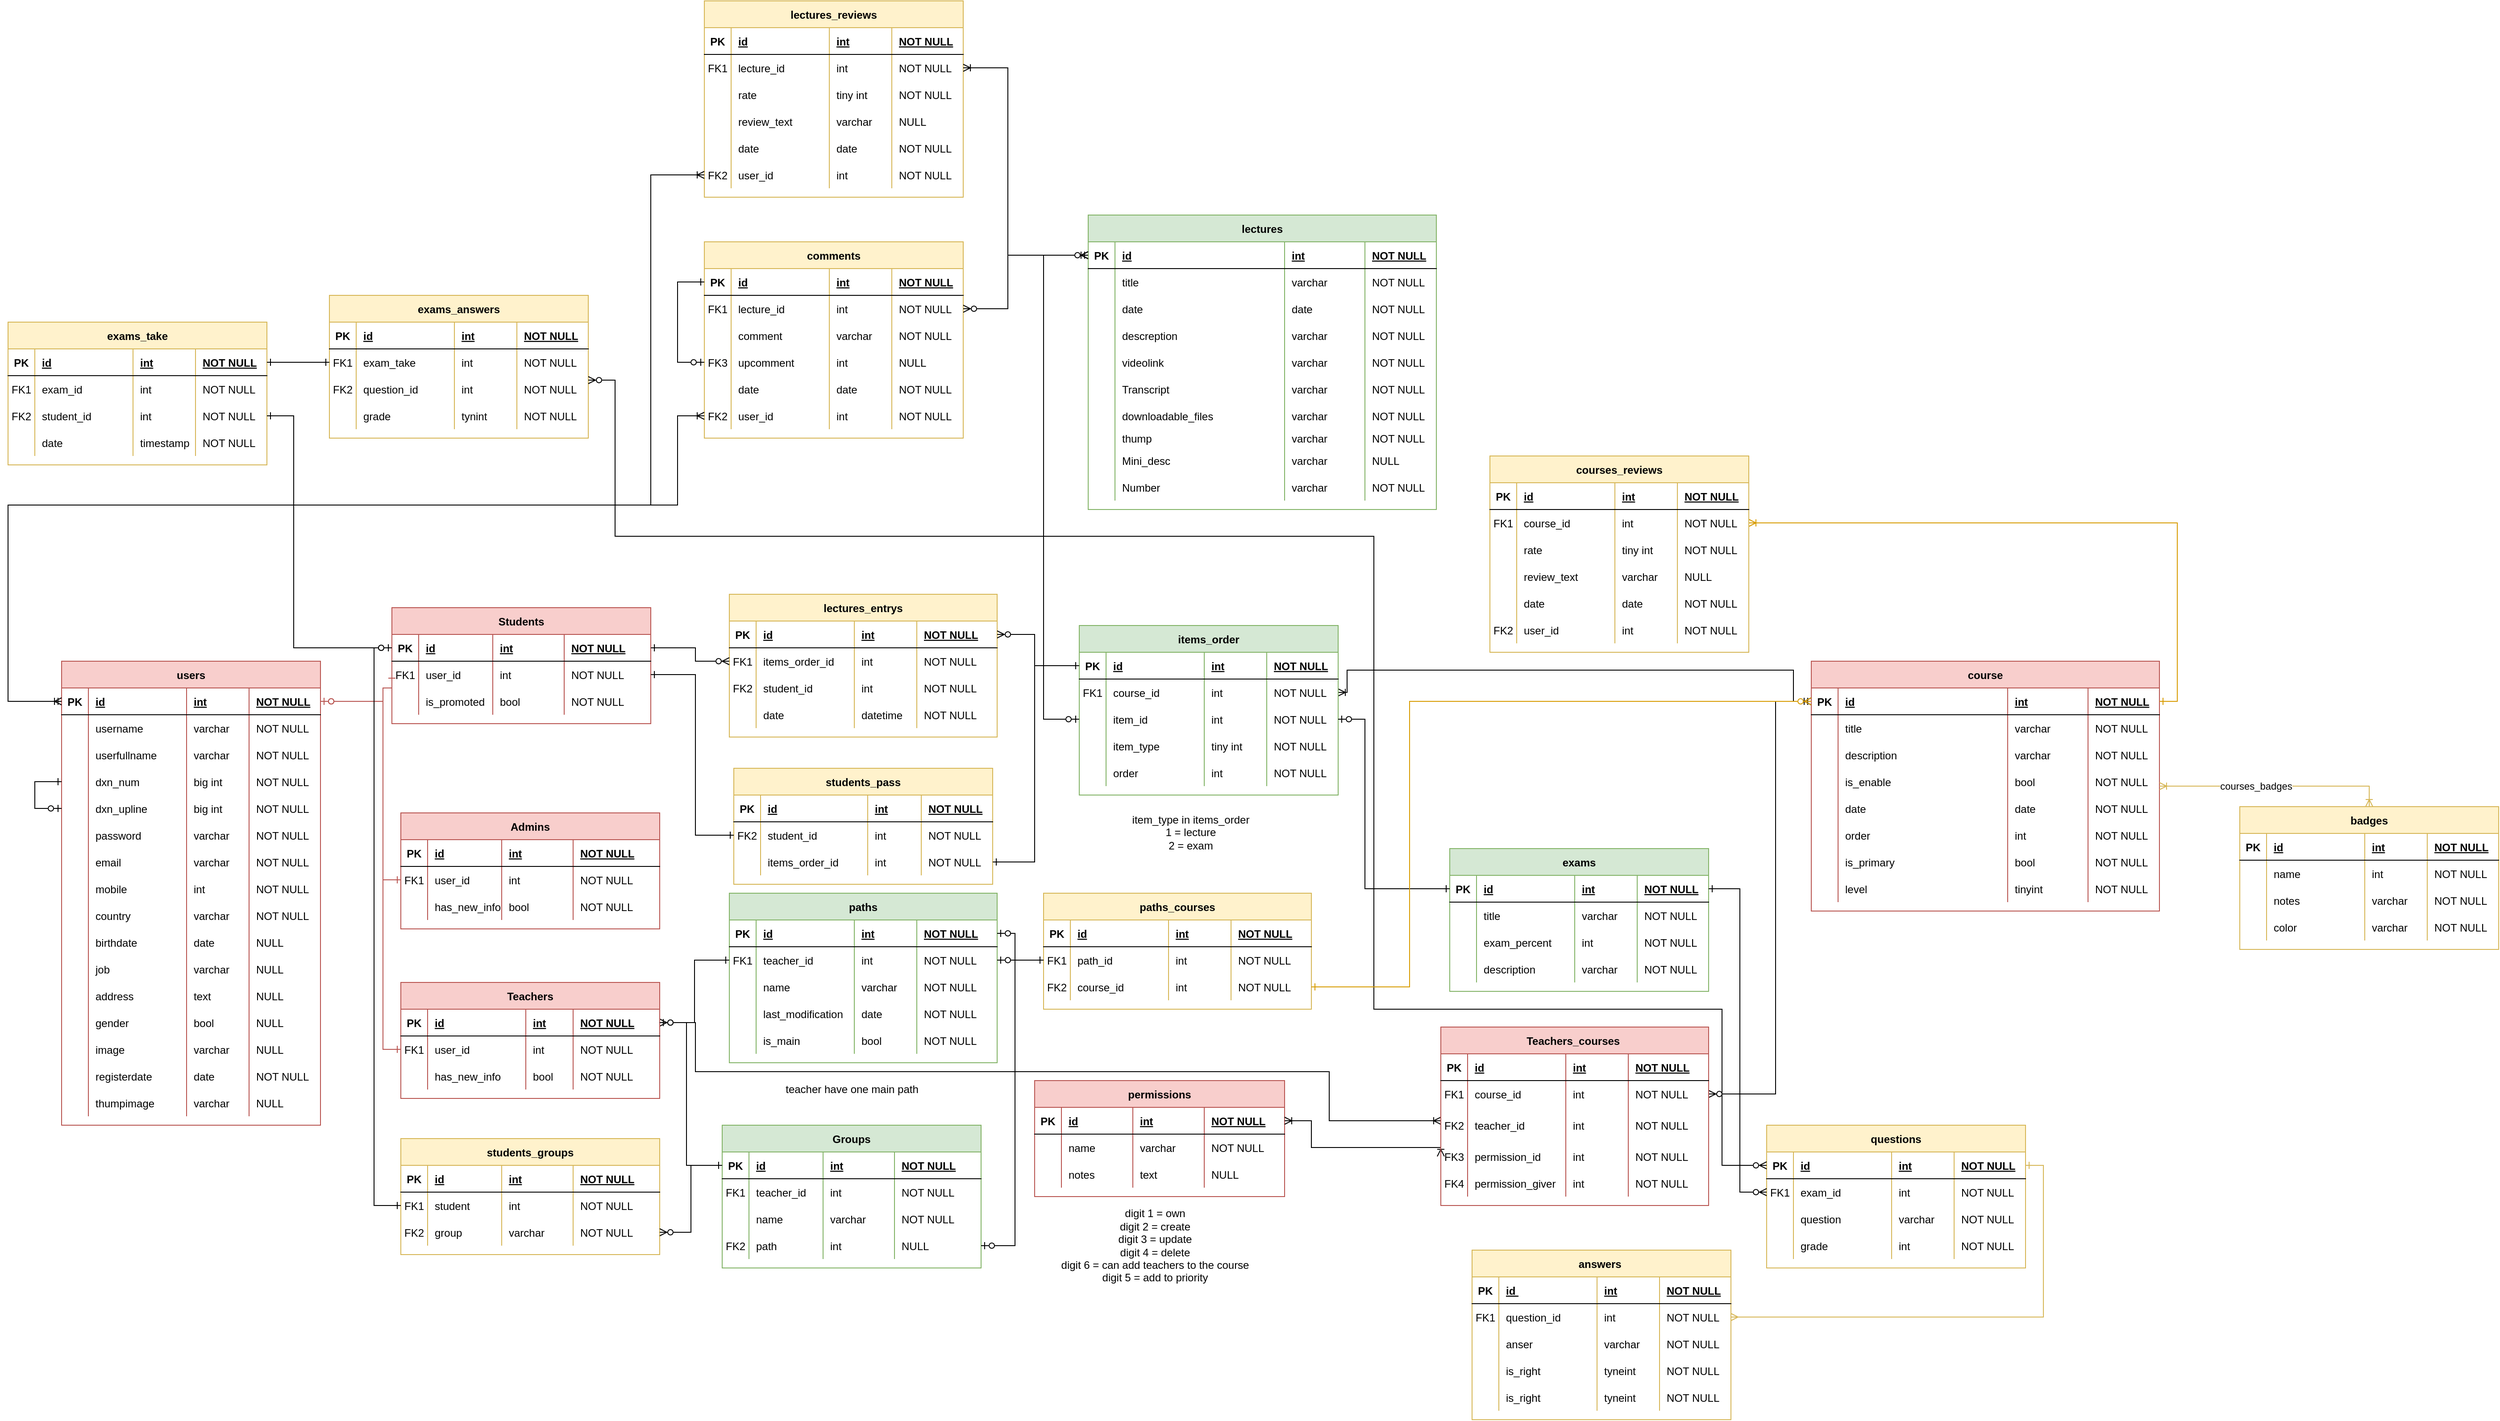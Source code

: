 <mxfile compressed="true" version="14.4.3" type="device" pages="2"><diagram id="R2lEEEUBdFMjLlhIrx00" name="Page-1"><mxGraphModel dx="2836" dy="1845" grid="1" gridSize="10" guides="1" tooltips="1" connect="1" arrows="1" fold="1" page="1" pageScale="1" pageWidth="827" pageHeight="1169" background="none" math="0" shadow="0" extFonts="Permanent Marker^https://fonts.googleapis.com/css?family=Permanent+Marker"><root><mxCell id="0"/><mxCell id="1" parent="0"/><mxCell id="C-vyLk0tnHw3VtMMgP7b-2" value="lectures" style="shape=table;startSize=30;container=1;collapsible=1;childLayout=tableLayout;fixedRows=1;rowLines=0;fontStyle=1;align=center;resizeLast=1;fillColor=#d5e8d4;strokeColor=#82b366;" parent="1" vertex="1"><mxGeometry x="-430" y="-870" width="390" height="330" as="geometry"/></mxCell><mxCell id="C-vyLk0tnHw3VtMMgP7b-3" value="" style="shape=partialRectangle;collapsible=0;dropTarget=0;pointerEvents=0;fillColor=none;points=[[0,0.5],[1,0.5]];portConstraint=eastwest;top=0;left=0;right=0;bottom=1;" parent="C-vyLk0tnHw3VtMMgP7b-2" vertex="1"><mxGeometry y="30" width="390" height="30" as="geometry"/></mxCell><mxCell id="C-vyLk0tnHw3VtMMgP7b-4" value="PK" style="shape=partialRectangle;overflow=hidden;connectable=0;fillColor=none;top=0;left=0;bottom=0;right=0;fontStyle=1;" parent="C-vyLk0tnHw3VtMMgP7b-3" vertex="1"><mxGeometry width="30" height="30" as="geometry"/></mxCell><mxCell id="C-vyLk0tnHw3VtMMgP7b-5" value="id" style="shape=partialRectangle;overflow=hidden;connectable=0;fillColor=none;top=0;left=0;bottom=0;right=0;align=left;spacingLeft=6;fontStyle=5;" parent="C-vyLk0tnHw3VtMMgP7b-3" vertex="1"><mxGeometry x="30" width="190" height="30" as="geometry"/></mxCell><mxCell id="AgUTl4Akc4Oa5qtiLkZM-31" value="int" style="shape=partialRectangle;overflow=hidden;connectable=0;fillColor=none;top=0;left=0;bottom=0;right=0;align=left;spacingLeft=6;fontStyle=5;" parent="C-vyLk0tnHw3VtMMgP7b-3" vertex="1"><mxGeometry x="220" width="90" height="30" as="geometry"/></mxCell><mxCell id="AgUTl4Akc4Oa5qtiLkZM-34" value="NOT NULL" style="shape=partialRectangle;overflow=hidden;connectable=0;fillColor=none;top=0;left=0;bottom=0;right=0;align=left;spacingLeft=6;fontStyle=5;" parent="C-vyLk0tnHw3VtMMgP7b-3" vertex="1"><mxGeometry x="310" width="80" height="30" as="geometry"/></mxCell><mxCell id="Xz4yWwWtfnZd5cYa17zp-1" value="" style="shape=partialRectangle;collapsible=0;dropTarget=0;pointerEvents=0;fillColor=none;points=[[0,0.5],[1,0.5]];portConstraint=eastwest;top=0;left=0;right=0;bottom=0;" parent="C-vyLk0tnHw3VtMMgP7b-2" vertex="1"><mxGeometry y="60" width="390" height="30" as="geometry"/></mxCell><mxCell id="Xz4yWwWtfnZd5cYa17zp-2" value="" style="shape=partialRectangle;overflow=hidden;connectable=0;fillColor=none;top=0;left=0;bottom=0;right=0;" parent="Xz4yWwWtfnZd5cYa17zp-1" vertex="1"><mxGeometry width="30" height="30" as="geometry"/></mxCell><mxCell id="Xz4yWwWtfnZd5cYa17zp-3" value="title" style="shape=partialRectangle;overflow=hidden;connectable=0;fillColor=none;top=0;left=0;bottom=0;right=0;align=left;spacingLeft=6;" parent="Xz4yWwWtfnZd5cYa17zp-1" vertex="1"><mxGeometry x="30" width="190" height="30" as="geometry"/></mxCell><mxCell id="Xz4yWwWtfnZd5cYa17zp-4" value="varchar" style="shape=partialRectangle;overflow=hidden;connectable=0;fillColor=none;top=0;left=0;bottom=0;right=0;align=left;spacingLeft=6;" parent="Xz4yWwWtfnZd5cYa17zp-1" vertex="1"><mxGeometry x="220" width="90" height="30" as="geometry"/></mxCell><mxCell id="Xz4yWwWtfnZd5cYa17zp-5" value="NOT NULL" style="shape=partialRectangle;overflow=hidden;connectable=0;fillColor=none;top=0;left=0;bottom=0;right=0;align=left;spacingLeft=6;" parent="Xz4yWwWtfnZd5cYa17zp-1" vertex="1"><mxGeometry x="310" width="80" height="30" as="geometry"/></mxCell><mxCell id="fU-eSgNSfMU8MKLlwrUK-1" value="" style="shape=partialRectangle;collapsible=0;dropTarget=0;pointerEvents=0;fillColor=none;points=[[0,0.5],[1,0.5]];portConstraint=eastwest;top=0;left=0;right=0;bottom=0;" parent="C-vyLk0tnHw3VtMMgP7b-2" vertex="1"><mxGeometry y="90" width="390" height="30" as="geometry"/></mxCell><mxCell id="fU-eSgNSfMU8MKLlwrUK-2" value="" style="shape=partialRectangle;overflow=hidden;connectable=0;fillColor=none;top=0;left=0;bottom=0;right=0;" parent="fU-eSgNSfMU8MKLlwrUK-1" vertex="1"><mxGeometry width="30" height="30" as="geometry"/></mxCell><mxCell id="fU-eSgNSfMU8MKLlwrUK-3" value="date" style="shape=partialRectangle;overflow=hidden;connectable=0;fillColor=none;top=0;left=0;bottom=0;right=0;align=left;spacingLeft=6;" parent="fU-eSgNSfMU8MKLlwrUK-1" vertex="1"><mxGeometry x="30" width="190" height="30" as="geometry"/></mxCell><mxCell id="fU-eSgNSfMU8MKLlwrUK-4" value="date" style="shape=partialRectangle;overflow=hidden;connectable=0;fillColor=none;top=0;left=0;bottom=0;right=0;align=left;spacingLeft=6;" parent="fU-eSgNSfMU8MKLlwrUK-1" vertex="1"><mxGeometry x="220" width="90" height="30" as="geometry"/></mxCell><mxCell id="fU-eSgNSfMU8MKLlwrUK-5" value="NOT NULL" style="shape=partialRectangle;overflow=hidden;connectable=0;fillColor=none;top=0;left=0;bottom=0;right=0;align=left;spacingLeft=6;" parent="fU-eSgNSfMU8MKLlwrUK-1" vertex="1"><mxGeometry x="310" width="80" height="30" as="geometry"/></mxCell><mxCell id="DFlZK0vtNwg0E_ISj4x8-25" value="" style="shape=partialRectangle;collapsible=0;dropTarget=0;pointerEvents=0;fillColor=none;points=[[0,0.5],[1,0.5]];portConstraint=eastwest;top=0;left=0;right=0;bottom=0;" parent="C-vyLk0tnHw3VtMMgP7b-2" vertex="1"><mxGeometry y="120" width="390" height="30" as="geometry"/></mxCell><mxCell id="DFlZK0vtNwg0E_ISj4x8-26" value="" style="shape=partialRectangle;overflow=hidden;connectable=0;fillColor=none;top=0;left=0;bottom=0;right=0;" parent="DFlZK0vtNwg0E_ISj4x8-25" vertex="1"><mxGeometry width="30" height="30" as="geometry"/></mxCell><mxCell id="DFlZK0vtNwg0E_ISj4x8-27" value="descreption" style="shape=partialRectangle;overflow=hidden;connectable=0;fillColor=none;top=0;left=0;bottom=0;right=0;align=left;spacingLeft=6;" parent="DFlZK0vtNwg0E_ISj4x8-25" vertex="1"><mxGeometry x="30" width="190" height="30" as="geometry"/></mxCell><mxCell id="DFlZK0vtNwg0E_ISj4x8-28" value="varchar" style="shape=partialRectangle;overflow=hidden;connectable=0;fillColor=none;top=0;left=0;bottom=0;right=0;align=left;spacingLeft=6;" parent="DFlZK0vtNwg0E_ISj4x8-25" vertex="1"><mxGeometry x="220" width="90" height="30" as="geometry"/></mxCell><mxCell id="DFlZK0vtNwg0E_ISj4x8-29" value="NOT NULL" style="shape=partialRectangle;overflow=hidden;connectable=0;fillColor=none;top=0;left=0;bottom=0;right=0;align=left;spacingLeft=6;" parent="DFlZK0vtNwg0E_ISj4x8-25" vertex="1"><mxGeometry x="310" width="80" height="30" as="geometry"/></mxCell><mxCell id="_rgV_RrEvtLWG2y6NdgN-10" value="" style="shape=partialRectangle;collapsible=0;dropTarget=0;pointerEvents=0;fillColor=none;points=[[0,0.5],[1,0.5]];portConstraint=eastwest;top=0;left=0;right=0;bottom=0;" parent="C-vyLk0tnHw3VtMMgP7b-2" vertex="1"><mxGeometry y="150" width="390" height="30" as="geometry"/></mxCell><mxCell id="_rgV_RrEvtLWG2y6NdgN-11" value="" style="shape=partialRectangle;overflow=hidden;connectable=0;fillColor=none;top=0;left=0;bottom=0;right=0;" parent="_rgV_RrEvtLWG2y6NdgN-10" vertex="1"><mxGeometry width="30" height="30" as="geometry"/></mxCell><mxCell id="_rgV_RrEvtLWG2y6NdgN-12" value="videolink" style="shape=partialRectangle;overflow=hidden;connectable=0;fillColor=none;top=0;left=0;bottom=0;right=0;align=left;spacingLeft=6;" parent="_rgV_RrEvtLWG2y6NdgN-10" vertex="1"><mxGeometry x="30" width="190" height="30" as="geometry"/></mxCell><mxCell id="_rgV_RrEvtLWG2y6NdgN-13" value="varchar" style="shape=partialRectangle;overflow=hidden;connectable=0;fillColor=none;top=0;left=0;bottom=0;right=0;align=left;spacingLeft=6;" parent="_rgV_RrEvtLWG2y6NdgN-10" vertex="1"><mxGeometry x="220" width="90" height="30" as="geometry"/></mxCell><mxCell id="_rgV_RrEvtLWG2y6NdgN-14" value="NOT NULL" style="shape=partialRectangle;overflow=hidden;connectable=0;fillColor=none;top=0;left=0;bottom=0;right=0;align=left;spacingLeft=6;" parent="_rgV_RrEvtLWG2y6NdgN-10" vertex="1"><mxGeometry x="310" width="80" height="30" as="geometry"/></mxCell><mxCell id="_rgV_RrEvtLWG2y6NdgN-15" value="" style="shape=partialRectangle;collapsible=0;dropTarget=0;pointerEvents=0;fillColor=none;points=[[0,0.5],[1,0.5]];portConstraint=eastwest;top=0;left=0;right=0;bottom=0;" parent="C-vyLk0tnHw3VtMMgP7b-2" vertex="1"><mxGeometry y="180" width="390" height="30" as="geometry"/></mxCell><mxCell id="_rgV_RrEvtLWG2y6NdgN-16" value="" style="shape=partialRectangle;overflow=hidden;connectable=0;fillColor=none;top=0;left=0;bottom=0;right=0;" parent="_rgV_RrEvtLWG2y6NdgN-15" vertex="1"><mxGeometry width="30" height="30" as="geometry"/></mxCell><mxCell id="_rgV_RrEvtLWG2y6NdgN-17" value="Transcript" style="shape=partialRectangle;overflow=hidden;connectable=0;fillColor=none;top=0;left=0;bottom=0;right=0;align=left;spacingLeft=6;" parent="_rgV_RrEvtLWG2y6NdgN-15" vertex="1"><mxGeometry x="30" width="190" height="30" as="geometry"/></mxCell><mxCell id="_rgV_RrEvtLWG2y6NdgN-18" value="varchar" style="shape=partialRectangle;overflow=hidden;connectable=0;fillColor=none;top=0;left=0;bottom=0;right=0;align=left;spacingLeft=6;" parent="_rgV_RrEvtLWG2y6NdgN-15" vertex="1"><mxGeometry x="220" width="90" height="30" as="geometry"/></mxCell><mxCell id="_rgV_RrEvtLWG2y6NdgN-19" value="NOT NULL" style="shape=partialRectangle;overflow=hidden;connectable=0;fillColor=none;top=0;left=0;bottom=0;right=0;align=left;spacingLeft=6;" parent="_rgV_RrEvtLWG2y6NdgN-15" vertex="1"><mxGeometry x="310" width="80" height="30" as="geometry"/></mxCell><mxCell id="_rgV_RrEvtLWG2y6NdgN-20" value="" style="shape=partialRectangle;collapsible=0;dropTarget=0;pointerEvents=0;fillColor=none;points=[[0,0.5],[1,0.5]];portConstraint=eastwest;top=0;left=0;right=0;bottom=0;" parent="C-vyLk0tnHw3VtMMgP7b-2" vertex="1"><mxGeometry y="210" width="390" height="30" as="geometry"/></mxCell><mxCell id="_rgV_RrEvtLWG2y6NdgN-21" value="" style="shape=partialRectangle;overflow=hidden;connectable=0;fillColor=none;top=0;left=0;bottom=0;right=0;" parent="_rgV_RrEvtLWG2y6NdgN-20" vertex="1"><mxGeometry width="30" height="30" as="geometry"/></mxCell><mxCell id="_rgV_RrEvtLWG2y6NdgN-22" value="downloadable_files" style="shape=partialRectangle;overflow=hidden;connectable=0;fillColor=none;top=0;left=0;bottom=0;right=0;align=left;spacingLeft=6;" parent="_rgV_RrEvtLWG2y6NdgN-20" vertex="1"><mxGeometry x="30" width="190" height="30" as="geometry"/></mxCell><mxCell id="_rgV_RrEvtLWG2y6NdgN-23" value="varchar" style="shape=partialRectangle;overflow=hidden;connectable=0;fillColor=none;top=0;left=0;bottom=0;right=0;align=left;spacingLeft=6;" parent="_rgV_RrEvtLWG2y6NdgN-20" vertex="1"><mxGeometry x="220" width="90" height="30" as="geometry"/></mxCell><mxCell id="_rgV_RrEvtLWG2y6NdgN-24" value="NOT NULL" style="shape=partialRectangle;overflow=hidden;connectable=0;fillColor=none;top=0;left=0;bottom=0;right=0;align=left;spacingLeft=6;" parent="_rgV_RrEvtLWG2y6NdgN-20" vertex="1"><mxGeometry x="310" width="80" height="30" as="geometry"/></mxCell><mxCell id="_rgV_RrEvtLWG2y6NdgN-25" value="" style="shape=partialRectangle;collapsible=0;dropTarget=0;pointerEvents=0;fillColor=none;points=[[0,0.5],[1,0.5]];portConstraint=eastwest;top=0;left=0;right=0;bottom=0;" parent="C-vyLk0tnHw3VtMMgP7b-2" vertex="1"><mxGeometry y="240" width="390" height="20" as="geometry"/></mxCell><mxCell id="_rgV_RrEvtLWG2y6NdgN-26" value="" style="shape=partialRectangle;overflow=hidden;connectable=0;fillColor=none;top=0;left=0;bottom=0;right=0;" parent="_rgV_RrEvtLWG2y6NdgN-25" vertex="1"><mxGeometry width="30" height="20" as="geometry"/></mxCell><mxCell id="_rgV_RrEvtLWG2y6NdgN-27" value="thump" style="shape=partialRectangle;overflow=hidden;connectable=0;fillColor=none;top=0;left=0;bottom=0;right=0;align=left;spacingLeft=6;" parent="_rgV_RrEvtLWG2y6NdgN-25" vertex="1"><mxGeometry x="30" width="190" height="20" as="geometry"/></mxCell><mxCell id="_rgV_RrEvtLWG2y6NdgN-28" value="varchar" style="shape=partialRectangle;overflow=hidden;connectable=0;fillColor=none;top=0;left=0;bottom=0;right=0;align=left;spacingLeft=6;" parent="_rgV_RrEvtLWG2y6NdgN-25" vertex="1"><mxGeometry x="220" width="90" height="20" as="geometry"/></mxCell><mxCell id="_rgV_RrEvtLWG2y6NdgN-29" value="NOT NULL" style="shape=partialRectangle;overflow=hidden;connectable=0;fillColor=none;top=0;left=0;bottom=0;right=0;align=left;spacingLeft=6;" parent="_rgV_RrEvtLWG2y6NdgN-25" vertex="1"><mxGeometry x="310" width="80" height="20" as="geometry"/></mxCell><mxCell id="_rgV_RrEvtLWG2y6NdgN-30" value="" style="shape=partialRectangle;collapsible=0;dropTarget=0;pointerEvents=0;fillColor=none;points=[[0,0.5],[1,0.5]];portConstraint=eastwest;top=0;left=0;right=0;bottom=0;" parent="C-vyLk0tnHw3VtMMgP7b-2" vertex="1"><mxGeometry y="260" width="390" height="30" as="geometry"/></mxCell><mxCell id="_rgV_RrEvtLWG2y6NdgN-31" value="" style="shape=partialRectangle;overflow=hidden;connectable=0;fillColor=none;top=0;left=0;bottom=0;right=0;" parent="_rgV_RrEvtLWG2y6NdgN-30" vertex="1"><mxGeometry width="30" height="30" as="geometry"/></mxCell><mxCell id="_rgV_RrEvtLWG2y6NdgN-32" value="Mini_desc" style="shape=partialRectangle;overflow=hidden;connectable=0;fillColor=none;top=0;left=0;bottom=0;right=0;align=left;spacingLeft=6;" parent="_rgV_RrEvtLWG2y6NdgN-30" vertex="1"><mxGeometry x="30" width="190" height="30" as="geometry"/></mxCell><mxCell id="_rgV_RrEvtLWG2y6NdgN-33" value="varchar" style="shape=partialRectangle;overflow=hidden;connectable=0;fillColor=none;top=0;left=0;bottom=0;right=0;align=left;spacingLeft=6;" parent="_rgV_RrEvtLWG2y6NdgN-30" vertex="1"><mxGeometry x="220" width="90" height="30" as="geometry"/></mxCell><mxCell id="_rgV_RrEvtLWG2y6NdgN-34" value="NULL" style="shape=partialRectangle;overflow=hidden;connectable=0;fillColor=none;top=0;left=0;bottom=0;right=0;align=left;spacingLeft=6;" parent="_rgV_RrEvtLWG2y6NdgN-30" vertex="1"><mxGeometry x="310" width="80" height="30" as="geometry"/></mxCell><mxCell id="_rgV_RrEvtLWG2y6NdgN-35" value="" style="shape=partialRectangle;collapsible=0;dropTarget=0;pointerEvents=0;fillColor=none;points=[[0,0.5],[1,0.5]];portConstraint=eastwest;top=0;left=0;right=0;bottom=0;" parent="C-vyLk0tnHw3VtMMgP7b-2" vertex="1"><mxGeometry y="290" width="390" height="30" as="geometry"/></mxCell><mxCell id="_rgV_RrEvtLWG2y6NdgN-36" value="" style="shape=partialRectangle;overflow=hidden;connectable=0;fillColor=none;top=0;left=0;bottom=0;right=0;" parent="_rgV_RrEvtLWG2y6NdgN-35" vertex="1"><mxGeometry width="30" height="30" as="geometry"/></mxCell><mxCell id="_rgV_RrEvtLWG2y6NdgN-37" value="Number" style="shape=partialRectangle;overflow=hidden;connectable=0;fillColor=none;top=0;left=0;bottom=0;right=0;align=left;spacingLeft=6;" parent="_rgV_RrEvtLWG2y6NdgN-35" vertex="1"><mxGeometry x="30" width="190" height="30" as="geometry"/></mxCell><mxCell id="_rgV_RrEvtLWG2y6NdgN-38" value="varchar" style="shape=partialRectangle;overflow=hidden;connectable=0;fillColor=none;top=0;left=0;bottom=0;right=0;align=left;spacingLeft=6;" parent="_rgV_RrEvtLWG2y6NdgN-35" vertex="1"><mxGeometry x="220" width="90" height="30" as="geometry"/></mxCell><mxCell id="_rgV_RrEvtLWG2y6NdgN-39" value="NOT NULL" style="shape=partialRectangle;overflow=hidden;connectable=0;fillColor=none;top=0;left=0;bottom=0;right=0;align=left;spacingLeft=6;" parent="_rgV_RrEvtLWG2y6NdgN-35" vertex="1"><mxGeometry x="310" width="80" height="30" as="geometry"/></mxCell><mxCell id="AgUTl4Akc4Oa5qtiLkZM-37" value="comments" style="shape=table;startSize=30;container=1;collapsible=1;childLayout=tableLayout;fixedRows=1;rowLines=0;fontStyle=1;align=center;resizeLast=1;fillColor=#fff2cc;strokeColor=#d6b656;" parent="1" vertex="1"><mxGeometry x="-860" y="-840" width="290" height="220" as="geometry"/></mxCell><mxCell id="n4A-iKyGnOL1AerPHaAT-99" style="edgeStyle=orthogonalEdgeStyle;rounded=0;orthogonalLoop=1;jettySize=auto;html=1;exitX=0;exitY=0.5;exitDx=0;exitDy=0;entryX=0;entryY=0.5;entryDx=0;entryDy=0;startArrow=ERone;startFill=0;endArrow=ERzeroToOne;endFill=1;" parent="AgUTl4Akc4Oa5qtiLkZM-37" source="AgUTl4Akc4Oa5qtiLkZM-38" target="n4A-iKyGnOL1AerPHaAT-94" edge="1"><mxGeometry relative="1" as="geometry"><Array as="points"><mxPoint x="-30" y="45"/><mxPoint x="-30" y="135"/></Array></mxGeometry></mxCell><mxCell id="AgUTl4Akc4Oa5qtiLkZM-38" value="" style="shape=partialRectangle;collapsible=0;dropTarget=0;pointerEvents=0;fillColor=none;points=[[0,0.5],[1,0.5]];portConstraint=eastwest;top=0;left=0;right=0;bottom=1;" parent="AgUTl4Akc4Oa5qtiLkZM-37" vertex="1"><mxGeometry y="30" width="290" height="30" as="geometry"/></mxCell><mxCell id="AgUTl4Akc4Oa5qtiLkZM-39" value="PK" style="shape=partialRectangle;overflow=hidden;connectable=0;fillColor=none;top=0;left=0;bottom=0;right=0;fontStyle=1;" parent="AgUTl4Akc4Oa5qtiLkZM-38" vertex="1"><mxGeometry width="30" height="30" as="geometry"/></mxCell><mxCell id="AgUTl4Akc4Oa5qtiLkZM-40" value="id" style="shape=partialRectangle;overflow=hidden;connectable=0;fillColor=none;top=0;left=0;bottom=0;right=0;align=left;spacingLeft=6;fontStyle=5;" parent="AgUTl4Akc4Oa5qtiLkZM-38" vertex="1"><mxGeometry x="30" width="110" height="30" as="geometry"/></mxCell><mxCell id="AgUTl4Akc4Oa5qtiLkZM-41" value="int" style="shape=partialRectangle;overflow=hidden;connectable=0;fillColor=none;top=0;left=0;bottom=0;right=0;align=left;spacingLeft=6;fontStyle=5;" parent="AgUTl4Akc4Oa5qtiLkZM-38" vertex="1"><mxGeometry x="140" width="70" height="30" as="geometry"/></mxCell><mxCell id="AgUTl4Akc4Oa5qtiLkZM-42" value="NOT NULL" style="shape=partialRectangle;overflow=hidden;connectable=0;fillColor=none;top=0;left=0;bottom=0;right=0;align=left;spacingLeft=6;fontStyle=5;" parent="AgUTl4Akc4Oa5qtiLkZM-38" vertex="1"><mxGeometry x="210" width="80" height="30" as="geometry"/></mxCell><mxCell id="AgUTl4Akc4Oa5qtiLkZM-48" value="" style="shape=partialRectangle;collapsible=0;dropTarget=0;pointerEvents=0;fillColor=none;points=[[0,0.5],[1,0.5]];portConstraint=eastwest;top=0;left=0;right=0;bottom=0;" parent="AgUTl4Akc4Oa5qtiLkZM-37" vertex="1"><mxGeometry y="60" width="290" height="30" as="geometry"/></mxCell><mxCell id="AgUTl4Akc4Oa5qtiLkZM-49" value="FK1" style="shape=partialRectangle;overflow=hidden;connectable=0;fillColor=none;top=0;left=0;bottom=0;right=0;" parent="AgUTl4Akc4Oa5qtiLkZM-48" vertex="1"><mxGeometry width="30" height="30" as="geometry"/></mxCell><mxCell id="AgUTl4Akc4Oa5qtiLkZM-50" value="lecture_id" style="shape=partialRectangle;overflow=hidden;connectable=0;fillColor=none;top=0;left=0;bottom=0;right=0;align=left;spacingLeft=6;" parent="AgUTl4Akc4Oa5qtiLkZM-48" vertex="1"><mxGeometry x="30" width="110" height="30" as="geometry"/></mxCell><mxCell id="AgUTl4Akc4Oa5qtiLkZM-51" value="int" style="shape=partialRectangle;overflow=hidden;connectable=0;fillColor=none;top=0;left=0;bottom=0;right=0;align=left;spacingLeft=6;" parent="AgUTl4Akc4Oa5qtiLkZM-48" vertex="1"><mxGeometry x="140" width="70" height="30" as="geometry"/></mxCell><mxCell id="AgUTl4Akc4Oa5qtiLkZM-52" value="NOT NULL" style="shape=partialRectangle;overflow=hidden;connectable=0;fillColor=none;top=0;left=0;bottom=0;right=0;align=left;spacingLeft=6;" parent="AgUTl4Akc4Oa5qtiLkZM-48" vertex="1"><mxGeometry x="210" width="80" height="30" as="geometry"/></mxCell><mxCell id="AgUTl4Akc4Oa5qtiLkZM-43" value="" style="shape=partialRectangle;collapsible=0;dropTarget=0;pointerEvents=0;fillColor=none;points=[[0,0.5],[1,0.5]];portConstraint=eastwest;top=0;left=0;right=0;bottom=0;" parent="AgUTl4Akc4Oa5qtiLkZM-37" vertex="1"><mxGeometry y="90" width="290" height="30" as="geometry"/></mxCell><mxCell id="AgUTl4Akc4Oa5qtiLkZM-44" value="" style="shape=partialRectangle;overflow=hidden;connectable=0;fillColor=none;top=0;left=0;bottom=0;right=0;" parent="AgUTl4Akc4Oa5qtiLkZM-43" vertex="1"><mxGeometry width="30" height="30" as="geometry"/></mxCell><mxCell id="AgUTl4Akc4Oa5qtiLkZM-45" value="comment" style="shape=partialRectangle;overflow=hidden;connectable=0;fillColor=none;top=0;left=0;bottom=0;right=0;align=left;spacingLeft=6;" parent="AgUTl4Akc4Oa5qtiLkZM-43" vertex="1"><mxGeometry x="30" width="110" height="30" as="geometry"/></mxCell><mxCell id="AgUTl4Akc4Oa5qtiLkZM-46" value="varchar" style="shape=partialRectangle;overflow=hidden;connectable=0;fillColor=none;top=0;left=0;bottom=0;right=0;align=left;spacingLeft=6;" parent="AgUTl4Akc4Oa5qtiLkZM-43" vertex="1"><mxGeometry x="140" width="70" height="30" as="geometry"/></mxCell><mxCell id="AgUTl4Akc4Oa5qtiLkZM-47" value="NOT NULL" style="shape=partialRectangle;overflow=hidden;connectable=0;fillColor=none;top=0;left=0;bottom=0;right=0;align=left;spacingLeft=6;" parent="AgUTl4Akc4Oa5qtiLkZM-43" vertex="1"><mxGeometry x="210" width="80" height="30" as="geometry"/></mxCell><mxCell id="n4A-iKyGnOL1AerPHaAT-94" value="" style="shape=partialRectangle;collapsible=0;dropTarget=0;pointerEvents=0;fillColor=none;points=[[0,0.5],[1,0.5]];portConstraint=eastwest;top=0;left=0;right=0;bottom=0;" parent="AgUTl4Akc4Oa5qtiLkZM-37" vertex="1"><mxGeometry y="120" width="290" height="30" as="geometry"/></mxCell><mxCell id="n4A-iKyGnOL1AerPHaAT-95" value="FK3" style="shape=partialRectangle;overflow=hidden;connectable=0;fillColor=none;top=0;left=0;bottom=0;right=0;" parent="n4A-iKyGnOL1AerPHaAT-94" vertex="1"><mxGeometry width="30" height="30" as="geometry"/></mxCell><mxCell id="n4A-iKyGnOL1AerPHaAT-96" value="upcomment" style="shape=partialRectangle;overflow=hidden;connectable=0;fillColor=none;top=0;left=0;bottom=0;right=0;align=left;spacingLeft=6;" parent="n4A-iKyGnOL1AerPHaAT-94" vertex="1"><mxGeometry x="30" width="110" height="30" as="geometry"/></mxCell><mxCell id="n4A-iKyGnOL1AerPHaAT-97" value="int" style="shape=partialRectangle;overflow=hidden;connectable=0;fillColor=none;top=0;left=0;bottom=0;right=0;align=left;spacingLeft=6;" parent="n4A-iKyGnOL1AerPHaAT-94" vertex="1"><mxGeometry x="140" width="70" height="30" as="geometry"/></mxCell><mxCell id="n4A-iKyGnOL1AerPHaAT-98" value="NULL" style="shape=partialRectangle;overflow=hidden;connectable=0;fillColor=none;top=0;left=0;bottom=0;right=0;align=left;spacingLeft=6;" parent="n4A-iKyGnOL1AerPHaAT-94" vertex="1"><mxGeometry x="210" width="80" height="30" as="geometry"/></mxCell><mxCell id="AgUTl4Akc4Oa5qtiLkZM-114" value="" style="shape=partialRectangle;collapsible=0;dropTarget=0;pointerEvents=0;fillColor=none;points=[[0,0.5],[1,0.5]];portConstraint=eastwest;top=0;left=0;right=0;bottom=0;" parent="AgUTl4Akc4Oa5qtiLkZM-37" vertex="1"><mxGeometry y="150" width="290" height="30" as="geometry"/></mxCell><mxCell id="AgUTl4Akc4Oa5qtiLkZM-115" value="" style="shape=partialRectangle;overflow=hidden;connectable=0;fillColor=none;top=0;left=0;bottom=0;right=0;" parent="AgUTl4Akc4Oa5qtiLkZM-114" vertex="1"><mxGeometry width="30" height="30" as="geometry"/></mxCell><mxCell id="AgUTl4Akc4Oa5qtiLkZM-116" value="date" style="shape=partialRectangle;overflow=hidden;connectable=0;fillColor=none;top=0;left=0;bottom=0;right=0;align=left;spacingLeft=6;" parent="AgUTl4Akc4Oa5qtiLkZM-114" vertex="1"><mxGeometry x="30" width="110" height="30" as="geometry"/></mxCell><mxCell id="AgUTl4Akc4Oa5qtiLkZM-117" value="date" style="shape=partialRectangle;overflow=hidden;connectable=0;fillColor=none;top=0;left=0;bottom=0;right=0;align=left;spacingLeft=6;" parent="AgUTl4Akc4Oa5qtiLkZM-114" vertex="1"><mxGeometry x="140" width="70" height="30" as="geometry"/></mxCell><mxCell id="AgUTl4Akc4Oa5qtiLkZM-118" value="NOT NULL" style="shape=partialRectangle;overflow=hidden;connectable=0;fillColor=none;top=0;left=0;bottom=0;right=0;align=left;spacingLeft=6;" parent="AgUTl4Akc4Oa5qtiLkZM-114" vertex="1"><mxGeometry x="210" width="80" height="30" as="geometry"/></mxCell><mxCell id="AgUTl4Akc4Oa5qtiLkZM-86" value="" style="shape=partialRectangle;collapsible=0;dropTarget=0;pointerEvents=0;fillColor=none;points=[[0,0.5],[1,0.5]];portConstraint=eastwest;top=0;left=0;right=0;bottom=0;" parent="AgUTl4Akc4Oa5qtiLkZM-37" vertex="1"><mxGeometry y="180" width="290" height="30" as="geometry"/></mxCell><mxCell id="AgUTl4Akc4Oa5qtiLkZM-87" value="FK2" style="shape=partialRectangle;overflow=hidden;connectable=0;fillColor=none;top=0;left=0;bottom=0;right=0;" parent="AgUTl4Akc4Oa5qtiLkZM-86" vertex="1"><mxGeometry width="30" height="30" as="geometry"/></mxCell><mxCell id="AgUTl4Akc4Oa5qtiLkZM-88" value="user_id" style="shape=partialRectangle;overflow=hidden;connectable=0;fillColor=none;top=0;left=0;bottom=0;right=0;align=left;spacingLeft=6;" parent="AgUTl4Akc4Oa5qtiLkZM-86" vertex="1"><mxGeometry x="30" width="110" height="30" as="geometry"/></mxCell><mxCell id="AgUTl4Akc4Oa5qtiLkZM-89" value="int" style="shape=partialRectangle;overflow=hidden;connectable=0;fillColor=none;top=0;left=0;bottom=0;right=0;align=left;spacingLeft=6;" parent="AgUTl4Akc4Oa5qtiLkZM-86" vertex="1"><mxGeometry x="140" width="70" height="30" as="geometry"/></mxCell><mxCell id="AgUTl4Akc4Oa5qtiLkZM-90" value="NOT NULL" style="shape=partialRectangle;overflow=hidden;connectable=0;fillColor=none;top=0;left=0;bottom=0;right=0;align=left;spacingLeft=6;" parent="AgUTl4Akc4Oa5qtiLkZM-86" vertex="1"><mxGeometry x="210" width="80" height="30" as="geometry"/></mxCell><mxCell id="AgUTl4Akc4Oa5qtiLkZM-91" style="edgeStyle=orthogonalEdgeStyle;rounded=0;orthogonalLoop=1;jettySize=auto;html=1;exitX=0;exitY=0.5;exitDx=0;exitDy=0;startArrow=ERoneToMany;startFill=0;endArrow=ERone;endFill=0;entryX=0;entryY=0.5;entryDx=0;entryDy=0;" parent="1" source="AgUTl4Akc4Oa5qtiLkZM-86" target="AgUTl4Akc4Oa5qtiLkZM-93" edge="1"><mxGeometry relative="1" as="geometry"><mxPoint x="-450" y="-550" as="targetPoint"/><Array as="points"><mxPoint x="-890" y="-645"/><mxPoint x="-890" y="-545"/><mxPoint x="-1640" y="-545"/><mxPoint x="-1640" y="-325"/></Array></mxGeometry></mxCell><mxCell id="AgUTl4Akc4Oa5qtiLkZM-92" value="users" style="shape=table;startSize=30;container=1;collapsible=1;childLayout=tableLayout;fixedRows=1;rowLines=0;fontStyle=1;align=center;resizeLast=1;fillColor=#f8cecc;strokeColor=#b85450;" parent="1" vertex="1"><mxGeometry x="-1580" y="-370" width="290" height="520" as="geometry"/></mxCell><mxCell id="AgUTl4Akc4Oa5qtiLkZM-93" value="" style="shape=partialRectangle;collapsible=0;dropTarget=0;pointerEvents=0;fillColor=none;points=[[0,0.5],[1,0.5]];portConstraint=eastwest;top=0;left=0;right=0;bottom=1;" parent="AgUTl4Akc4Oa5qtiLkZM-92" vertex="1"><mxGeometry y="30" width="290" height="30" as="geometry"/></mxCell><mxCell id="AgUTl4Akc4Oa5qtiLkZM-94" value="PK" style="shape=partialRectangle;overflow=hidden;connectable=0;fillColor=none;top=0;left=0;bottom=0;right=0;fontStyle=1;" parent="AgUTl4Akc4Oa5qtiLkZM-93" vertex="1"><mxGeometry width="30" height="30" as="geometry"/></mxCell><mxCell id="AgUTl4Akc4Oa5qtiLkZM-95" value="id" style="shape=partialRectangle;overflow=hidden;connectable=0;fillColor=none;top=0;left=0;bottom=0;right=0;align=left;spacingLeft=6;fontStyle=5;" parent="AgUTl4Akc4Oa5qtiLkZM-93" vertex="1"><mxGeometry x="30" width="110" height="30" as="geometry"/></mxCell><mxCell id="AgUTl4Akc4Oa5qtiLkZM-96" value="int" style="shape=partialRectangle;overflow=hidden;connectable=0;fillColor=none;top=0;left=0;bottom=0;right=0;align=left;spacingLeft=6;fontStyle=5;" parent="AgUTl4Akc4Oa5qtiLkZM-93" vertex="1"><mxGeometry x="140" width="70" height="30" as="geometry"/></mxCell><mxCell id="AgUTl4Akc4Oa5qtiLkZM-97" value="NOT NULL" style="shape=partialRectangle;overflow=hidden;connectable=0;fillColor=none;top=0;left=0;bottom=0;right=0;align=left;spacingLeft=6;fontStyle=5;" parent="AgUTl4Akc4Oa5qtiLkZM-93" vertex="1"><mxGeometry x="210" width="80" height="30" as="geometry"/></mxCell><mxCell id="AgUTl4Akc4Oa5qtiLkZM-98" value="" style="shape=partialRectangle;collapsible=0;dropTarget=0;pointerEvents=0;fillColor=none;points=[[0,0.5],[1,0.5]];portConstraint=eastwest;top=0;left=0;right=0;bottom=0;" parent="AgUTl4Akc4Oa5qtiLkZM-92" vertex="1"><mxGeometry y="60" width="290" height="30" as="geometry"/></mxCell><mxCell id="AgUTl4Akc4Oa5qtiLkZM-99" value="" style="shape=partialRectangle;overflow=hidden;connectable=0;fillColor=none;top=0;left=0;bottom=0;right=0;" parent="AgUTl4Akc4Oa5qtiLkZM-98" vertex="1"><mxGeometry width="30" height="30" as="geometry"/></mxCell><mxCell id="AgUTl4Akc4Oa5qtiLkZM-100" value="username" style="shape=partialRectangle;overflow=hidden;connectable=0;fillColor=none;top=0;left=0;bottom=0;right=0;align=left;spacingLeft=6;" parent="AgUTl4Akc4Oa5qtiLkZM-98" vertex="1"><mxGeometry x="30" width="110" height="30" as="geometry"/></mxCell><mxCell id="AgUTl4Akc4Oa5qtiLkZM-101" value="varchar" style="shape=partialRectangle;overflow=hidden;connectable=0;fillColor=none;top=0;left=0;bottom=0;right=0;align=left;spacingLeft=6;" parent="AgUTl4Akc4Oa5qtiLkZM-98" vertex="1"><mxGeometry x="140" width="70" height="30" as="geometry"/></mxCell><mxCell id="AgUTl4Akc4Oa5qtiLkZM-102" value="NOT NULL" style="shape=partialRectangle;overflow=hidden;connectable=0;fillColor=none;top=0;left=0;bottom=0;right=0;align=left;spacingLeft=6;" parent="AgUTl4Akc4Oa5qtiLkZM-98" vertex="1"><mxGeometry x="210" width="80" height="30" as="geometry"/></mxCell><mxCell id="n4A-iKyGnOL1AerPHaAT-45" value="" style="shape=partialRectangle;collapsible=0;dropTarget=0;pointerEvents=0;fillColor=none;points=[[0,0.5],[1,0.5]];portConstraint=eastwest;top=0;left=0;right=0;bottom=0;" parent="AgUTl4Akc4Oa5qtiLkZM-92" vertex="1"><mxGeometry y="90" width="290" height="30" as="geometry"/></mxCell><mxCell id="n4A-iKyGnOL1AerPHaAT-46" value="" style="shape=partialRectangle;overflow=hidden;connectable=0;fillColor=none;top=0;left=0;bottom=0;right=0;" parent="n4A-iKyGnOL1AerPHaAT-45" vertex="1"><mxGeometry width="30" height="30" as="geometry"/></mxCell><mxCell id="n4A-iKyGnOL1AerPHaAT-47" value="userfullname" style="shape=partialRectangle;overflow=hidden;connectable=0;fillColor=none;top=0;left=0;bottom=0;right=0;align=left;spacingLeft=6;" parent="n4A-iKyGnOL1AerPHaAT-45" vertex="1"><mxGeometry x="30" width="110" height="30" as="geometry"/></mxCell><mxCell id="n4A-iKyGnOL1AerPHaAT-48" value="varchar" style="shape=partialRectangle;overflow=hidden;connectable=0;fillColor=none;top=0;left=0;bottom=0;right=0;align=left;spacingLeft=6;" parent="n4A-iKyGnOL1AerPHaAT-45" vertex="1"><mxGeometry x="140" width="70" height="30" as="geometry"/></mxCell><mxCell id="n4A-iKyGnOL1AerPHaAT-49" value="NOT NULL" style="shape=partialRectangle;overflow=hidden;connectable=0;fillColor=none;top=0;left=0;bottom=0;right=0;align=left;spacingLeft=6;" parent="n4A-iKyGnOL1AerPHaAT-45" vertex="1"><mxGeometry x="210" width="80" height="30" as="geometry"/></mxCell><mxCell id="n4A-iKyGnOL1AerPHaAT-51" style="edgeStyle=orthogonalEdgeStyle;rounded=0;orthogonalLoop=1;jettySize=auto;html=1;exitX=0;exitY=0.5;exitDx=0;exitDy=0;entryX=0;entryY=0.5;entryDx=0;entryDy=0;startArrow=ERone;startFill=0;endArrow=ERzeroToOne;endFill=1;" parent="AgUTl4Akc4Oa5qtiLkZM-92" source="AgUTl4Akc4Oa5qtiLkZM-103" target="AgUTl4Akc4Oa5qtiLkZM-108" edge="1"><mxGeometry relative="1" as="geometry"><Array as="points"><mxPoint x="-30" y="135"/><mxPoint x="-30" y="165"/></Array></mxGeometry></mxCell><mxCell id="AgUTl4Akc4Oa5qtiLkZM-103" value="" style="shape=partialRectangle;collapsible=0;dropTarget=0;pointerEvents=0;fillColor=none;points=[[0,0.5],[1,0.5]];portConstraint=eastwest;top=0;left=0;right=0;bottom=0;" parent="AgUTl4Akc4Oa5qtiLkZM-92" vertex="1"><mxGeometry y="120" width="290" height="30" as="geometry"/></mxCell><mxCell id="AgUTl4Akc4Oa5qtiLkZM-104" value="" style="shape=partialRectangle;overflow=hidden;connectable=0;fillColor=none;top=0;left=0;bottom=0;right=0;" parent="AgUTl4Akc4Oa5qtiLkZM-103" vertex="1"><mxGeometry width="30" height="30" as="geometry"/></mxCell><mxCell id="AgUTl4Akc4Oa5qtiLkZM-105" value="dxn_num" style="shape=partialRectangle;overflow=hidden;connectable=0;fillColor=none;top=0;left=0;bottom=0;right=0;align=left;spacingLeft=6;" parent="AgUTl4Akc4Oa5qtiLkZM-103" vertex="1"><mxGeometry x="30" width="110" height="30" as="geometry"/></mxCell><mxCell id="AgUTl4Akc4Oa5qtiLkZM-106" value="big int" style="shape=partialRectangle;overflow=hidden;connectable=0;fillColor=none;top=0;left=0;bottom=0;right=0;align=left;spacingLeft=6;" parent="AgUTl4Akc4Oa5qtiLkZM-103" vertex="1"><mxGeometry x="140" width="70" height="30" as="geometry"/></mxCell><mxCell id="AgUTl4Akc4Oa5qtiLkZM-107" value="NOT NULL" style="shape=partialRectangle;overflow=hidden;connectable=0;fillColor=none;top=0;left=0;bottom=0;right=0;align=left;spacingLeft=6;" parent="AgUTl4Akc4Oa5qtiLkZM-103" vertex="1"><mxGeometry x="210" width="80" height="30" as="geometry"/></mxCell><mxCell id="AgUTl4Akc4Oa5qtiLkZM-108" value="" style="shape=partialRectangle;collapsible=0;dropTarget=0;pointerEvents=0;fillColor=none;points=[[0,0.5],[1,0.5]];portConstraint=eastwest;top=0;left=0;right=0;bottom=0;" parent="AgUTl4Akc4Oa5qtiLkZM-92" vertex="1"><mxGeometry y="150" width="290" height="30" as="geometry"/></mxCell><mxCell id="AgUTl4Akc4Oa5qtiLkZM-109" value="" style="shape=partialRectangle;overflow=hidden;connectable=0;fillColor=none;top=0;left=0;bottom=0;right=0;" parent="AgUTl4Akc4Oa5qtiLkZM-108" vertex="1"><mxGeometry width="30" height="30" as="geometry"/></mxCell><mxCell id="AgUTl4Akc4Oa5qtiLkZM-110" value="dxn_upline" style="shape=partialRectangle;overflow=hidden;connectable=0;fillColor=none;top=0;left=0;bottom=0;right=0;align=left;spacingLeft=6;" parent="AgUTl4Akc4Oa5qtiLkZM-108" vertex="1"><mxGeometry x="30" width="110" height="30" as="geometry"/></mxCell><mxCell id="AgUTl4Akc4Oa5qtiLkZM-111" value="big int" style="shape=partialRectangle;overflow=hidden;connectable=0;fillColor=none;top=0;left=0;bottom=0;right=0;align=left;spacingLeft=6;" parent="AgUTl4Akc4Oa5qtiLkZM-108" vertex="1"><mxGeometry x="140" width="70" height="30" as="geometry"/></mxCell><mxCell id="AgUTl4Akc4Oa5qtiLkZM-112" value="NOT NULL" style="shape=partialRectangle;overflow=hidden;connectable=0;fillColor=none;top=0;left=0;bottom=0;right=0;align=left;spacingLeft=6;" parent="AgUTl4Akc4Oa5qtiLkZM-108" vertex="1"><mxGeometry x="210" width="80" height="30" as="geometry"/></mxCell><mxCell id="n4A-iKyGnOL1AerPHaAT-5" value="" style="shape=partialRectangle;collapsible=0;dropTarget=0;pointerEvents=0;fillColor=none;points=[[0,0.5],[1,0.5]];portConstraint=eastwest;top=0;left=0;right=0;bottom=0;" parent="AgUTl4Akc4Oa5qtiLkZM-92" vertex="1"><mxGeometry y="180" width="290" height="30" as="geometry"/></mxCell><mxCell id="n4A-iKyGnOL1AerPHaAT-6" value="" style="shape=partialRectangle;overflow=hidden;connectable=0;fillColor=none;top=0;left=0;bottom=0;right=0;" parent="n4A-iKyGnOL1AerPHaAT-5" vertex="1"><mxGeometry width="30" height="30" as="geometry"/></mxCell><mxCell id="n4A-iKyGnOL1AerPHaAT-7" value="password" style="shape=partialRectangle;overflow=hidden;connectable=0;fillColor=none;top=0;left=0;bottom=0;right=0;align=left;spacingLeft=6;" parent="n4A-iKyGnOL1AerPHaAT-5" vertex="1"><mxGeometry x="30" width="110" height="30" as="geometry"/></mxCell><mxCell id="n4A-iKyGnOL1AerPHaAT-8" value="varchar" style="shape=partialRectangle;overflow=hidden;connectable=0;fillColor=none;top=0;left=0;bottom=0;right=0;align=left;spacingLeft=6;" parent="n4A-iKyGnOL1AerPHaAT-5" vertex="1"><mxGeometry x="140" width="70" height="30" as="geometry"/></mxCell><mxCell id="n4A-iKyGnOL1AerPHaAT-9" value="NOT NULL" style="shape=partialRectangle;overflow=hidden;connectable=0;fillColor=none;top=0;left=0;bottom=0;right=0;align=left;spacingLeft=6;" parent="n4A-iKyGnOL1AerPHaAT-5" vertex="1"><mxGeometry x="210" width="80" height="30" as="geometry"/></mxCell><mxCell id="n4A-iKyGnOL1AerPHaAT-10" value="" style="shape=partialRectangle;collapsible=0;dropTarget=0;pointerEvents=0;fillColor=none;points=[[0,0.5],[1,0.5]];portConstraint=eastwest;top=0;left=0;right=0;bottom=0;" parent="AgUTl4Akc4Oa5qtiLkZM-92" vertex="1"><mxGeometry y="210" width="290" height="30" as="geometry"/></mxCell><mxCell id="n4A-iKyGnOL1AerPHaAT-11" value="" style="shape=partialRectangle;overflow=hidden;connectable=0;fillColor=none;top=0;left=0;bottom=0;right=0;" parent="n4A-iKyGnOL1AerPHaAT-10" vertex="1"><mxGeometry width="30" height="30" as="geometry"/></mxCell><mxCell id="n4A-iKyGnOL1AerPHaAT-12" value="email" style="shape=partialRectangle;overflow=hidden;connectable=0;fillColor=none;top=0;left=0;bottom=0;right=0;align=left;spacingLeft=6;" parent="n4A-iKyGnOL1AerPHaAT-10" vertex="1"><mxGeometry x="30" width="110" height="30" as="geometry"/></mxCell><mxCell id="n4A-iKyGnOL1AerPHaAT-13" value="varchar" style="shape=partialRectangle;overflow=hidden;connectable=0;fillColor=none;top=0;left=0;bottom=0;right=0;align=left;spacingLeft=6;" parent="n4A-iKyGnOL1AerPHaAT-10" vertex="1"><mxGeometry x="140" width="70" height="30" as="geometry"/></mxCell><mxCell id="n4A-iKyGnOL1AerPHaAT-14" value="NOT NULL" style="shape=partialRectangle;overflow=hidden;connectable=0;fillColor=none;top=0;left=0;bottom=0;right=0;align=left;spacingLeft=6;" parent="n4A-iKyGnOL1AerPHaAT-10" vertex="1"><mxGeometry x="210" width="80" height="30" as="geometry"/></mxCell><mxCell id="n4A-iKyGnOL1AerPHaAT-15" value="" style="shape=partialRectangle;collapsible=0;dropTarget=0;pointerEvents=0;fillColor=none;points=[[0,0.5],[1,0.5]];portConstraint=eastwest;top=0;left=0;right=0;bottom=0;" parent="AgUTl4Akc4Oa5qtiLkZM-92" vertex="1"><mxGeometry y="240" width="290" height="30" as="geometry"/></mxCell><mxCell id="n4A-iKyGnOL1AerPHaAT-16" value="" style="shape=partialRectangle;overflow=hidden;connectable=0;fillColor=none;top=0;left=0;bottom=0;right=0;" parent="n4A-iKyGnOL1AerPHaAT-15" vertex="1"><mxGeometry width="30" height="30" as="geometry"/></mxCell><mxCell id="n4A-iKyGnOL1AerPHaAT-17" value="mobile" style="shape=partialRectangle;overflow=hidden;connectable=0;fillColor=none;top=0;left=0;bottom=0;right=0;align=left;spacingLeft=6;" parent="n4A-iKyGnOL1AerPHaAT-15" vertex="1"><mxGeometry x="30" width="110" height="30" as="geometry"/></mxCell><mxCell id="n4A-iKyGnOL1AerPHaAT-18" value="int" style="shape=partialRectangle;overflow=hidden;connectable=0;fillColor=none;top=0;left=0;bottom=0;right=0;align=left;spacingLeft=6;" parent="n4A-iKyGnOL1AerPHaAT-15" vertex="1"><mxGeometry x="140" width="70" height="30" as="geometry"/></mxCell><mxCell id="n4A-iKyGnOL1AerPHaAT-19" value="NOT NULL" style="shape=partialRectangle;overflow=hidden;connectable=0;fillColor=none;top=0;left=0;bottom=0;right=0;align=left;spacingLeft=6;" parent="n4A-iKyGnOL1AerPHaAT-15" vertex="1"><mxGeometry x="210" width="80" height="30" as="geometry"/></mxCell><mxCell id="n4A-iKyGnOL1AerPHaAT-20" value="" style="shape=partialRectangle;collapsible=0;dropTarget=0;pointerEvents=0;fillColor=none;points=[[0,0.5],[1,0.5]];portConstraint=eastwest;top=0;left=0;right=0;bottom=0;" parent="AgUTl4Akc4Oa5qtiLkZM-92" vertex="1"><mxGeometry y="270" width="290" height="30" as="geometry"/></mxCell><mxCell id="n4A-iKyGnOL1AerPHaAT-21" value="" style="shape=partialRectangle;overflow=hidden;connectable=0;fillColor=none;top=0;left=0;bottom=0;right=0;" parent="n4A-iKyGnOL1AerPHaAT-20" vertex="1"><mxGeometry width="30" height="30" as="geometry"/></mxCell><mxCell id="n4A-iKyGnOL1AerPHaAT-22" value="country" style="shape=partialRectangle;overflow=hidden;connectable=0;fillColor=none;top=0;left=0;bottom=0;right=0;align=left;spacingLeft=6;" parent="n4A-iKyGnOL1AerPHaAT-20" vertex="1"><mxGeometry x="30" width="110" height="30" as="geometry"/></mxCell><mxCell id="n4A-iKyGnOL1AerPHaAT-23" value="varchar" style="shape=partialRectangle;overflow=hidden;connectable=0;fillColor=none;top=0;left=0;bottom=0;right=0;align=left;spacingLeft=6;" parent="n4A-iKyGnOL1AerPHaAT-20" vertex="1"><mxGeometry x="140" width="70" height="30" as="geometry"/></mxCell><mxCell id="n4A-iKyGnOL1AerPHaAT-24" value="NOT NULL" style="shape=partialRectangle;overflow=hidden;connectable=0;fillColor=none;top=0;left=0;bottom=0;right=0;align=left;spacingLeft=6;" parent="n4A-iKyGnOL1AerPHaAT-20" vertex="1"><mxGeometry x="210" width="80" height="30" as="geometry"/></mxCell><mxCell id="n4A-iKyGnOL1AerPHaAT-25" value="" style="shape=partialRectangle;collapsible=0;dropTarget=0;pointerEvents=0;fillColor=none;points=[[0,0.5],[1,0.5]];portConstraint=eastwest;top=0;left=0;right=0;bottom=0;" parent="AgUTl4Akc4Oa5qtiLkZM-92" vertex="1"><mxGeometry y="300" width="290" height="30" as="geometry"/></mxCell><mxCell id="n4A-iKyGnOL1AerPHaAT-26" value="" style="shape=partialRectangle;overflow=hidden;connectable=0;fillColor=none;top=0;left=0;bottom=0;right=0;" parent="n4A-iKyGnOL1AerPHaAT-25" vertex="1"><mxGeometry width="30" height="30" as="geometry"/></mxCell><mxCell id="n4A-iKyGnOL1AerPHaAT-27" value="birthdate" style="shape=partialRectangle;overflow=hidden;connectable=0;fillColor=none;top=0;left=0;bottom=0;right=0;align=left;spacingLeft=6;" parent="n4A-iKyGnOL1AerPHaAT-25" vertex="1"><mxGeometry x="30" width="110" height="30" as="geometry"/></mxCell><mxCell id="n4A-iKyGnOL1AerPHaAT-28" value="date" style="shape=partialRectangle;overflow=hidden;connectable=0;fillColor=none;top=0;left=0;bottom=0;right=0;align=left;spacingLeft=6;" parent="n4A-iKyGnOL1AerPHaAT-25" vertex="1"><mxGeometry x="140" width="70" height="30" as="geometry"/></mxCell><mxCell id="n4A-iKyGnOL1AerPHaAT-29" value="NULL" style="shape=partialRectangle;overflow=hidden;connectable=0;fillColor=none;top=0;left=0;bottom=0;right=0;align=left;spacingLeft=6;" parent="n4A-iKyGnOL1AerPHaAT-25" vertex="1"><mxGeometry x="210" width="80" height="30" as="geometry"/></mxCell><mxCell id="n4A-iKyGnOL1AerPHaAT-30" value="" style="shape=partialRectangle;collapsible=0;dropTarget=0;pointerEvents=0;fillColor=none;points=[[0,0.5],[1,0.5]];portConstraint=eastwest;top=0;left=0;right=0;bottom=0;" parent="AgUTl4Akc4Oa5qtiLkZM-92" vertex="1"><mxGeometry y="330" width="290" height="30" as="geometry"/></mxCell><mxCell id="n4A-iKyGnOL1AerPHaAT-31" value="" style="shape=partialRectangle;overflow=hidden;connectable=0;fillColor=none;top=0;left=0;bottom=0;right=0;" parent="n4A-iKyGnOL1AerPHaAT-30" vertex="1"><mxGeometry width="30" height="30" as="geometry"/></mxCell><mxCell id="n4A-iKyGnOL1AerPHaAT-32" value="job" style="shape=partialRectangle;overflow=hidden;connectable=0;fillColor=none;top=0;left=0;bottom=0;right=0;align=left;spacingLeft=6;" parent="n4A-iKyGnOL1AerPHaAT-30" vertex="1"><mxGeometry x="30" width="110" height="30" as="geometry"/></mxCell><mxCell id="n4A-iKyGnOL1AerPHaAT-33" value="varchar" style="shape=partialRectangle;overflow=hidden;connectable=0;fillColor=none;top=0;left=0;bottom=0;right=0;align=left;spacingLeft=6;" parent="n4A-iKyGnOL1AerPHaAT-30" vertex="1"><mxGeometry x="140" width="70" height="30" as="geometry"/></mxCell><mxCell id="n4A-iKyGnOL1AerPHaAT-34" value="NULL" style="shape=partialRectangle;overflow=hidden;connectable=0;fillColor=none;top=0;left=0;bottom=0;right=0;align=left;spacingLeft=6;" parent="n4A-iKyGnOL1AerPHaAT-30" vertex="1"><mxGeometry x="210" width="80" height="30" as="geometry"/></mxCell><mxCell id="n4A-iKyGnOL1AerPHaAT-35" value="" style="shape=partialRectangle;collapsible=0;dropTarget=0;pointerEvents=0;fillColor=none;points=[[0,0.5],[1,0.5]];portConstraint=eastwest;top=0;left=0;right=0;bottom=0;" parent="AgUTl4Akc4Oa5qtiLkZM-92" vertex="1"><mxGeometry y="360" width="290" height="30" as="geometry"/></mxCell><mxCell id="n4A-iKyGnOL1AerPHaAT-36" value="" style="shape=partialRectangle;overflow=hidden;connectable=0;fillColor=none;top=0;left=0;bottom=0;right=0;" parent="n4A-iKyGnOL1AerPHaAT-35" vertex="1"><mxGeometry width="30" height="30" as="geometry"/></mxCell><mxCell id="n4A-iKyGnOL1AerPHaAT-37" value="address" style="shape=partialRectangle;overflow=hidden;connectable=0;fillColor=none;top=0;left=0;bottom=0;right=0;align=left;spacingLeft=6;" parent="n4A-iKyGnOL1AerPHaAT-35" vertex="1"><mxGeometry x="30" width="110" height="30" as="geometry"/></mxCell><mxCell id="n4A-iKyGnOL1AerPHaAT-38" value="text" style="shape=partialRectangle;overflow=hidden;connectable=0;fillColor=none;top=0;left=0;bottom=0;right=0;align=left;spacingLeft=6;" parent="n4A-iKyGnOL1AerPHaAT-35" vertex="1"><mxGeometry x="140" width="70" height="30" as="geometry"/></mxCell><mxCell id="n4A-iKyGnOL1AerPHaAT-39" value="NULL" style="shape=partialRectangle;overflow=hidden;connectable=0;fillColor=none;top=0;left=0;bottom=0;right=0;align=left;spacingLeft=6;" parent="n4A-iKyGnOL1AerPHaAT-35" vertex="1"><mxGeometry x="210" width="80" height="30" as="geometry"/></mxCell><mxCell id="atEk0tiOurMKYQLXykTy-1" value="" style="shape=partialRectangle;collapsible=0;dropTarget=0;pointerEvents=0;fillColor=none;points=[[0,0.5],[1,0.5]];portConstraint=eastwest;top=0;left=0;right=0;bottom=0;" parent="AgUTl4Akc4Oa5qtiLkZM-92" vertex="1"><mxGeometry y="390" width="290" height="30" as="geometry"/></mxCell><mxCell id="atEk0tiOurMKYQLXykTy-2" value="" style="shape=partialRectangle;overflow=hidden;connectable=0;fillColor=none;top=0;left=0;bottom=0;right=0;" parent="atEk0tiOurMKYQLXykTy-1" vertex="1"><mxGeometry width="30" height="30" as="geometry"/></mxCell><mxCell id="atEk0tiOurMKYQLXykTy-3" value="gender" style="shape=partialRectangle;overflow=hidden;connectable=0;fillColor=none;top=0;left=0;bottom=0;right=0;align=left;spacingLeft=6;" parent="atEk0tiOurMKYQLXykTy-1" vertex="1"><mxGeometry x="30" width="110" height="30" as="geometry"/></mxCell><mxCell id="atEk0tiOurMKYQLXykTy-4" value="bool" style="shape=partialRectangle;overflow=hidden;connectable=0;fillColor=none;top=0;left=0;bottom=0;right=0;align=left;spacingLeft=6;" parent="atEk0tiOurMKYQLXykTy-1" vertex="1"><mxGeometry x="140" width="70" height="30" as="geometry"/></mxCell><mxCell id="atEk0tiOurMKYQLXykTy-5" value="NULL" style="shape=partialRectangle;overflow=hidden;connectable=0;fillColor=none;top=0;left=0;bottom=0;right=0;align=left;spacingLeft=6;" parent="atEk0tiOurMKYQLXykTy-1" vertex="1"><mxGeometry x="210" width="80" height="30" as="geometry"/></mxCell><mxCell id="n4A-iKyGnOL1AerPHaAT-40" value="" style="shape=partialRectangle;collapsible=0;dropTarget=0;pointerEvents=0;fillColor=none;points=[[0,0.5],[1,0.5]];portConstraint=eastwest;top=0;left=0;right=0;bottom=0;" parent="AgUTl4Akc4Oa5qtiLkZM-92" vertex="1"><mxGeometry y="420" width="290" height="30" as="geometry"/></mxCell><mxCell id="n4A-iKyGnOL1AerPHaAT-41" value="" style="shape=partialRectangle;overflow=hidden;connectable=0;fillColor=none;top=0;left=0;bottom=0;right=0;" parent="n4A-iKyGnOL1AerPHaAT-40" vertex="1"><mxGeometry width="30" height="30" as="geometry"/></mxCell><mxCell id="n4A-iKyGnOL1AerPHaAT-42" value="image" style="shape=partialRectangle;overflow=hidden;connectable=0;fillColor=none;top=0;left=0;bottom=0;right=0;align=left;spacingLeft=6;" parent="n4A-iKyGnOL1AerPHaAT-40" vertex="1"><mxGeometry x="30" width="110" height="30" as="geometry"/></mxCell><mxCell id="n4A-iKyGnOL1AerPHaAT-43" value="varchar" style="shape=partialRectangle;overflow=hidden;connectable=0;fillColor=none;top=0;left=0;bottom=0;right=0;align=left;spacingLeft=6;" parent="n4A-iKyGnOL1AerPHaAT-40" vertex="1"><mxGeometry x="140" width="70" height="30" as="geometry"/></mxCell><mxCell id="n4A-iKyGnOL1AerPHaAT-44" value="NULL" style="shape=partialRectangle;overflow=hidden;connectable=0;fillColor=none;top=0;left=0;bottom=0;right=0;align=left;spacingLeft=6;" parent="n4A-iKyGnOL1AerPHaAT-40" vertex="1"><mxGeometry x="210" width="80" height="30" as="geometry"/></mxCell><mxCell id="n4A-iKyGnOL1AerPHaAT-84" value="" style="shape=partialRectangle;collapsible=0;dropTarget=0;pointerEvents=0;fillColor=none;points=[[0,0.5],[1,0.5]];portConstraint=eastwest;top=0;left=0;right=0;bottom=0;" parent="AgUTl4Akc4Oa5qtiLkZM-92" vertex="1"><mxGeometry y="450" width="290" height="30" as="geometry"/></mxCell><mxCell id="n4A-iKyGnOL1AerPHaAT-85" value="" style="shape=partialRectangle;overflow=hidden;connectable=0;fillColor=none;top=0;left=0;bottom=0;right=0;" parent="n4A-iKyGnOL1AerPHaAT-84" vertex="1"><mxGeometry width="30" height="30" as="geometry"/></mxCell><mxCell id="n4A-iKyGnOL1AerPHaAT-86" value="registerdate" style="shape=partialRectangle;overflow=hidden;connectable=0;fillColor=none;top=0;left=0;bottom=0;right=0;align=left;spacingLeft=6;" parent="n4A-iKyGnOL1AerPHaAT-84" vertex="1"><mxGeometry x="30" width="110" height="30" as="geometry"/></mxCell><mxCell id="n4A-iKyGnOL1AerPHaAT-87" value="date" style="shape=partialRectangle;overflow=hidden;connectable=0;fillColor=none;top=0;left=0;bottom=0;right=0;align=left;spacingLeft=6;" parent="n4A-iKyGnOL1AerPHaAT-84" vertex="1"><mxGeometry x="140" width="70" height="30" as="geometry"/></mxCell><mxCell id="n4A-iKyGnOL1AerPHaAT-88" value="NOT NULL" style="shape=partialRectangle;overflow=hidden;connectable=0;fillColor=none;top=0;left=0;bottom=0;right=0;align=left;spacingLeft=6;" parent="n4A-iKyGnOL1AerPHaAT-84" vertex="1"><mxGeometry x="210" width="80" height="30" as="geometry"/></mxCell><mxCell id="n4A-iKyGnOL1AerPHaAT-89" value="" style="shape=partialRectangle;collapsible=0;dropTarget=0;pointerEvents=0;fillColor=none;points=[[0,0.5],[1,0.5]];portConstraint=eastwest;top=0;left=0;right=0;bottom=0;" parent="AgUTl4Akc4Oa5qtiLkZM-92" vertex="1"><mxGeometry y="480" width="290" height="30" as="geometry"/></mxCell><mxCell id="n4A-iKyGnOL1AerPHaAT-90" value="" style="shape=partialRectangle;overflow=hidden;connectable=0;fillColor=none;top=0;left=0;bottom=0;right=0;" parent="n4A-iKyGnOL1AerPHaAT-89" vertex="1"><mxGeometry width="30" height="30" as="geometry"/></mxCell><mxCell id="n4A-iKyGnOL1AerPHaAT-91" value="thumpimage" style="shape=partialRectangle;overflow=hidden;connectable=0;fillColor=none;top=0;left=0;bottom=0;right=0;align=left;spacingLeft=6;" parent="n4A-iKyGnOL1AerPHaAT-89" vertex="1"><mxGeometry x="30" width="110" height="30" as="geometry"/></mxCell><mxCell id="n4A-iKyGnOL1AerPHaAT-92" value="varchar" style="shape=partialRectangle;overflow=hidden;connectable=0;fillColor=none;top=0;left=0;bottom=0;right=0;align=left;spacingLeft=6;" parent="n4A-iKyGnOL1AerPHaAT-89" vertex="1"><mxGeometry x="140" width="70" height="30" as="geometry"/></mxCell><mxCell id="n4A-iKyGnOL1AerPHaAT-93" value="NULL" style="shape=partialRectangle;overflow=hidden;connectable=0;fillColor=none;top=0;left=0;bottom=0;right=0;align=left;spacingLeft=6;" parent="n4A-iKyGnOL1AerPHaAT-89" vertex="1"><mxGeometry x="210" width="80" height="30" as="geometry"/></mxCell><mxCell id="AgUTl4Akc4Oa5qtiLkZM-119" value="course" style="shape=table;startSize=30;container=1;collapsible=1;childLayout=tableLayout;fixedRows=1;rowLines=0;fontStyle=1;align=center;resizeLast=1;fillColor=#f8cecc;strokeColor=#b85450;" parent="1" vertex="1"><mxGeometry x="380" y="-370" width="390" height="280" as="geometry"/></mxCell><mxCell id="AgUTl4Akc4Oa5qtiLkZM-120" value="" style="shape=partialRectangle;collapsible=0;dropTarget=0;pointerEvents=0;fillColor=none;points=[[0,0.5],[1,0.5]];portConstraint=eastwest;top=0;left=0;right=0;bottom=1;" parent="AgUTl4Akc4Oa5qtiLkZM-119" vertex="1"><mxGeometry y="30" width="390" height="30" as="geometry"/></mxCell><mxCell id="AgUTl4Akc4Oa5qtiLkZM-121" value="PK" style="shape=partialRectangle;overflow=hidden;connectable=0;fillColor=none;top=0;left=0;bottom=0;right=0;fontStyle=1;" parent="AgUTl4Akc4Oa5qtiLkZM-120" vertex="1"><mxGeometry width="30" height="30" as="geometry"/></mxCell><mxCell id="AgUTl4Akc4Oa5qtiLkZM-122" value="id" style="shape=partialRectangle;overflow=hidden;connectable=0;fillColor=none;top=0;left=0;bottom=0;right=0;align=left;spacingLeft=6;fontStyle=5;" parent="AgUTl4Akc4Oa5qtiLkZM-120" vertex="1"><mxGeometry x="30" width="190" height="30" as="geometry"/></mxCell><mxCell id="AgUTl4Akc4Oa5qtiLkZM-123" value="int" style="shape=partialRectangle;overflow=hidden;connectable=0;fillColor=none;top=0;left=0;bottom=0;right=0;align=left;spacingLeft=6;fontStyle=5;" parent="AgUTl4Akc4Oa5qtiLkZM-120" vertex="1"><mxGeometry x="220" width="90" height="30" as="geometry"/></mxCell><mxCell id="AgUTl4Akc4Oa5qtiLkZM-124" value="NOT NULL" style="shape=partialRectangle;overflow=hidden;connectable=0;fillColor=none;top=0;left=0;bottom=0;right=0;align=left;spacingLeft=6;fontStyle=5;" parent="AgUTl4Akc4Oa5qtiLkZM-120" vertex="1"><mxGeometry x="310" width="80" height="30" as="geometry"/></mxCell><mxCell id="AgUTl4Akc4Oa5qtiLkZM-125" value="" style="shape=partialRectangle;collapsible=0;dropTarget=0;pointerEvents=0;fillColor=none;points=[[0,0.5],[1,0.5]];portConstraint=eastwest;top=0;left=0;right=0;bottom=0;" parent="AgUTl4Akc4Oa5qtiLkZM-119" vertex="1"><mxGeometry y="60" width="390" height="30" as="geometry"/></mxCell><mxCell id="AgUTl4Akc4Oa5qtiLkZM-126" value="" style="shape=partialRectangle;overflow=hidden;connectable=0;fillColor=none;top=0;left=0;bottom=0;right=0;" parent="AgUTl4Akc4Oa5qtiLkZM-125" vertex="1"><mxGeometry width="30" height="30" as="geometry"/></mxCell><mxCell id="AgUTl4Akc4Oa5qtiLkZM-127" value="title" style="shape=partialRectangle;overflow=hidden;connectable=0;fillColor=none;top=0;left=0;bottom=0;right=0;align=left;spacingLeft=6;" parent="AgUTl4Akc4Oa5qtiLkZM-125" vertex="1"><mxGeometry x="30" width="190" height="30" as="geometry"/></mxCell><mxCell id="AgUTl4Akc4Oa5qtiLkZM-128" value="varchar" style="shape=partialRectangle;overflow=hidden;connectable=0;fillColor=none;top=0;left=0;bottom=0;right=0;align=left;spacingLeft=6;" parent="AgUTl4Akc4Oa5qtiLkZM-125" vertex="1"><mxGeometry x="220" width="90" height="30" as="geometry"/></mxCell><mxCell id="AgUTl4Akc4Oa5qtiLkZM-129" value="NOT NULL" style="shape=partialRectangle;overflow=hidden;connectable=0;fillColor=none;top=0;left=0;bottom=0;right=0;align=left;spacingLeft=6;" parent="AgUTl4Akc4Oa5qtiLkZM-125" vertex="1"><mxGeometry x="310" width="80" height="30" as="geometry"/></mxCell><mxCell id="AgUTl4Akc4Oa5qtiLkZM-130" value="" style="shape=partialRectangle;collapsible=0;dropTarget=0;pointerEvents=0;fillColor=none;points=[[0,0.5],[1,0.5]];portConstraint=eastwest;top=0;left=0;right=0;bottom=0;" parent="AgUTl4Akc4Oa5qtiLkZM-119" vertex="1"><mxGeometry y="90" width="390" height="30" as="geometry"/></mxCell><mxCell id="AgUTl4Akc4Oa5qtiLkZM-131" value="" style="shape=partialRectangle;overflow=hidden;connectable=0;fillColor=none;top=0;left=0;bottom=0;right=0;" parent="AgUTl4Akc4Oa5qtiLkZM-130" vertex="1"><mxGeometry width="30" height="30" as="geometry"/></mxCell><mxCell id="AgUTl4Akc4Oa5qtiLkZM-132" value="description" style="shape=partialRectangle;overflow=hidden;connectable=0;fillColor=none;top=0;left=0;bottom=0;right=0;align=left;spacingLeft=6;" parent="AgUTl4Akc4Oa5qtiLkZM-130" vertex="1"><mxGeometry x="30" width="190" height="30" as="geometry"/></mxCell><mxCell id="AgUTl4Akc4Oa5qtiLkZM-133" value="varchar" style="shape=partialRectangle;overflow=hidden;connectable=0;fillColor=none;top=0;left=0;bottom=0;right=0;align=left;spacingLeft=6;" parent="AgUTl4Akc4Oa5qtiLkZM-130" vertex="1"><mxGeometry x="220" width="90" height="30" as="geometry"/></mxCell><mxCell id="AgUTl4Akc4Oa5qtiLkZM-134" value="NOT NULL" style="shape=partialRectangle;overflow=hidden;connectable=0;fillColor=none;top=0;left=0;bottom=0;right=0;align=left;spacingLeft=6;" parent="AgUTl4Akc4Oa5qtiLkZM-130" vertex="1"><mxGeometry x="310" width="80" height="30" as="geometry"/></mxCell><mxCell id="PBGQ6uy1bFQFkv7F7SII-2" value="" style="shape=partialRectangle;collapsible=0;dropTarget=0;pointerEvents=0;fillColor=none;points=[[0,0.5],[1,0.5]];portConstraint=eastwest;top=0;left=0;right=0;bottom=0;" parent="AgUTl4Akc4Oa5qtiLkZM-119" vertex="1"><mxGeometry y="120" width="390" height="30" as="geometry"/></mxCell><mxCell id="PBGQ6uy1bFQFkv7F7SII-3" value="" style="shape=partialRectangle;overflow=hidden;connectable=0;fillColor=none;top=0;left=0;bottom=0;right=0;" parent="PBGQ6uy1bFQFkv7F7SII-2" vertex="1"><mxGeometry width="30" height="30" as="geometry"/></mxCell><mxCell id="PBGQ6uy1bFQFkv7F7SII-4" value="is_enable" style="shape=partialRectangle;overflow=hidden;connectable=0;fillColor=none;top=0;left=0;bottom=0;right=0;align=left;spacingLeft=6;" parent="PBGQ6uy1bFQFkv7F7SII-2" vertex="1"><mxGeometry x="30" width="190" height="30" as="geometry"/></mxCell><mxCell id="PBGQ6uy1bFQFkv7F7SII-5" value="bool" style="shape=partialRectangle;overflow=hidden;connectable=0;fillColor=none;top=0;left=0;bottom=0;right=0;align=left;spacingLeft=6;" parent="PBGQ6uy1bFQFkv7F7SII-2" vertex="1"><mxGeometry x="220" width="90" height="30" as="geometry"/></mxCell><mxCell id="PBGQ6uy1bFQFkv7F7SII-6" value="NOT NULL" style="shape=partialRectangle;overflow=hidden;connectable=0;fillColor=none;top=0;left=0;bottom=0;right=0;align=left;spacingLeft=6;" parent="PBGQ6uy1bFQFkv7F7SII-2" vertex="1"><mxGeometry x="310" width="80" height="30" as="geometry"/></mxCell><mxCell id="AgUTl4Akc4Oa5qtiLkZM-135" value="" style="shape=partialRectangle;collapsible=0;dropTarget=0;pointerEvents=0;fillColor=none;points=[[0,0.5],[1,0.5]];portConstraint=eastwest;top=0;left=0;right=0;bottom=0;" parent="AgUTl4Akc4Oa5qtiLkZM-119" vertex="1"><mxGeometry y="150" width="390" height="30" as="geometry"/></mxCell><mxCell id="AgUTl4Akc4Oa5qtiLkZM-136" value="" style="shape=partialRectangle;overflow=hidden;connectable=0;fillColor=none;top=0;left=0;bottom=0;right=0;" parent="AgUTl4Akc4Oa5qtiLkZM-135" vertex="1"><mxGeometry width="30" height="30" as="geometry"/></mxCell><mxCell id="AgUTl4Akc4Oa5qtiLkZM-137" value="date" style="shape=partialRectangle;overflow=hidden;connectable=0;fillColor=none;top=0;left=0;bottom=0;right=0;align=left;spacingLeft=6;" parent="AgUTl4Akc4Oa5qtiLkZM-135" vertex="1"><mxGeometry x="30" width="190" height="30" as="geometry"/></mxCell><mxCell id="AgUTl4Akc4Oa5qtiLkZM-138" value="date" style="shape=partialRectangle;overflow=hidden;connectable=0;fillColor=none;top=0;left=0;bottom=0;right=0;align=left;spacingLeft=6;" parent="AgUTl4Akc4Oa5qtiLkZM-135" vertex="1"><mxGeometry x="220" width="90" height="30" as="geometry"/></mxCell><mxCell id="AgUTl4Akc4Oa5qtiLkZM-139" value="NOT NULL" style="shape=partialRectangle;overflow=hidden;connectable=0;fillColor=none;top=0;left=0;bottom=0;right=0;align=left;spacingLeft=6;" parent="AgUTl4Akc4Oa5qtiLkZM-135" vertex="1"><mxGeometry x="310" width="80" height="30" as="geometry"/></mxCell><mxCell id="4Y_JNy2mqYItUU5djj2N-1" value="" style="shape=partialRectangle;collapsible=0;dropTarget=0;pointerEvents=0;fillColor=none;points=[[0,0.5],[1,0.5]];portConstraint=eastwest;top=0;left=0;right=0;bottom=0;" parent="AgUTl4Akc4Oa5qtiLkZM-119" vertex="1"><mxGeometry y="180" width="390" height="30" as="geometry"/></mxCell><mxCell id="4Y_JNy2mqYItUU5djj2N-2" value="" style="shape=partialRectangle;overflow=hidden;connectable=0;fillColor=none;top=0;left=0;bottom=0;right=0;" parent="4Y_JNy2mqYItUU5djj2N-1" vertex="1"><mxGeometry width="30" height="30" as="geometry"/></mxCell><mxCell id="4Y_JNy2mqYItUU5djj2N-3" value="order" style="shape=partialRectangle;overflow=hidden;connectable=0;fillColor=none;top=0;left=0;bottom=0;right=0;align=left;spacingLeft=6;" parent="4Y_JNy2mqYItUU5djj2N-1" vertex="1"><mxGeometry x="30" width="190" height="30" as="geometry"/></mxCell><mxCell id="4Y_JNy2mqYItUU5djj2N-4" value="int" style="shape=partialRectangle;overflow=hidden;connectable=0;fillColor=none;top=0;left=0;bottom=0;right=0;align=left;spacingLeft=6;" parent="4Y_JNy2mqYItUU5djj2N-1" vertex="1"><mxGeometry x="220" width="90" height="30" as="geometry"/></mxCell><mxCell id="4Y_JNy2mqYItUU5djj2N-5" value="NOT NULL" style="shape=partialRectangle;overflow=hidden;connectable=0;fillColor=none;top=0;left=0;bottom=0;right=0;align=left;spacingLeft=6;" parent="4Y_JNy2mqYItUU5djj2N-1" vertex="1"><mxGeometry x="310" width="80" height="30" as="geometry"/></mxCell><mxCell id="2S7jIDBhF6GhY77yUDxQ-1" value="" style="shape=partialRectangle;collapsible=0;dropTarget=0;pointerEvents=0;fillColor=none;points=[[0,0.5],[1,0.5]];portConstraint=eastwest;top=0;left=0;right=0;bottom=0;" parent="AgUTl4Akc4Oa5qtiLkZM-119" vertex="1"><mxGeometry y="210" width="390" height="30" as="geometry"/></mxCell><mxCell id="2S7jIDBhF6GhY77yUDxQ-2" value="" style="shape=partialRectangle;overflow=hidden;connectable=0;fillColor=none;top=0;left=0;bottom=0;right=0;" parent="2S7jIDBhF6GhY77yUDxQ-1" vertex="1"><mxGeometry width="30" height="30" as="geometry"/></mxCell><mxCell id="2S7jIDBhF6GhY77yUDxQ-3" value="is_primary" style="shape=partialRectangle;overflow=hidden;connectable=0;fillColor=none;top=0;left=0;bottom=0;right=0;align=left;spacingLeft=6;" parent="2S7jIDBhF6GhY77yUDxQ-1" vertex="1"><mxGeometry x="30" width="190" height="30" as="geometry"/></mxCell><mxCell id="2S7jIDBhF6GhY77yUDxQ-4" value="bool" style="shape=partialRectangle;overflow=hidden;connectable=0;fillColor=none;top=0;left=0;bottom=0;right=0;align=left;spacingLeft=6;" parent="2S7jIDBhF6GhY77yUDxQ-1" vertex="1"><mxGeometry x="220" width="90" height="30" as="geometry"/></mxCell><mxCell id="2S7jIDBhF6GhY77yUDxQ-5" value="NOT NULL" style="shape=partialRectangle;overflow=hidden;connectable=0;fillColor=none;top=0;left=0;bottom=0;right=0;align=left;spacingLeft=6;" parent="2S7jIDBhF6GhY77yUDxQ-1" vertex="1"><mxGeometry x="310" width="80" height="30" as="geometry"/></mxCell><mxCell id="2S7jIDBhF6GhY77yUDxQ-6" value="" style="shape=partialRectangle;collapsible=0;dropTarget=0;pointerEvents=0;fillColor=none;points=[[0,0.5],[1,0.5]];portConstraint=eastwest;top=0;left=0;right=0;bottom=0;" parent="AgUTl4Akc4Oa5qtiLkZM-119" vertex="1"><mxGeometry y="240" width="390" height="30" as="geometry"/></mxCell><mxCell id="2S7jIDBhF6GhY77yUDxQ-7" value="" style="shape=partialRectangle;overflow=hidden;connectable=0;fillColor=none;top=0;left=0;bottom=0;right=0;" parent="2S7jIDBhF6GhY77yUDxQ-6" vertex="1"><mxGeometry width="30" height="30" as="geometry"/></mxCell><mxCell id="2S7jIDBhF6GhY77yUDxQ-8" value="level" style="shape=partialRectangle;overflow=hidden;connectable=0;fillColor=none;top=0;left=0;bottom=0;right=0;align=left;spacingLeft=6;" parent="2S7jIDBhF6GhY77yUDxQ-6" vertex="1"><mxGeometry x="30" width="190" height="30" as="geometry"/></mxCell><mxCell id="2S7jIDBhF6GhY77yUDxQ-9" value="tinyint" style="shape=partialRectangle;overflow=hidden;connectable=0;fillColor=none;top=0;left=0;bottom=0;right=0;align=left;spacingLeft=6;" parent="2S7jIDBhF6GhY77yUDxQ-6" vertex="1"><mxGeometry x="220" width="90" height="30" as="geometry"/></mxCell><mxCell id="2S7jIDBhF6GhY77yUDxQ-10" value="NOT NULL" style="shape=partialRectangle;overflow=hidden;connectable=0;fillColor=none;top=0;left=0;bottom=0;right=0;align=left;spacingLeft=6;" parent="2S7jIDBhF6GhY77yUDxQ-6" vertex="1"><mxGeometry x="310" width="80" height="30" as="geometry"/></mxCell><mxCell id="AgUTl4Akc4Oa5qtiLkZM-163" value="exams" style="shape=table;startSize=30;container=1;collapsible=1;childLayout=tableLayout;fixedRows=1;rowLines=0;fontStyle=1;align=center;resizeLast=1;fillColor=#d5e8d4;strokeColor=#82b366;" parent="1" vertex="1"><mxGeometry x="-25" y="-160" width="290" height="160" as="geometry"/></mxCell><mxCell id="AgUTl4Akc4Oa5qtiLkZM-164" value="" style="shape=partialRectangle;collapsible=0;dropTarget=0;pointerEvents=0;fillColor=none;points=[[0,0.5],[1,0.5]];portConstraint=eastwest;top=0;left=0;right=0;bottom=1;" parent="AgUTl4Akc4Oa5qtiLkZM-163" vertex="1"><mxGeometry y="30" width="290" height="30" as="geometry"/></mxCell><mxCell id="AgUTl4Akc4Oa5qtiLkZM-165" value="PK" style="shape=partialRectangle;overflow=hidden;connectable=0;fillColor=none;top=0;left=0;bottom=0;right=0;fontStyle=1;" parent="AgUTl4Akc4Oa5qtiLkZM-164" vertex="1"><mxGeometry width="30" height="30" as="geometry"/></mxCell><mxCell id="AgUTl4Akc4Oa5qtiLkZM-166" value="id" style="shape=partialRectangle;overflow=hidden;connectable=0;fillColor=none;top=0;left=0;bottom=0;right=0;align=left;spacingLeft=6;fontStyle=5;" parent="AgUTl4Akc4Oa5qtiLkZM-164" vertex="1"><mxGeometry x="30" width="110" height="30" as="geometry"/></mxCell><mxCell id="AgUTl4Akc4Oa5qtiLkZM-167" value="int" style="shape=partialRectangle;overflow=hidden;connectable=0;fillColor=none;top=0;left=0;bottom=0;right=0;align=left;spacingLeft=6;fontStyle=5;" parent="AgUTl4Akc4Oa5qtiLkZM-164" vertex="1"><mxGeometry x="140" width="70" height="30" as="geometry"/></mxCell><mxCell id="AgUTl4Akc4Oa5qtiLkZM-168" value="NOT NULL" style="shape=partialRectangle;overflow=hidden;connectable=0;fillColor=none;top=0;left=0;bottom=0;right=0;align=left;spacingLeft=6;fontStyle=5;" parent="AgUTl4Akc4Oa5qtiLkZM-164" vertex="1"><mxGeometry x="210" width="80" height="30" as="geometry"/></mxCell><mxCell id="AgUTl4Akc4Oa5qtiLkZM-174" value="" style="shape=partialRectangle;collapsible=0;dropTarget=0;pointerEvents=0;fillColor=none;points=[[0,0.5],[1,0.5]];portConstraint=eastwest;top=0;left=0;right=0;bottom=0;" parent="AgUTl4Akc4Oa5qtiLkZM-163" vertex="1"><mxGeometry y="60" width="290" height="30" as="geometry"/></mxCell><mxCell id="AgUTl4Akc4Oa5qtiLkZM-175" value="" style="shape=partialRectangle;overflow=hidden;connectable=0;fillColor=none;top=0;left=0;bottom=0;right=0;" parent="AgUTl4Akc4Oa5qtiLkZM-174" vertex="1"><mxGeometry width="30" height="30" as="geometry"/></mxCell><mxCell id="AgUTl4Akc4Oa5qtiLkZM-176" value="title" style="shape=partialRectangle;overflow=hidden;connectable=0;fillColor=none;top=0;left=0;bottom=0;right=0;align=left;spacingLeft=6;" parent="AgUTl4Akc4Oa5qtiLkZM-174" vertex="1"><mxGeometry x="30" width="110" height="30" as="geometry"/></mxCell><mxCell id="AgUTl4Akc4Oa5qtiLkZM-177" value="varchar" style="shape=partialRectangle;overflow=hidden;connectable=0;fillColor=none;top=0;left=0;bottom=0;right=0;align=left;spacingLeft=6;" parent="AgUTl4Akc4Oa5qtiLkZM-174" vertex="1"><mxGeometry x="140" width="70" height="30" as="geometry"/></mxCell><mxCell id="AgUTl4Akc4Oa5qtiLkZM-178" value="NOT NULL" style="shape=partialRectangle;overflow=hidden;connectable=0;fillColor=none;top=0;left=0;bottom=0;right=0;align=left;spacingLeft=6;" parent="AgUTl4Akc4Oa5qtiLkZM-174" vertex="1"><mxGeometry x="210" width="80" height="30" as="geometry"/></mxCell><mxCell id="TzHt1K7j8IQWK7sedJ_7-5" value="" style="shape=partialRectangle;collapsible=0;dropTarget=0;pointerEvents=0;fillColor=none;points=[[0,0.5],[1,0.5]];portConstraint=eastwest;top=0;left=0;right=0;bottom=0;" parent="AgUTl4Akc4Oa5qtiLkZM-163" vertex="1"><mxGeometry y="90" width="290" height="30" as="geometry"/></mxCell><mxCell id="TzHt1K7j8IQWK7sedJ_7-6" value="" style="shape=partialRectangle;overflow=hidden;connectable=0;fillColor=none;top=0;left=0;bottom=0;right=0;" parent="TzHt1K7j8IQWK7sedJ_7-5" vertex="1"><mxGeometry width="30" height="30" as="geometry"/></mxCell><mxCell id="TzHt1K7j8IQWK7sedJ_7-7" value="exam_percent" style="shape=partialRectangle;overflow=hidden;connectable=0;fillColor=none;top=0;left=0;bottom=0;right=0;align=left;spacingLeft=6;" parent="TzHt1K7j8IQWK7sedJ_7-5" vertex="1"><mxGeometry x="30" width="110" height="30" as="geometry"/></mxCell><mxCell id="TzHt1K7j8IQWK7sedJ_7-8" value="int" style="shape=partialRectangle;overflow=hidden;connectable=0;fillColor=none;top=0;left=0;bottom=0;right=0;align=left;spacingLeft=6;" parent="TzHt1K7j8IQWK7sedJ_7-5" vertex="1"><mxGeometry x="140" width="70" height="30" as="geometry"/></mxCell><mxCell id="TzHt1K7j8IQWK7sedJ_7-9" value="NOT NULL" style="shape=partialRectangle;overflow=hidden;connectable=0;fillColor=none;top=0;left=0;bottom=0;right=0;align=left;spacingLeft=6;" parent="TzHt1K7j8IQWK7sedJ_7-5" vertex="1"><mxGeometry x="210" width="80" height="30" as="geometry"/></mxCell><mxCell id="AgUTl4Akc4Oa5qtiLkZM-179" value="" style="shape=partialRectangle;collapsible=0;dropTarget=0;pointerEvents=0;fillColor=none;points=[[0,0.5],[1,0.5]];portConstraint=eastwest;top=0;left=0;right=0;bottom=0;" parent="AgUTl4Akc4Oa5qtiLkZM-163" vertex="1"><mxGeometry y="120" width="290" height="30" as="geometry"/></mxCell><mxCell id="AgUTl4Akc4Oa5qtiLkZM-180" value="" style="shape=partialRectangle;overflow=hidden;connectable=0;fillColor=none;top=0;left=0;bottom=0;right=0;" parent="AgUTl4Akc4Oa5qtiLkZM-179" vertex="1"><mxGeometry width="30" height="30" as="geometry"/></mxCell><mxCell id="AgUTl4Akc4Oa5qtiLkZM-181" value="description" style="shape=partialRectangle;overflow=hidden;connectable=0;fillColor=none;top=0;left=0;bottom=0;right=0;align=left;spacingLeft=6;" parent="AgUTl4Akc4Oa5qtiLkZM-179" vertex="1"><mxGeometry x="30" width="110" height="30" as="geometry"/></mxCell><mxCell id="AgUTl4Akc4Oa5qtiLkZM-182" value="varchar" style="shape=partialRectangle;overflow=hidden;connectable=0;fillColor=none;top=0;left=0;bottom=0;right=0;align=left;spacingLeft=6;" parent="AgUTl4Akc4Oa5qtiLkZM-179" vertex="1"><mxGeometry x="140" width="70" height="30" as="geometry"/></mxCell><mxCell id="AgUTl4Akc4Oa5qtiLkZM-183" value="NOT NULL" style="shape=partialRectangle;overflow=hidden;connectable=0;fillColor=none;top=0;left=0;bottom=0;right=0;align=left;spacingLeft=6;" parent="AgUTl4Akc4Oa5qtiLkZM-179" vertex="1"><mxGeometry x="210" width="80" height="30" as="geometry"/></mxCell><mxCell id="AgUTl4Akc4Oa5qtiLkZM-184" value="questions" style="shape=table;startSize=30;container=1;collapsible=1;childLayout=tableLayout;fixedRows=1;rowLines=0;fontStyle=1;align=center;resizeLast=1;fillColor=#fff2cc;strokeColor=#d6b656;" parent="1" vertex="1"><mxGeometry x="330" y="150" width="290" height="160" as="geometry"/></mxCell><mxCell id="AgUTl4Akc4Oa5qtiLkZM-185" value="" style="shape=partialRectangle;collapsible=0;dropTarget=0;pointerEvents=0;fillColor=none;points=[[0,0.5],[1,0.5]];portConstraint=eastwest;top=0;left=0;right=0;bottom=1;" parent="AgUTl4Akc4Oa5qtiLkZM-184" vertex="1"><mxGeometry y="30" width="290" height="30" as="geometry"/></mxCell><mxCell id="AgUTl4Akc4Oa5qtiLkZM-186" value="PK" style="shape=partialRectangle;overflow=hidden;connectable=0;fillColor=none;top=0;left=0;bottom=0;right=0;fontStyle=1;" parent="AgUTl4Akc4Oa5qtiLkZM-185" vertex="1"><mxGeometry width="30" height="30" as="geometry"/></mxCell><mxCell id="AgUTl4Akc4Oa5qtiLkZM-187" value="id" style="shape=partialRectangle;overflow=hidden;connectable=0;fillColor=none;top=0;left=0;bottom=0;right=0;align=left;spacingLeft=6;fontStyle=5;" parent="AgUTl4Akc4Oa5qtiLkZM-185" vertex="1"><mxGeometry x="30" width="110" height="30" as="geometry"/></mxCell><mxCell id="AgUTl4Akc4Oa5qtiLkZM-188" value="int" style="shape=partialRectangle;overflow=hidden;connectable=0;fillColor=none;top=0;left=0;bottom=0;right=0;align=left;spacingLeft=6;fontStyle=5;" parent="AgUTl4Akc4Oa5qtiLkZM-185" vertex="1"><mxGeometry x="140" width="70" height="30" as="geometry"/></mxCell><mxCell id="AgUTl4Akc4Oa5qtiLkZM-189" value="NOT NULL" style="shape=partialRectangle;overflow=hidden;connectable=0;fillColor=none;top=0;left=0;bottom=0;right=0;align=left;spacingLeft=6;fontStyle=5;" parent="AgUTl4Akc4Oa5qtiLkZM-185" vertex="1"><mxGeometry x="210" width="80" height="30" as="geometry"/></mxCell><mxCell id="AgUTl4Akc4Oa5qtiLkZM-190" value="" style="shape=partialRectangle;collapsible=0;dropTarget=0;pointerEvents=0;fillColor=none;points=[[0,0.5],[1,0.5]];portConstraint=eastwest;top=0;left=0;right=0;bottom=0;" parent="AgUTl4Akc4Oa5qtiLkZM-184" vertex="1"><mxGeometry y="60" width="290" height="30" as="geometry"/></mxCell><mxCell id="AgUTl4Akc4Oa5qtiLkZM-191" value="FK1" style="shape=partialRectangle;overflow=hidden;connectable=0;fillColor=none;top=0;left=0;bottom=0;right=0;" parent="AgUTl4Akc4Oa5qtiLkZM-190" vertex="1"><mxGeometry width="30" height="30" as="geometry"/></mxCell><mxCell id="AgUTl4Akc4Oa5qtiLkZM-192" value="exam_id" style="shape=partialRectangle;overflow=hidden;connectable=0;fillColor=none;top=0;left=0;bottom=0;right=0;align=left;spacingLeft=6;" parent="AgUTl4Akc4Oa5qtiLkZM-190" vertex="1"><mxGeometry x="30" width="110" height="30" as="geometry"/></mxCell><mxCell id="AgUTl4Akc4Oa5qtiLkZM-193" value="int" style="shape=partialRectangle;overflow=hidden;connectable=0;fillColor=none;top=0;left=0;bottom=0;right=0;align=left;spacingLeft=6;" parent="AgUTl4Akc4Oa5qtiLkZM-190" vertex="1"><mxGeometry x="140" width="70" height="30" as="geometry"/></mxCell><mxCell id="AgUTl4Akc4Oa5qtiLkZM-194" value="NOT NULL" style="shape=partialRectangle;overflow=hidden;connectable=0;fillColor=none;top=0;left=0;bottom=0;right=0;align=left;spacingLeft=6;" parent="AgUTl4Akc4Oa5qtiLkZM-190" vertex="1"><mxGeometry x="210" width="80" height="30" as="geometry"/></mxCell><mxCell id="AgUTl4Akc4Oa5qtiLkZM-195" value="" style="shape=partialRectangle;collapsible=0;dropTarget=0;pointerEvents=0;fillColor=none;points=[[0,0.5],[1,0.5]];portConstraint=eastwest;top=0;left=0;right=0;bottom=0;" parent="AgUTl4Akc4Oa5qtiLkZM-184" vertex="1"><mxGeometry y="90" width="290" height="30" as="geometry"/></mxCell><mxCell id="AgUTl4Akc4Oa5qtiLkZM-196" value="" style="shape=partialRectangle;overflow=hidden;connectable=0;fillColor=none;top=0;left=0;bottom=0;right=0;" parent="AgUTl4Akc4Oa5qtiLkZM-195" vertex="1"><mxGeometry width="30" height="30" as="geometry"/></mxCell><mxCell id="AgUTl4Akc4Oa5qtiLkZM-197" value="question" style="shape=partialRectangle;overflow=hidden;connectable=0;fillColor=none;top=0;left=0;bottom=0;right=0;align=left;spacingLeft=6;" parent="AgUTl4Akc4Oa5qtiLkZM-195" vertex="1"><mxGeometry x="30" width="110" height="30" as="geometry"/></mxCell><mxCell id="AgUTl4Akc4Oa5qtiLkZM-198" value="varchar" style="shape=partialRectangle;overflow=hidden;connectable=0;fillColor=none;top=0;left=0;bottom=0;right=0;align=left;spacingLeft=6;" parent="AgUTl4Akc4Oa5qtiLkZM-195" vertex="1"><mxGeometry x="140" width="70" height="30" as="geometry"/></mxCell><mxCell id="AgUTl4Akc4Oa5qtiLkZM-199" value="NOT NULL" style="shape=partialRectangle;overflow=hidden;connectable=0;fillColor=none;top=0;left=0;bottom=0;right=0;align=left;spacingLeft=6;" parent="AgUTl4Akc4Oa5qtiLkZM-195" vertex="1"><mxGeometry x="210" width="80" height="30" as="geometry"/></mxCell><mxCell id="AgUTl4Akc4Oa5qtiLkZM-200" value="" style="shape=partialRectangle;collapsible=0;dropTarget=0;pointerEvents=0;fillColor=none;points=[[0,0.5],[1,0.5]];portConstraint=eastwest;top=0;left=0;right=0;bottom=0;" parent="AgUTl4Akc4Oa5qtiLkZM-184" vertex="1"><mxGeometry y="120" width="290" height="30" as="geometry"/></mxCell><mxCell id="AgUTl4Akc4Oa5qtiLkZM-201" value="" style="shape=partialRectangle;overflow=hidden;connectable=0;fillColor=none;top=0;left=0;bottom=0;right=0;" parent="AgUTl4Akc4Oa5qtiLkZM-200" vertex="1"><mxGeometry width="30" height="30" as="geometry"/></mxCell><mxCell id="AgUTl4Akc4Oa5qtiLkZM-202" value="grade" style="shape=partialRectangle;overflow=hidden;connectable=0;fillColor=none;top=0;left=0;bottom=0;right=0;align=left;spacingLeft=6;" parent="AgUTl4Akc4Oa5qtiLkZM-200" vertex="1"><mxGeometry x="30" width="110" height="30" as="geometry"/></mxCell><mxCell id="AgUTl4Akc4Oa5qtiLkZM-203" value="int" style="shape=partialRectangle;overflow=hidden;connectable=0;fillColor=none;top=0;left=0;bottom=0;right=0;align=left;spacingLeft=6;" parent="AgUTl4Akc4Oa5qtiLkZM-200" vertex="1"><mxGeometry x="140" width="70" height="30" as="geometry"/></mxCell><mxCell id="AgUTl4Akc4Oa5qtiLkZM-204" value="NOT NULL" style="shape=partialRectangle;overflow=hidden;connectable=0;fillColor=none;top=0;left=0;bottom=0;right=0;align=left;spacingLeft=6;" parent="AgUTl4Akc4Oa5qtiLkZM-200" vertex="1"><mxGeometry x="210" width="80" height="30" as="geometry"/></mxCell><mxCell id="AgUTl4Akc4Oa5qtiLkZM-205" style="edgeStyle=orthogonalEdgeStyle;rounded=0;orthogonalLoop=1;jettySize=auto;html=1;exitX=0;exitY=0.5;exitDx=0;exitDy=0;entryX=1;entryY=0.5;entryDx=0;entryDy=0;startArrow=ERzeroToMany;startFill=1;endArrow=ERone;endFill=0;" parent="1" source="AgUTl4Akc4Oa5qtiLkZM-190" target="AgUTl4Akc4Oa5qtiLkZM-164" edge="1"><mxGeometry relative="1" as="geometry"><Array as="points"><mxPoint x="300" y="225"/><mxPoint x="300" y="-115"/></Array></mxGeometry></mxCell><mxCell id="AgUTl4Akc4Oa5qtiLkZM-206" value="students_pass" style="shape=table;startSize=30;container=1;collapsible=1;childLayout=tableLayout;fixedRows=1;rowLines=0;fontStyle=1;align=center;resizeLast=1;fillColor=#fff2cc;strokeColor=#d6b656;" parent="1" vertex="1"><mxGeometry x="-827" y="-250" width="290" height="130" as="geometry"/></mxCell><mxCell id="AgUTl4Akc4Oa5qtiLkZM-207" value="" style="shape=partialRectangle;collapsible=0;dropTarget=0;pointerEvents=0;fillColor=none;points=[[0,0.5],[1,0.5]];portConstraint=eastwest;top=0;left=0;right=0;bottom=1;" parent="AgUTl4Akc4Oa5qtiLkZM-206" vertex="1"><mxGeometry y="30" width="290" height="30" as="geometry"/></mxCell><mxCell id="AgUTl4Akc4Oa5qtiLkZM-208" value="PK" style="shape=partialRectangle;overflow=hidden;connectable=0;fillColor=none;top=0;left=0;bottom=0;right=0;fontStyle=1;" parent="AgUTl4Akc4Oa5qtiLkZM-207" vertex="1"><mxGeometry width="30" height="30" as="geometry"/></mxCell><mxCell id="AgUTl4Akc4Oa5qtiLkZM-209" value="id" style="shape=partialRectangle;overflow=hidden;connectable=0;fillColor=none;top=0;left=0;bottom=0;right=0;align=left;spacingLeft=6;fontStyle=5;" parent="AgUTl4Akc4Oa5qtiLkZM-207" vertex="1"><mxGeometry x="30" width="120" height="30" as="geometry"/></mxCell><mxCell id="AgUTl4Akc4Oa5qtiLkZM-210" value="int" style="shape=partialRectangle;overflow=hidden;connectable=0;fillColor=none;top=0;left=0;bottom=0;right=0;align=left;spacingLeft=6;fontStyle=5;" parent="AgUTl4Akc4Oa5qtiLkZM-207" vertex="1"><mxGeometry x="150" width="60" height="30" as="geometry"/></mxCell><mxCell id="AgUTl4Akc4Oa5qtiLkZM-211" value="NOT NULL" style="shape=partialRectangle;overflow=hidden;connectable=0;fillColor=none;top=0;left=0;bottom=0;right=0;align=left;spacingLeft=6;fontStyle=5;" parent="AgUTl4Akc4Oa5qtiLkZM-207" vertex="1"><mxGeometry x="210" width="80" height="30" as="geometry"/></mxCell><mxCell id="AgUTl4Akc4Oa5qtiLkZM-217" value="" style="shape=partialRectangle;collapsible=0;dropTarget=0;pointerEvents=0;fillColor=none;points=[[0,0.5],[1,0.5]];portConstraint=eastwest;top=0;left=0;right=0;bottom=0;" parent="AgUTl4Akc4Oa5qtiLkZM-206" vertex="1"><mxGeometry y="60" width="290" height="30" as="geometry"/></mxCell><mxCell id="AgUTl4Akc4Oa5qtiLkZM-218" value="FK2" style="shape=partialRectangle;overflow=hidden;connectable=0;fillColor=none;top=0;left=0;bottom=0;right=0;" parent="AgUTl4Akc4Oa5qtiLkZM-217" vertex="1"><mxGeometry width="30" height="30" as="geometry"/></mxCell><mxCell id="AgUTl4Akc4Oa5qtiLkZM-219" value="student_id" style="shape=partialRectangle;overflow=hidden;connectable=0;fillColor=none;top=0;left=0;bottom=0;right=0;align=left;spacingLeft=6;" parent="AgUTl4Akc4Oa5qtiLkZM-217" vertex="1"><mxGeometry x="30" width="120" height="30" as="geometry"/></mxCell><mxCell id="AgUTl4Akc4Oa5qtiLkZM-220" value="int" style="shape=partialRectangle;overflow=hidden;connectable=0;fillColor=none;top=0;left=0;bottom=0;right=0;align=left;spacingLeft=6;" parent="AgUTl4Akc4Oa5qtiLkZM-217" vertex="1"><mxGeometry x="150" width="60" height="30" as="geometry"/></mxCell><mxCell id="AgUTl4Akc4Oa5qtiLkZM-221" value="NOT NULL" style="shape=partialRectangle;overflow=hidden;connectable=0;fillColor=none;top=0;left=0;bottom=0;right=0;align=left;spacingLeft=6;" parent="AgUTl4Akc4Oa5qtiLkZM-217" vertex="1"><mxGeometry x="210" width="80" height="30" as="geometry"/></mxCell><mxCell id="AgUTl4Akc4Oa5qtiLkZM-222" value="" style="shape=partialRectangle;collapsible=0;dropTarget=0;pointerEvents=0;fillColor=none;points=[[0,0.5],[1,0.5]];portConstraint=eastwest;top=0;left=0;right=0;bottom=0;" parent="AgUTl4Akc4Oa5qtiLkZM-206" vertex="1"><mxGeometry y="90" width="290" height="30" as="geometry"/></mxCell><mxCell id="AgUTl4Akc4Oa5qtiLkZM-223" value="" style="shape=partialRectangle;overflow=hidden;connectable=0;fillColor=none;top=0;left=0;bottom=0;right=0;" parent="AgUTl4Akc4Oa5qtiLkZM-222" vertex="1"><mxGeometry width="30" height="30" as="geometry"/></mxCell><mxCell id="AgUTl4Akc4Oa5qtiLkZM-224" value="items_order_id" style="shape=partialRectangle;overflow=hidden;connectable=0;fillColor=none;top=0;left=0;bottom=0;right=0;align=left;spacingLeft=6;" parent="AgUTl4Akc4Oa5qtiLkZM-222" vertex="1"><mxGeometry x="30" width="120" height="30" as="geometry"/></mxCell><mxCell id="AgUTl4Akc4Oa5qtiLkZM-225" value="int" style="shape=partialRectangle;overflow=hidden;connectable=0;fillColor=none;top=0;left=0;bottom=0;right=0;align=left;spacingLeft=6;" parent="AgUTl4Akc4Oa5qtiLkZM-222" vertex="1"><mxGeometry x="150" width="60" height="30" as="geometry"/></mxCell><mxCell id="AgUTl4Akc4Oa5qtiLkZM-226" value="NOT NULL" style="shape=partialRectangle;overflow=hidden;connectable=0;fillColor=none;top=0;left=0;bottom=0;right=0;align=left;spacingLeft=6;" parent="AgUTl4Akc4Oa5qtiLkZM-222" vertex="1"><mxGeometry x="210" width="80" height="30" as="geometry"/></mxCell><mxCell id="JaYihgn2WhX-vEimf8vV-24" style="edgeStyle=orthogonalEdgeStyle;rounded=0;orthogonalLoop=1;jettySize=auto;html=1;exitX=1;exitY=0.5;exitDx=0;exitDy=0;startArrow=ERoneToMany;startFill=0;endArrow=ERone;endFill=0;entryX=0;entryY=0.5;entryDx=0;entryDy=0;" parent="1" source="rqD5OwwP7C4BvL3CARq8-7" target="AgUTl4Akc4Oa5qtiLkZM-120" edge="1"><mxGeometry relative="1" as="geometry"><Array as="points"><mxPoint x="-140" y="-335"/><mxPoint x="-140" y="-360"/><mxPoint x="360" y="-360"/><mxPoint x="360" y="-325"/></Array><mxPoint x="240" y="-370" as="targetPoint"/></mxGeometry></mxCell><mxCell id="JaYihgn2WhX-vEimf8vV-46" style="edgeStyle=orthogonalEdgeStyle;rounded=0;orthogonalLoop=1;jettySize=auto;html=1;exitX=1;exitY=0.5;exitDx=0;exitDy=0;startArrow=ERmany;startFill=0;endArrow=ERone;endFill=0;fillColor=#fff2cc;strokeColor=#d6b656;entryX=1;entryY=0.5;entryDx=0;entryDy=0;" parent="1" source="JaYihgn2WhX-vEimf8vV-31" target="AgUTl4Akc4Oa5qtiLkZM-185" edge="1"><mxGeometry relative="1" as="geometry"><mxPoint x="370" y="140" as="targetPoint"/></mxGeometry></mxCell><mxCell id="n4A-iKyGnOL1AerPHaAT-57" value="permissions" style="shape=table;startSize=30;container=1;collapsible=1;childLayout=tableLayout;fixedRows=1;rowLines=0;fontStyle=1;align=center;resizeLast=1;fillColor=#f8cecc;strokeColor=#b85450;" parent="1" vertex="1"><mxGeometry x="-490" y="100" width="280" height="130" as="geometry"/></mxCell><mxCell id="n4A-iKyGnOL1AerPHaAT-58" value="" style="shape=partialRectangle;collapsible=0;dropTarget=0;pointerEvents=0;fillColor=none;points=[[0,0.5],[1,0.5]];portConstraint=eastwest;top=0;left=0;right=0;bottom=1;" parent="n4A-iKyGnOL1AerPHaAT-57" vertex="1"><mxGeometry y="30" width="280" height="30" as="geometry"/></mxCell><mxCell id="n4A-iKyGnOL1AerPHaAT-59" value="PK" style="shape=partialRectangle;overflow=hidden;connectable=0;fillColor=none;top=0;left=0;bottom=0;right=0;fontStyle=1;" parent="n4A-iKyGnOL1AerPHaAT-58" vertex="1"><mxGeometry width="30" height="30" as="geometry"/></mxCell><mxCell id="n4A-iKyGnOL1AerPHaAT-60" value="id" style="shape=partialRectangle;overflow=hidden;connectable=0;fillColor=none;top=0;left=0;bottom=0;right=0;align=left;spacingLeft=6;fontStyle=5;" parent="n4A-iKyGnOL1AerPHaAT-58" vertex="1"><mxGeometry x="30" width="80" height="30" as="geometry"/></mxCell><mxCell id="n4A-iKyGnOL1AerPHaAT-67" value="int" style="shape=partialRectangle;overflow=hidden;connectable=0;fillColor=none;top=0;left=0;bottom=0;right=0;align=left;spacingLeft=6;fontStyle=5;" parent="n4A-iKyGnOL1AerPHaAT-58" vertex="1"><mxGeometry x="110" width="80" height="30" as="geometry"/></mxCell><mxCell id="n4A-iKyGnOL1AerPHaAT-70" value="NOT NULL" style="shape=partialRectangle;overflow=hidden;connectable=0;fillColor=none;top=0;left=0;bottom=0;right=0;align=left;spacingLeft=6;fontStyle=5;" parent="n4A-iKyGnOL1AerPHaAT-58" vertex="1"><mxGeometry x="190" width="90" height="30" as="geometry"/></mxCell><mxCell id="n4A-iKyGnOL1AerPHaAT-61" value="" style="shape=partialRectangle;collapsible=0;dropTarget=0;pointerEvents=0;fillColor=none;points=[[0,0.5],[1,0.5]];portConstraint=eastwest;top=0;left=0;right=0;bottom=0;" parent="n4A-iKyGnOL1AerPHaAT-57" vertex="1"><mxGeometry y="60" width="280" height="30" as="geometry"/></mxCell><mxCell id="n4A-iKyGnOL1AerPHaAT-62" value="" style="shape=partialRectangle;overflow=hidden;connectable=0;fillColor=none;top=0;left=0;bottom=0;right=0;" parent="n4A-iKyGnOL1AerPHaAT-61" vertex="1"><mxGeometry width="30" height="30" as="geometry"/></mxCell><mxCell id="n4A-iKyGnOL1AerPHaAT-63" value="name" style="shape=partialRectangle;overflow=hidden;connectable=0;fillColor=none;top=0;left=0;bottom=0;right=0;align=left;spacingLeft=6;" parent="n4A-iKyGnOL1AerPHaAT-61" vertex="1"><mxGeometry x="30" width="80" height="30" as="geometry"/></mxCell><mxCell id="n4A-iKyGnOL1AerPHaAT-68" value="varchar" style="shape=partialRectangle;overflow=hidden;connectable=0;fillColor=none;top=0;left=0;bottom=0;right=0;align=left;spacingLeft=6;" parent="n4A-iKyGnOL1AerPHaAT-61" vertex="1"><mxGeometry x="110" width="80" height="30" as="geometry"/></mxCell><mxCell id="n4A-iKyGnOL1AerPHaAT-71" value="NOT NULL" style="shape=partialRectangle;overflow=hidden;connectable=0;fillColor=none;top=0;left=0;bottom=0;right=0;align=left;spacingLeft=6;" parent="n4A-iKyGnOL1AerPHaAT-61" vertex="1"><mxGeometry x="190" width="90" height="30" as="geometry"/></mxCell><mxCell id="n4A-iKyGnOL1AerPHaAT-64" value="" style="shape=partialRectangle;collapsible=0;dropTarget=0;pointerEvents=0;fillColor=none;points=[[0,0.5],[1,0.5]];portConstraint=eastwest;top=0;left=0;right=0;bottom=0;" parent="n4A-iKyGnOL1AerPHaAT-57" vertex="1"><mxGeometry y="90" width="280" height="30" as="geometry"/></mxCell><mxCell id="n4A-iKyGnOL1AerPHaAT-65" value="" style="shape=partialRectangle;overflow=hidden;connectable=0;fillColor=none;top=0;left=0;bottom=0;right=0;" parent="n4A-iKyGnOL1AerPHaAT-64" vertex="1"><mxGeometry width="30" height="30" as="geometry"/></mxCell><mxCell id="n4A-iKyGnOL1AerPHaAT-66" value="notes" style="shape=partialRectangle;overflow=hidden;connectable=0;fillColor=none;top=0;left=0;bottom=0;right=0;align=left;spacingLeft=6;" parent="n4A-iKyGnOL1AerPHaAT-64" vertex="1"><mxGeometry x="30" width="80" height="30" as="geometry"/></mxCell><mxCell id="n4A-iKyGnOL1AerPHaAT-69" value="text" style="shape=partialRectangle;overflow=hidden;connectable=0;fillColor=none;top=0;left=0;bottom=0;right=0;align=left;spacingLeft=6;" parent="n4A-iKyGnOL1AerPHaAT-64" vertex="1"><mxGeometry x="110" width="80" height="30" as="geometry"/></mxCell><mxCell id="n4A-iKyGnOL1AerPHaAT-72" value="NULL" style="shape=partialRectangle;overflow=hidden;connectable=0;fillColor=none;top=0;left=0;bottom=0;right=0;align=left;spacingLeft=6;" parent="n4A-iKyGnOL1AerPHaAT-64" vertex="1"><mxGeometry x="190" width="90" height="30" as="geometry"/></mxCell><mxCell id="DFlZK0vtNwg0E_ISj4x8-23" style="edgeStyle=orthogonalEdgeStyle;rounded=0;orthogonalLoop=1;jettySize=auto;html=1;exitX=0;exitY=0.5;exitDx=0;exitDy=0;entryX=1;entryY=0.5;entryDx=0;entryDy=0;endArrow=ERzeroToMany;endFill=1;startArrow=ERoneToMany;startFill=0;" parent="1" source="AgUTl4Akc4Oa5qtiLkZM-120" target="DFlZK0vtNwg0E_ISj4x8-7" edge="1"><mxGeometry relative="1" as="geometry"><Array as="points"><mxPoint x="340" y="-325"/><mxPoint x="340" y="115"/></Array></mxGeometry></mxCell><mxCell id="DFlZK0vtNwg0E_ISj4x8-24" style="edgeStyle=orthogonalEdgeStyle;rounded=0;orthogonalLoop=1;jettySize=auto;html=1;endArrow=ERoneToMany;endFill=0;exitX=1;exitY=0.5;exitDx=0;exitDy=0;startArrow=ERzeroToMany;startFill=1;" parent="1" source="HchTEOQu24i9-_hHD8qm-84" target="DFlZK0vtNwg0E_ISj4x8-12" edge="1"><mxGeometry relative="1" as="geometry"><mxPoint x="330" y="-340" as="targetPoint"/><Array as="points"><mxPoint x="-870" y="35"/><mxPoint x="-870" y="90"/><mxPoint x="-160" y="90"/><mxPoint x="-160" y="145"/></Array><mxPoint x="-730" y="-390" as="sourcePoint"/></mxGeometry></mxCell><mxCell id="_rgV_RrEvtLWG2y6NdgN-9" style="edgeStyle=orthogonalEdgeStyle;rounded=0;orthogonalLoop=1;jettySize=auto;html=1;exitX=1;exitY=0.5;exitDx=0;exitDy=0;entryX=0;entryY=0.5;entryDx=0;entryDy=0;startArrow=ERoneToMany;startFill=0;endArrow=ERoneToMany;endFill=0;" parent="1" source="n4A-iKyGnOL1AerPHaAT-58" target="_rgV_RrEvtLWG2y6NdgN-3" edge="1"><mxGeometry relative="1" as="geometry"><Array as="points"><mxPoint x="-180" y="145"/><mxPoint x="-180" y="175"/></Array></mxGeometry></mxCell><mxCell id="_rgV_RrEvtLWG2y6NdgN-46" value="lectures_reviews" style="shape=table;startSize=30;container=1;collapsible=1;childLayout=tableLayout;fixedRows=1;rowLines=0;fontStyle=1;align=center;resizeLast=1;fillColor=#fff2cc;strokeColor=#d6b656;" parent="1" vertex="1"><mxGeometry x="-860" y="-1110" width="290" height="220" as="geometry"/></mxCell><mxCell id="_rgV_RrEvtLWG2y6NdgN-48" value="" style="shape=partialRectangle;collapsible=0;dropTarget=0;pointerEvents=0;fillColor=none;points=[[0,0.5],[1,0.5]];portConstraint=eastwest;top=0;left=0;right=0;bottom=1;" parent="_rgV_RrEvtLWG2y6NdgN-46" vertex="1"><mxGeometry y="30" width="290" height="30" as="geometry"/></mxCell><mxCell id="_rgV_RrEvtLWG2y6NdgN-49" value="PK" style="shape=partialRectangle;overflow=hidden;connectable=0;fillColor=none;top=0;left=0;bottom=0;right=0;fontStyle=1;" parent="_rgV_RrEvtLWG2y6NdgN-48" vertex="1"><mxGeometry width="30" height="30" as="geometry"/></mxCell><mxCell id="_rgV_RrEvtLWG2y6NdgN-50" value="id" style="shape=partialRectangle;overflow=hidden;connectable=0;fillColor=none;top=0;left=0;bottom=0;right=0;align=left;spacingLeft=6;fontStyle=5;" parent="_rgV_RrEvtLWG2y6NdgN-48" vertex="1"><mxGeometry x="30" width="110" height="30" as="geometry"/></mxCell><mxCell id="_rgV_RrEvtLWG2y6NdgN-51" value="int" style="shape=partialRectangle;overflow=hidden;connectable=0;fillColor=none;top=0;left=0;bottom=0;right=0;align=left;spacingLeft=6;fontStyle=5;" parent="_rgV_RrEvtLWG2y6NdgN-48" vertex="1"><mxGeometry x="140" width="70" height="30" as="geometry"/></mxCell><mxCell id="_rgV_RrEvtLWG2y6NdgN-52" value="NOT NULL" style="shape=partialRectangle;overflow=hidden;connectable=0;fillColor=none;top=0;left=0;bottom=0;right=0;align=left;spacingLeft=6;fontStyle=5;" parent="_rgV_RrEvtLWG2y6NdgN-48" vertex="1"><mxGeometry x="210" width="80" height="30" as="geometry"/></mxCell><mxCell id="_rgV_RrEvtLWG2y6NdgN-53" value="" style="shape=partialRectangle;collapsible=0;dropTarget=0;pointerEvents=0;fillColor=none;points=[[0,0.5],[1,0.5]];portConstraint=eastwest;top=0;left=0;right=0;bottom=0;" parent="_rgV_RrEvtLWG2y6NdgN-46" vertex="1"><mxGeometry y="60" width="290" height="30" as="geometry"/></mxCell><mxCell id="_rgV_RrEvtLWG2y6NdgN-54" value="FK1" style="shape=partialRectangle;overflow=hidden;connectable=0;fillColor=none;top=0;left=0;bottom=0;right=0;" parent="_rgV_RrEvtLWG2y6NdgN-53" vertex="1"><mxGeometry width="30" height="30" as="geometry"/></mxCell><mxCell id="_rgV_RrEvtLWG2y6NdgN-55" value="lecture_id" style="shape=partialRectangle;overflow=hidden;connectable=0;fillColor=none;top=0;left=0;bottom=0;right=0;align=left;spacingLeft=6;" parent="_rgV_RrEvtLWG2y6NdgN-53" vertex="1"><mxGeometry x="30" width="110" height="30" as="geometry"/></mxCell><mxCell id="_rgV_RrEvtLWG2y6NdgN-56" value="int" style="shape=partialRectangle;overflow=hidden;connectable=0;fillColor=none;top=0;left=0;bottom=0;right=0;align=left;spacingLeft=6;" parent="_rgV_RrEvtLWG2y6NdgN-53" vertex="1"><mxGeometry x="140" width="70" height="30" as="geometry"/></mxCell><mxCell id="_rgV_RrEvtLWG2y6NdgN-57" value="NOT NULL" style="shape=partialRectangle;overflow=hidden;connectable=0;fillColor=none;top=0;left=0;bottom=0;right=0;align=left;spacingLeft=6;" parent="_rgV_RrEvtLWG2y6NdgN-53" vertex="1"><mxGeometry x="210" width="80" height="30" as="geometry"/></mxCell><mxCell id="_rgV_RrEvtLWG2y6NdgN-58" value="" style="shape=partialRectangle;collapsible=0;dropTarget=0;pointerEvents=0;fillColor=none;points=[[0,0.5],[1,0.5]];portConstraint=eastwest;top=0;left=0;right=0;bottom=0;" parent="_rgV_RrEvtLWG2y6NdgN-46" vertex="1"><mxGeometry y="90" width="290" height="30" as="geometry"/></mxCell><mxCell id="_rgV_RrEvtLWG2y6NdgN-59" value="" style="shape=partialRectangle;overflow=hidden;connectable=0;fillColor=none;top=0;left=0;bottom=0;right=0;" parent="_rgV_RrEvtLWG2y6NdgN-58" vertex="1"><mxGeometry width="30" height="30" as="geometry"/></mxCell><mxCell id="_rgV_RrEvtLWG2y6NdgN-60" value="rate" style="shape=partialRectangle;overflow=hidden;connectable=0;fillColor=none;top=0;left=0;bottom=0;right=0;align=left;spacingLeft=6;" parent="_rgV_RrEvtLWG2y6NdgN-58" vertex="1"><mxGeometry x="30" width="110" height="30" as="geometry"/></mxCell><mxCell id="_rgV_RrEvtLWG2y6NdgN-61" value="tiny int" style="shape=partialRectangle;overflow=hidden;connectable=0;fillColor=none;top=0;left=0;bottom=0;right=0;align=left;spacingLeft=6;" parent="_rgV_RrEvtLWG2y6NdgN-58" vertex="1"><mxGeometry x="140" width="70" height="30" as="geometry"/></mxCell><mxCell id="_rgV_RrEvtLWG2y6NdgN-62" value="NOT NULL" style="shape=partialRectangle;overflow=hidden;connectable=0;fillColor=none;top=0;left=0;bottom=0;right=0;align=left;spacingLeft=6;" parent="_rgV_RrEvtLWG2y6NdgN-58" vertex="1"><mxGeometry x="210" width="80" height="30" as="geometry"/></mxCell><mxCell id="_rgV_RrEvtLWG2y6NdgN-63" value="" style="shape=partialRectangle;collapsible=0;dropTarget=0;pointerEvents=0;fillColor=none;points=[[0,0.5],[1,0.5]];portConstraint=eastwest;top=0;left=0;right=0;bottom=0;" parent="_rgV_RrEvtLWG2y6NdgN-46" vertex="1"><mxGeometry y="120" width="290" height="30" as="geometry"/></mxCell><mxCell id="_rgV_RrEvtLWG2y6NdgN-64" value="" style="shape=partialRectangle;overflow=hidden;connectable=0;fillColor=none;top=0;left=0;bottom=0;right=0;" parent="_rgV_RrEvtLWG2y6NdgN-63" vertex="1"><mxGeometry width="30" height="30" as="geometry"/></mxCell><mxCell id="_rgV_RrEvtLWG2y6NdgN-65" value="review_text" style="shape=partialRectangle;overflow=hidden;connectable=0;fillColor=none;top=0;left=0;bottom=0;right=0;align=left;spacingLeft=6;" parent="_rgV_RrEvtLWG2y6NdgN-63" vertex="1"><mxGeometry x="30" width="110" height="30" as="geometry"/></mxCell><mxCell id="_rgV_RrEvtLWG2y6NdgN-66" value="varchar" style="shape=partialRectangle;overflow=hidden;connectable=0;fillColor=none;top=0;left=0;bottom=0;right=0;align=left;spacingLeft=6;" parent="_rgV_RrEvtLWG2y6NdgN-63" vertex="1"><mxGeometry x="140" width="70" height="30" as="geometry"/></mxCell><mxCell id="_rgV_RrEvtLWG2y6NdgN-67" value="NULL" style="shape=partialRectangle;overflow=hidden;connectable=0;fillColor=none;top=0;left=0;bottom=0;right=0;align=left;spacingLeft=6;" parent="_rgV_RrEvtLWG2y6NdgN-63" vertex="1"><mxGeometry x="210" width="80" height="30" as="geometry"/></mxCell><mxCell id="_rgV_RrEvtLWG2y6NdgN-68" value="" style="shape=partialRectangle;collapsible=0;dropTarget=0;pointerEvents=0;fillColor=none;points=[[0,0.5],[1,0.5]];portConstraint=eastwest;top=0;left=0;right=0;bottom=0;" parent="_rgV_RrEvtLWG2y6NdgN-46" vertex="1"><mxGeometry y="150" width="290" height="30" as="geometry"/></mxCell><mxCell id="_rgV_RrEvtLWG2y6NdgN-69" value="" style="shape=partialRectangle;overflow=hidden;connectable=0;fillColor=none;top=0;left=0;bottom=0;right=0;" parent="_rgV_RrEvtLWG2y6NdgN-68" vertex="1"><mxGeometry width="30" height="30" as="geometry"/></mxCell><mxCell id="_rgV_RrEvtLWG2y6NdgN-70" value="date" style="shape=partialRectangle;overflow=hidden;connectable=0;fillColor=none;top=0;left=0;bottom=0;right=0;align=left;spacingLeft=6;" parent="_rgV_RrEvtLWG2y6NdgN-68" vertex="1"><mxGeometry x="30" width="110" height="30" as="geometry"/></mxCell><mxCell id="_rgV_RrEvtLWG2y6NdgN-71" value="date" style="shape=partialRectangle;overflow=hidden;connectable=0;fillColor=none;top=0;left=0;bottom=0;right=0;align=left;spacingLeft=6;" parent="_rgV_RrEvtLWG2y6NdgN-68" vertex="1"><mxGeometry x="140" width="70" height="30" as="geometry"/></mxCell><mxCell id="_rgV_RrEvtLWG2y6NdgN-72" value="NOT NULL" style="shape=partialRectangle;overflow=hidden;connectable=0;fillColor=none;top=0;left=0;bottom=0;right=0;align=left;spacingLeft=6;" parent="_rgV_RrEvtLWG2y6NdgN-68" vertex="1"><mxGeometry x="210" width="80" height="30" as="geometry"/></mxCell><mxCell id="_rgV_RrEvtLWG2y6NdgN-73" value="" style="shape=partialRectangle;collapsible=0;dropTarget=0;pointerEvents=0;fillColor=none;points=[[0,0.5],[1,0.5]];portConstraint=eastwest;top=0;left=0;right=0;bottom=0;" parent="_rgV_RrEvtLWG2y6NdgN-46" vertex="1"><mxGeometry y="180" width="290" height="30" as="geometry"/></mxCell><mxCell id="_rgV_RrEvtLWG2y6NdgN-74" value="FK2" style="shape=partialRectangle;overflow=hidden;connectable=0;fillColor=none;top=0;left=0;bottom=0;right=0;" parent="_rgV_RrEvtLWG2y6NdgN-73" vertex="1"><mxGeometry width="30" height="30" as="geometry"/></mxCell><mxCell id="_rgV_RrEvtLWG2y6NdgN-75" value="user_id" style="shape=partialRectangle;overflow=hidden;connectable=0;fillColor=none;top=0;left=0;bottom=0;right=0;align=left;spacingLeft=6;" parent="_rgV_RrEvtLWG2y6NdgN-73" vertex="1"><mxGeometry x="30" width="110" height="30" as="geometry"/></mxCell><mxCell id="_rgV_RrEvtLWG2y6NdgN-76" value="int" style="shape=partialRectangle;overflow=hidden;connectable=0;fillColor=none;top=0;left=0;bottom=0;right=0;align=left;spacingLeft=6;" parent="_rgV_RrEvtLWG2y6NdgN-73" vertex="1"><mxGeometry x="140" width="70" height="30" as="geometry"/></mxCell><mxCell id="_rgV_RrEvtLWG2y6NdgN-77" value="NOT NULL" style="shape=partialRectangle;overflow=hidden;connectable=0;fillColor=none;top=0;left=0;bottom=0;right=0;align=left;spacingLeft=6;" parent="_rgV_RrEvtLWG2y6NdgN-73" vertex="1"><mxGeometry x="210" width="80" height="30" as="geometry"/></mxCell><mxCell id="_rgV_RrEvtLWG2y6NdgN-78" style="edgeStyle=orthogonalEdgeStyle;rounded=0;orthogonalLoop=1;jettySize=auto;html=1;exitX=0;exitY=0.5;exitDx=0;exitDy=0;entryX=1;entryY=0.5;entryDx=0;entryDy=0;startArrow=ERoneToMany;startFill=0;endArrow=ERoneToMany;endFill=0;" parent="1" source="C-vyLk0tnHw3VtMMgP7b-3" target="_rgV_RrEvtLWG2y6NdgN-53" edge="1"><mxGeometry relative="1" as="geometry"><Array as="points"><mxPoint x="-520" y="-825"/><mxPoint x="-520" y="-1035"/></Array></mxGeometry></mxCell><mxCell id="_rgV_RrEvtLWG2y6NdgN-79" style="edgeStyle=orthogonalEdgeStyle;rounded=0;orthogonalLoop=1;jettySize=auto;html=1;exitX=0;exitY=0.5;exitDx=0;exitDy=0;entryX=0;entryY=0.5;entryDx=0;entryDy=0;startArrow=ERoneToMany;startFill=0;endArrow=ERoneToMany;endFill=0;" parent="1" source="_rgV_RrEvtLWG2y6NdgN-73" target="AgUTl4Akc4Oa5qtiLkZM-93" edge="1"><mxGeometry relative="1" as="geometry"><Array as="points"><mxPoint x="-920" y="-915"/><mxPoint x="-920" y="-545"/><mxPoint x="-1640" y="-545"/><mxPoint x="-1640" y="-325"/></Array></mxGeometry></mxCell><mxCell id="_rgV_RrEvtLWG2y6NdgN-111" style="edgeStyle=orthogonalEdgeStyle;rounded=0;orthogonalLoop=1;jettySize=auto;html=1;exitX=1;exitY=0.5;exitDx=0;exitDy=0;entryX=1;entryY=0.5;entryDx=0;entryDy=0;startArrow=ERoneToMany;startFill=0;endArrow=ERone;endFill=0;fillColor=#ffe6cc;strokeColor=#d79b00;" parent="1" source="_rgV_RrEvtLWG2y6NdgN-86" target="AgUTl4Akc4Oa5qtiLkZM-120" edge="1"><mxGeometry relative="1" as="geometry"/></mxCell><mxCell id="LRXdVPP0f-EQub6lOU6h-22" style="edgeStyle=orthogonalEdgeStyle;rounded=0;orthogonalLoop=1;jettySize=auto;html=1;exitX=0.5;exitY=0;exitDx=0;exitDy=0;endArrow=ERoneToMany;endFill=0;startArrow=ERoneToMany;startFill=0;fillColor=#fff2cc;strokeColor=#d6b656;" parent="1" source="LRXdVPP0f-EQub6lOU6h-1" target="AgUTl4Akc4Oa5qtiLkZM-119" edge="1"><mxGeometry relative="1" as="geometry"/></mxCell><mxCell id="LRXdVPP0f-EQub6lOU6h-23" value="courses_badges" style="edgeLabel;html=1;align=center;verticalAlign=middle;resizable=0;points=[];" parent="LRXdVPP0f-EQub6lOU6h-22" vertex="1" connectable="0"><mxGeometry x="0.166" relative="1" as="geometry"><mxPoint as="offset"/></mxGeometry></mxCell><mxCell id="LRXdVPP0f-EQub6lOU6h-1" value="badges" style="shape=table;startSize=30;container=1;collapsible=1;childLayout=tableLayout;fixedRows=1;rowLines=0;fontStyle=1;align=center;resizeLast=1;fillColor=#fff2cc;strokeColor=#d6b656;" parent="1" vertex="1"><mxGeometry x="860" y="-207" width="290" height="160" as="geometry"/></mxCell><mxCell id="LRXdVPP0f-EQub6lOU6h-2" value="" style="shape=partialRectangle;collapsible=0;dropTarget=0;pointerEvents=0;fillColor=none;points=[[0,0.5],[1,0.5]];portConstraint=eastwest;top=0;left=0;right=0;bottom=1;" parent="LRXdVPP0f-EQub6lOU6h-1" vertex="1"><mxGeometry y="30" width="290" height="30" as="geometry"/></mxCell><mxCell id="LRXdVPP0f-EQub6lOU6h-3" value="PK" style="shape=partialRectangle;overflow=hidden;connectable=0;fillColor=none;top=0;left=0;bottom=0;right=0;fontStyle=1;" parent="LRXdVPP0f-EQub6lOU6h-2" vertex="1"><mxGeometry width="30" height="30" as="geometry"/></mxCell><mxCell id="LRXdVPP0f-EQub6lOU6h-4" value="id" style="shape=partialRectangle;overflow=hidden;connectable=0;fillColor=none;top=0;left=0;bottom=0;right=0;align=left;spacingLeft=6;fontStyle=5;" parent="LRXdVPP0f-EQub6lOU6h-2" vertex="1"><mxGeometry x="30" width="110" height="30" as="geometry"/></mxCell><mxCell id="LRXdVPP0f-EQub6lOU6h-5" value="int" style="shape=partialRectangle;overflow=hidden;connectable=0;fillColor=none;top=0;left=0;bottom=0;right=0;align=left;spacingLeft=6;fontStyle=5;" parent="LRXdVPP0f-EQub6lOU6h-2" vertex="1"><mxGeometry x="140" width="70" height="30" as="geometry"/></mxCell><mxCell id="LRXdVPP0f-EQub6lOU6h-6" value="NOT NULL" style="shape=partialRectangle;overflow=hidden;connectable=0;fillColor=none;top=0;left=0;bottom=0;right=0;align=left;spacingLeft=6;fontStyle=5;" parent="LRXdVPP0f-EQub6lOU6h-2" vertex="1"><mxGeometry x="210" width="80" height="30" as="geometry"/></mxCell><mxCell id="LRXdVPP0f-EQub6lOU6h-7" value="" style="shape=partialRectangle;collapsible=0;dropTarget=0;pointerEvents=0;fillColor=none;points=[[0,0.5],[1,0.5]];portConstraint=eastwest;top=0;left=0;right=0;bottom=0;" parent="LRXdVPP0f-EQub6lOU6h-1" vertex="1"><mxGeometry y="60" width="290" height="30" as="geometry"/></mxCell><mxCell id="LRXdVPP0f-EQub6lOU6h-8" value="" style="shape=partialRectangle;overflow=hidden;connectable=0;fillColor=none;top=0;left=0;bottom=0;right=0;" parent="LRXdVPP0f-EQub6lOU6h-7" vertex="1"><mxGeometry width="30" height="30" as="geometry"/></mxCell><mxCell id="LRXdVPP0f-EQub6lOU6h-9" value="name" style="shape=partialRectangle;overflow=hidden;connectable=0;fillColor=none;top=0;left=0;bottom=0;right=0;align=left;spacingLeft=6;" parent="LRXdVPP0f-EQub6lOU6h-7" vertex="1"><mxGeometry x="30" width="110" height="30" as="geometry"/></mxCell><mxCell id="LRXdVPP0f-EQub6lOU6h-10" value="int" style="shape=partialRectangle;overflow=hidden;connectable=0;fillColor=none;top=0;left=0;bottom=0;right=0;align=left;spacingLeft=6;" parent="LRXdVPP0f-EQub6lOU6h-7" vertex="1"><mxGeometry x="140" width="70" height="30" as="geometry"/></mxCell><mxCell id="LRXdVPP0f-EQub6lOU6h-11" value="NOT NULL" style="shape=partialRectangle;overflow=hidden;connectable=0;fillColor=none;top=0;left=0;bottom=0;right=0;align=left;spacingLeft=6;" parent="LRXdVPP0f-EQub6lOU6h-7" vertex="1"><mxGeometry x="210" width="80" height="30" as="geometry"/></mxCell><mxCell id="LRXdVPP0f-EQub6lOU6h-12" value="" style="shape=partialRectangle;collapsible=0;dropTarget=0;pointerEvents=0;fillColor=none;points=[[0,0.5],[1,0.5]];portConstraint=eastwest;top=0;left=0;right=0;bottom=0;" parent="LRXdVPP0f-EQub6lOU6h-1" vertex="1"><mxGeometry y="90" width="290" height="30" as="geometry"/></mxCell><mxCell id="LRXdVPP0f-EQub6lOU6h-13" value="" style="shape=partialRectangle;overflow=hidden;connectable=0;fillColor=none;top=0;left=0;bottom=0;right=0;" parent="LRXdVPP0f-EQub6lOU6h-12" vertex="1"><mxGeometry width="30" height="30" as="geometry"/></mxCell><mxCell id="LRXdVPP0f-EQub6lOU6h-14" value="notes" style="shape=partialRectangle;overflow=hidden;connectable=0;fillColor=none;top=0;left=0;bottom=0;right=0;align=left;spacingLeft=6;" parent="LRXdVPP0f-EQub6lOU6h-12" vertex="1"><mxGeometry x="30" width="110" height="30" as="geometry"/></mxCell><mxCell id="LRXdVPP0f-EQub6lOU6h-15" value="varchar" style="shape=partialRectangle;overflow=hidden;connectable=0;fillColor=none;top=0;left=0;bottom=0;right=0;align=left;spacingLeft=6;" parent="LRXdVPP0f-EQub6lOU6h-12" vertex="1"><mxGeometry x="140" width="70" height="30" as="geometry"/></mxCell><mxCell id="LRXdVPP0f-EQub6lOU6h-16" value="NOT NULL" style="shape=partialRectangle;overflow=hidden;connectable=0;fillColor=none;top=0;left=0;bottom=0;right=0;align=left;spacingLeft=6;" parent="LRXdVPP0f-EQub6lOU6h-12" vertex="1"><mxGeometry x="210" width="80" height="30" as="geometry"/></mxCell><mxCell id="LRXdVPP0f-EQub6lOU6h-17" value="" style="shape=partialRectangle;collapsible=0;dropTarget=0;pointerEvents=0;fillColor=none;points=[[0,0.5],[1,0.5]];portConstraint=eastwest;top=0;left=0;right=0;bottom=0;" parent="LRXdVPP0f-EQub6lOU6h-1" vertex="1"><mxGeometry y="120" width="290" height="30" as="geometry"/></mxCell><mxCell id="LRXdVPP0f-EQub6lOU6h-18" value="" style="shape=partialRectangle;overflow=hidden;connectable=0;fillColor=none;top=0;left=0;bottom=0;right=0;" parent="LRXdVPP0f-EQub6lOU6h-17" vertex="1"><mxGeometry width="30" height="30" as="geometry"/></mxCell><mxCell id="LRXdVPP0f-EQub6lOU6h-19" value="color" style="shape=partialRectangle;overflow=hidden;connectable=0;fillColor=none;top=0;left=0;bottom=0;right=0;align=left;spacingLeft=6;" parent="LRXdVPP0f-EQub6lOU6h-17" vertex="1"><mxGeometry x="30" width="110" height="30" as="geometry"/></mxCell><mxCell id="LRXdVPP0f-EQub6lOU6h-20" value="varchar" style="shape=partialRectangle;overflow=hidden;connectable=0;fillColor=none;top=0;left=0;bottom=0;right=0;align=left;spacingLeft=6;" parent="LRXdVPP0f-EQub6lOU6h-17" vertex="1"><mxGeometry x="140" width="70" height="30" as="geometry"/></mxCell><mxCell id="LRXdVPP0f-EQub6lOU6h-21" value="NOT NULL" style="shape=partialRectangle;overflow=hidden;connectable=0;fillColor=none;top=0;left=0;bottom=0;right=0;align=left;spacingLeft=6;" parent="LRXdVPP0f-EQub6lOU6h-17" vertex="1"><mxGeometry x="210" width="80" height="30" as="geometry"/></mxCell><mxCell id="_rgV_RrEvtLWG2y6NdgN-80" value="courses_reviews" style="shape=table;startSize=30;container=1;collapsible=1;childLayout=tableLayout;fixedRows=1;rowLines=0;fontStyle=1;align=center;resizeLast=1;fillColor=#fff2cc;strokeColor=#d6b656;" parent="1" vertex="1"><mxGeometry x="20" y="-600" width="290" height="220" as="geometry"/></mxCell><mxCell id="_rgV_RrEvtLWG2y6NdgN-81" value="" style="shape=partialRectangle;collapsible=0;dropTarget=0;pointerEvents=0;fillColor=none;points=[[0,0.5],[1,0.5]];portConstraint=eastwest;top=0;left=0;right=0;bottom=1;" parent="_rgV_RrEvtLWG2y6NdgN-80" vertex="1"><mxGeometry y="30" width="290" height="30" as="geometry"/></mxCell><mxCell id="_rgV_RrEvtLWG2y6NdgN-82" value="PK" style="shape=partialRectangle;overflow=hidden;connectable=0;fillColor=none;top=0;left=0;bottom=0;right=0;fontStyle=1;" parent="_rgV_RrEvtLWG2y6NdgN-81" vertex="1"><mxGeometry width="30" height="30" as="geometry"/></mxCell><mxCell id="_rgV_RrEvtLWG2y6NdgN-83" value="id" style="shape=partialRectangle;overflow=hidden;connectable=0;fillColor=none;top=0;left=0;bottom=0;right=0;align=left;spacingLeft=6;fontStyle=5;" parent="_rgV_RrEvtLWG2y6NdgN-81" vertex="1"><mxGeometry x="30" width="110" height="30" as="geometry"/></mxCell><mxCell id="_rgV_RrEvtLWG2y6NdgN-84" value="int" style="shape=partialRectangle;overflow=hidden;connectable=0;fillColor=none;top=0;left=0;bottom=0;right=0;align=left;spacingLeft=6;fontStyle=5;" parent="_rgV_RrEvtLWG2y6NdgN-81" vertex="1"><mxGeometry x="140" width="70" height="30" as="geometry"/></mxCell><mxCell id="_rgV_RrEvtLWG2y6NdgN-85" value="NOT NULL" style="shape=partialRectangle;overflow=hidden;connectable=0;fillColor=none;top=0;left=0;bottom=0;right=0;align=left;spacingLeft=6;fontStyle=5;" parent="_rgV_RrEvtLWG2y6NdgN-81" vertex="1"><mxGeometry x="210" width="80" height="30" as="geometry"/></mxCell><mxCell id="_rgV_RrEvtLWG2y6NdgN-86" value="" style="shape=partialRectangle;collapsible=0;dropTarget=0;pointerEvents=0;fillColor=none;points=[[0,0.5],[1,0.5]];portConstraint=eastwest;top=0;left=0;right=0;bottom=0;" parent="_rgV_RrEvtLWG2y6NdgN-80" vertex="1"><mxGeometry y="60" width="290" height="30" as="geometry"/></mxCell><mxCell id="_rgV_RrEvtLWG2y6NdgN-87" value="FK1" style="shape=partialRectangle;overflow=hidden;connectable=0;fillColor=none;top=0;left=0;bottom=0;right=0;" parent="_rgV_RrEvtLWG2y6NdgN-86" vertex="1"><mxGeometry width="30" height="30" as="geometry"/></mxCell><mxCell id="_rgV_RrEvtLWG2y6NdgN-88" value="course_id" style="shape=partialRectangle;overflow=hidden;connectable=0;fillColor=none;top=0;left=0;bottom=0;right=0;align=left;spacingLeft=6;" parent="_rgV_RrEvtLWG2y6NdgN-86" vertex="1"><mxGeometry x="30" width="110" height="30" as="geometry"/></mxCell><mxCell id="_rgV_RrEvtLWG2y6NdgN-89" value="int" style="shape=partialRectangle;overflow=hidden;connectable=0;fillColor=none;top=0;left=0;bottom=0;right=0;align=left;spacingLeft=6;" parent="_rgV_RrEvtLWG2y6NdgN-86" vertex="1"><mxGeometry x="140" width="70" height="30" as="geometry"/></mxCell><mxCell id="_rgV_RrEvtLWG2y6NdgN-90" value="NOT NULL" style="shape=partialRectangle;overflow=hidden;connectable=0;fillColor=none;top=0;left=0;bottom=0;right=0;align=left;spacingLeft=6;" parent="_rgV_RrEvtLWG2y6NdgN-86" vertex="1"><mxGeometry x="210" width="80" height="30" as="geometry"/></mxCell><mxCell id="_rgV_RrEvtLWG2y6NdgN-91" value="" style="shape=partialRectangle;collapsible=0;dropTarget=0;pointerEvents=0;fillColor=none;points=[[0,0.5],[1,0.5]];portConstraint=eastwest;top=0;left=0;right=0;bottom=0;" parent="_rgV_RrEvtLWG2y6NdgN-80" vertex="1"><mxGeometry y="90" width="290" height="30" as="geometry"/></mxCell><mxCell id="_rgV_RrEvtLWG2y6NdgN-92" value="" style="shape=partialRectangle;overflow=hidden;connectable=0;fillColor=none;top=0;left=0;bottom=0;right=0;" parent="_rgV_RrEvtLWG2y6NdgN-91" vertex="1"><mxGeometry width="30" height="30" as="geometry"/></mxCell><mxCell id="_rgV_RrEvtLWG2y6NdgN-93" value="rate" style="shape=partialRectangle;overflow=hidden;connectable=0;fillColor=none;top=0;left=0;bottom=0;right=0;align=left;spacingLeft=6;" parent="_rgV_RrEvtLWG2y6NdgN-91" vertex="1"><mxGeometry x="30" width="110" height="30" as="geometry"/></mxCell><mxCell id="_rgV_RrEvtLWG2y6NdgN-94" value="tiny int" style="shape=partialRectangle;overflow=hidden;connectable=0;fillColor=none;top=0;left=0;bottom=0;right=0;align=left;spacingLeft=6;" parent="_rgV_RrEvtLWG2y6NdgN-91" vertex="1"><mxGeometry x="140" width="70" height="30" as="geometry"/></mxCell><mxCell id="_rgV_RrEvtLWG2y6NdgN-95" value="NOT NULL" style="shape=partialRectangle;overflow=hidden;connectable=0;fillColor=none;top=0;left=0;bottom=0;right=0;align=left;spacingLeft=6;" parent="_rgV_RrEvtLWG2y6NdgN-91" vertex="1"><mxGeometry x="210" width="80" height="30" as="geometry"/></mxCell><mxCell id="_rgV_RrEvtLWG2y6NdgN-96" value="" style="shape=partialRectangle;collapsible=0;dropTarget=0;pointerEvents=0;fillColor=none;points=[[0,0.5],[1,0.5]];portConstraint=eastwest;top=0;left=0;right=0;bottom=0;" parent="_rgV_RrEvtLWG2y6NdgN-80" vertex="1"><mxGeometry y="120" width="290" height="30" as="geometry"/></mxCell><mxCell id="_rgV_RrEvtLWG2y6NdgN-97" value="" style="shape=partialRectangle;overflow=hidden;connectable=0;fillColor=none;top=0;left=0;bottom=0;right=0;" parent="_rgV_RrEvtLWG2y6NdgN-96" vertex="1"><mxGeometry width="30" height="30" as="geometry"/></mxCell><mxCell id="_rgV_RrEvtLWG2y6NdgN-98" value="review_text" style="shape=partialRectangle;overflow=hidden;connectable=0;fillColor=none;top=0;left=0;bottom=0;right=0;align=left;spacingLeft=6;" parent="_rgV_RrEvtLWG2y6NdgN-96" vertex="1"><mxGeometry x="30" width="110" height="30" as="geometry"/></mxCell><mxCell id="_rgV_RrEvtLWG2y6NdgN-99" value="varchar" style="shape=partialRectangle;overflow=hidden;connectable=0;fillColor=none;top=0;left=0;bottom=0;right=0;align=left;spacingLeft=6;" parent="_rgV_RrEvtLWG2y6NdgN-96" vertex="1"><mxGeometry x="140" width="70" height="30" as="geometry"/></mxCell><mxCell id="_rgV_RrEvtLWG2y6NdgN-100" value="NULL" style="shape=partialRectangle;overflow=hidden;connectable=0;fillColor=none;top=0;left=0;bottom=0;right=0;align=left;spacingLeft=6;" parent="_rgV_RrEvtLWG2y6NdgN-96" vertex="1"><mxGeometry x="210" width="80" height="30" as="geometry"/></mxCell><mxCell id="_rgV_RrEvtLWG2y6NdgN-101" value="" style="shape=partialRectangle;collapsible=0;dropTarget=0;pointerEvents=0;fillColor=none;points=[[0,0.5],[1,0.5]];portConstraint=eastwest;top=0;left=0;right=0;bottom=0;" parent="_rgV_RrEvtLWG2y6NdgN-80" vertex="1"><mxGeometry y="150" width="290" height="30" as="geometry"/></mxCell><mxCell id="_rgV_RrEvtLWG2y6NdgN-102" value="" style="shape=partialRectangle;overflow=hidden;connectable=0;fillColor=none;top=0;left=0;bottom=0;right=0;" parent="_rgV_RrEvtLWG2y6NdgN-101" vertex="1"><mxGeometry width="30" height="30" as="geometry"/></mxCell><mxCell id="_rgV_RrEvtLWG2y6NdgN-103" value="date" style="shape=partialRectangle;overflow=hidden;connectable=0;fillColor=none;top=0;left=0;bottom=0;right=0;align=left;spacingLeft=6;" parent="_rgV_RrEvtLWG2y6NdgN-101" vertex="1"><mxGeometry x="30" width="110" height="30" as="geometry"/></mxCell><mxCell id="_rgV_RrEvtLWG2y6NdgN-104" value="date" style="shape=partialRectangle;overflow=hidden;connectable=0;fillColor=none;top=0;left=0;bottom=0;right=0;align=left;spacingLeft=6;" parent="_rgV_RrEvtLWG2y6NdgN-101" vertex="1"><mxGeometry x="140" width="70" height="30" as="geometry"/></mxCell><mxCell id="_rgV_RrEvtLWG2y6NdgN-105" value="NOT NULL" style="shape=partialRectangle;overflow=hidden;connectable=0;fillColor=none;top=0;left=0;bottom=0;right=0;align=left;spacingLeft=6;" parent="_rgV_RrEvtLWG2y6NdgN-101" vertex="1"><mxGeometry x="210" width="80" height="30" as="geometry"/></mxCell><mxCell id="_rgV_RrEvtLWG2y6NdgN-106" value="" style="shape=partialRectangle;collapsible=0;dropTarget=0;pointerEvents=0;fillColor=none;points=[[0,0.5],[1,0.5]];portConstraint=eastwest;top=0;left=0;right=0;bottom=0;" parent="_rgV_RrEvtLWG2y6NdgN-80" vertex="1"><mxGeometry y="180" width="290" height="30" as="geometry"/></mxCell><mxCell id="_rgV_RrEvtLWG2y6NdgN-107" value="FK2" style="shape=partialRectangle;overflow=hidden;connectable=0;fillColor=none;top=0;left=0;bottom=0;right=0;" parent="_rgV_RrEvtLWG2y6NdgN-106" vertex="1"><mxGeometry width="30" height="30" as="geometry"/></mxCell><mxCell id="_rgV_RrEvtLWG2y6NdgN-108" value="user_id" style="shape=partialRectangle;overflow=hidden;connectable=0;fillColor=none;top=0;left=0;bottom=0;right=0;align=left;spacingLeft=6;" parent="_rgV_RrEvtLWG2y6NdgN-106" vertex="1"><mxGeometry x="30" width="110" height="30" as="geometry"/></mxCell><mxCell id="_rgV_RrEvtLWG2y6NdgN-109" value="int" style="shape=partialRectangle;overflow=hidden;connectable=0;fillColor=none;top=0;left=0;bottom=0;right=0;align=left;spacingLeft=6;" parent="_rgV_RrEvtLWG2y6NdgN-106" vertex="1"><mxGeometry x="140" width="70" height="30" as="geometry"/></mxCell><mxCell id="_rgV_RrEvtLWG2y6NdgN-110" value="NOT NULL" style="shape=partialRectangle;overflow=hidden;connectable=0;fillColor=none;top=0;left=0;bottom=0;right=0;align=left;spacingLeft=6;" parent="_rgV_RrEvtLWG2y6NdgN-106" vertex="1"><mxGeometry x="210" width="80" height="30" as="geometry"/></mxCell><mxCell id="2uVtj_DqTpu67imZRIav-2" value="lectures_entrys" style="shape=table;startSize=30;container=1;collapsible=1;childLayout=tableLayout;fixedRows=1;rowLines=0;fontStyle=1;align=center;resizeLast=1;fillColor=#fff2cc;strokeColor=#d6b656;" parent="1" vertex="1"><mxGeometry x="-832" y="-445" width="300" height="160" as="geometry"><mxRectangle x="-380" y="-400" width="110" height="30" as="alternateBounds"/></mxGeometry></mxCell><mxCell id="2uVtj_DqTpu67imZRIav-4" value="" style="shape=partialRectangle;collapsible=0;dropTarget=0;pointerEvents=0;fillColor=none;points=[[0,0.5],[1,0.5]];portConstraint=eastwest;top=0;left=0;right=0;bottom=1;" parent="2uVtj_DqTpu67imZRIav-2" vertex="1"><mxGeometry y="30" width="300" height="30" as="geometry"/></mxCell><mxCell id="2uVtj_DqTpu67imZRIav-5" value="PK" style="shape=partialRectangle;overflow=hidden;connectable=0;fillColor=none;top=0;left=0;bottom=0;right=0;fontStyle=1;" parent="2uVtj_DqTpu67imZRIav-4" vertex="1"><mxGeometry width="30" height="30" as="geometry"/></mxCell><mxCell id="2uVtj_DqTpu67imZRIav-6" value="id" style="shape=partialRectangle;overflow=hidden;connectable=0;fillColor=none;top=0;left=0;bottom=0;right=0;align=left;spacingLeft=6;fontStyle=5;" parent="2uVtj_DqTpu67imZRIav-4" vertex="1"><mxGeometry x="30" width="110" height="30" as="geometry"/></mxCell><mxCell id="2uVtj_DqTpu67imZRIav-7" value="int" style="shape=partialRectangle;overflow=hidden;connectable=0;fillColor=none;top=0;left=0;bottom=0;right=0;align=left;spacingLeft=6;fontStyle=5;" parent="2uVtj_DqTpu67imZRIav-4" vertex="1"><mxGeometry x="140" width="70" height="30" as="geometry"/></mxCell><mxCell id="2uVtj_DqTpu67imZRIav-8" value="NOT NULL" style="shape=partialRectangle;overflow=hidden;connectable=0;fillColor=none;top=0;left=0;bottom=0;right=0;align=left;spacingLeft=6;fontStyle=5;" parent="2uVtj_DqTpu67imZRIav-4" vertex="1"><mxGeometry x="210" width="90" height="30" as="geometry"/></mxCell><mxCell id="2uVtj_DqTpu67imZRIav-9" value="" style="shape=partialRectangle;collapsible=0;dropTarget=0;pointerEvents=0;fillColor=none;points=[[0,0.5],[1,0.5]];portConstraint=eastwest;top=0;left=0;right=0;bottom=0;" parent="2uVtj_DqTpu67imZRIav-2" vertex="1"><mxGeometry y="60" width="300" height="30" as="geometry"/></mxCell><mxCell id="2uVtj_DqTpu67imZRIav-10" value="FK1" style="shape=partialRectangle;overflow=hidden;connectable=0;fillColor=none;top=0;left=0;bottom=0;right=0;" parent="2uVtj_DqTpu67imZRIav-9" vertex="1"><mxGeometry width="30" height="30" as="geometry"/></mxCell><mxCell id="2uVtj_DqTpu67imZRIav-11" value="items_order_id" style="shape=partialRectangle;overflow=hidden;connectable=0;fillColor=none;top=0;left=0;bottom=0;right=0;align=left;spacingLeft=6;" parent="2uVtj_DqTpu67imZRIav-9" vertex="1"><mxGeometry x="30" width="110" height="30" as="geometry"/></mxCell><mxCell id="2uVtj_DqTpu67imZRIav-12" value="int" style="shape=partialRectangle;overflow=hidden;connectable=0;fillColor=none;top=0;left=0;bottom=0;right=0;align=left;spacingLeft=6;" parent="2uVtj_DqTpu67imZRIav-9" vertex="1"><mxGeometry x="140" width="70" height="30" as="geometry"/></mxCell><mxCell id="2uVtj_DqTpu67imZRIav-13" value="NOT NULL" style="shape=partialRectangle;overflow=hidden;connectable=0;fillColor=none;top=0;left=0;bottom=0;right=0;align=left;spacingLeft=6;" parent="2uVtj_DqTpu67imZRIav-9" vertex="1"><mxGeometry x="210" width="90" height="30" as="geometry"/></mxCell><mxCell id="2uVtj_DqTpu67imZRIav-14" value="" style="shape=partialRectangle;collapsible=0;dropTarget=0;pointerEvents=0;fillColor=none;points=[[0,0.5],[1,0.5]];portConstraint=eastwest;top=0;left=0;right=0;bottom=0;" parent="2uVtj_DqTpu67imZRIav-2" vertex="1"><mxGeometry y="90" width="300" height="30" as="geometry"/></mxCell><mxCell id="2uVtj_DqTpu67imZRIav-15" value="FK2" style="shape=partialRectangle;overflow=hidden;connectable=0;fillColor=none;top=0;left=0;bottom=0;right=0;" parent="2uVtj_DqTpu67imZRIav-14" vertex="1"><mxGeometry width="30" height="30" as="geometry"/></mxCell><mxCell id="2uVtj_DqTpu67imZRIav-16" value="student_id" style="shape=partialRectangle;overflow=hidden;connectable=0;fillColor=none;top=0;left=0;bottom=0;right=0;align=left;spacingLeft=6;" parent="2uVtj_DqTpu67imZRIav-14" vertex="1"><mxGeometry x="30" width="110" height="30" as="geometry"/></mxCell><mxCell id="2uVtj_DqTpu67imZRIav-17" value="int" style="shape=partialRectangle;overflow=hidden;connectable=0;fillColor=none;top=0;left=0;bottom=0;right=0;align=left;spacingLeft=6;" parent="2uVtj_DqTpu67imZRIav-14" vertex="1"><mxGeometry x="140" width="70" height="30" as="geometry"/></mxCell><mxCell id="2uVtj_DqTpu67imZRIav-18" value="NOT NULL" style="shape=partialRectangle;overflow=hidden;connectable=0;fillColor=none;top=0;left=0;bottom=0;right=0;align=left;spacingLeft=6;" parent="2uVtj_DqTpu67imZRIav-14" vertex="1"><mxGeometry x="210" width="90" height="30" as="geometry"/></mxCell><mxCell id="2uVtj_DqTpu67imZRIav-19" value="" style="shape=partialRectangle;collapsible=0;dropTarget=0;pointerEvents=0;fillColor=none;points=[[0,0.5],[1,0.5]];portConstraint=eastwest;top=0;left=0;right=0;bottom=0;" parent="2uVtj_DqTpu67imZRIav-2" vertex="1"><mxGeometry y="120" width="300" height="30" as="geometry"/></mxCell><mxCell id="2uVtj_DqTpu67imZRIav-20" value="" style="shape=partialRectangle;overflow=hidden;connectable=0;fillColor=none;top=0;left=0;bottom=0;right=0;" parent="2uVtj_DqTpu67imZRIav-19" vertex="1"><mxGeometry width="30" height="30" as="geometry"/></mxCell><mxCell id="2uVtj_DqTpu67imZRIav-21" value="date" style="shape=partialRectangle;overflow=hidden;connectable=0;fillColor=none;top=0;left=0;bottom=0;right=0;align=left;spacingLeft=6;" parent="2uVtj_DqTpu67imZRIav-19" vertex="1"><mxGeometry x="30" width="110" height="30" as="geometry"/></mxCell><mxCell id="2uVtj_DqTpu67imZRIav-22" value="datetime" style="shape=partialRectangle;overflow=hidden;connectable=0;fillColor=none;top=0;left=0;bottom=0;right=0;align=left;spacingLeft=6;" parent="2uVtj_DqTpu67imZRIav-19" vertex="1"><mxGeometry x="140" width="70" height="30" as="geometry"/></mxCell><mxCell id="2uVtj_DqTpu67imZRIav-23" value="NOT NULL" style="shape=partialRectangle;overflow=hidden;connectable=0;fillColor=none;top=0;left=0;bottom=0;right=0;align=left;spacingLeft=6;" parent="2uVtj_DqTpu67imZRIav-19" vertex="1"><mxGeometry x="210" width="90" height="30" as="geometry"/></mxCell><mxCell id="HchTEOQu24i9-_hHD8qm-83" value="Teachers" style="shape=table;startSize=30;container=1;collapsible=1;childLayout=tableLayout;fixedRows=1;rowLines=0;fontStyle=1;align=center;resizeLast=1;fillColor=#f8cecc;strokeColor=#b85450;" parent="1" vertex="1"><mxGeometry x="-1200" y="-10" width="290" height="130" as="geometry"/></mxCell><mxCell id="HchTEOQu24i9-_hHD8qm-84" value="" style="shape=partialRectangle;collapsible=0;dropTarget=0;pointerEvents=0;fillColor=none;points=[[0,0.5],[1,0.5]];portConstraint=eastwest;top=0;left=0;right=0;bottom=1;" parent="HchTEOQu24i9-_hHD8qm-83" vertex="1"><mxGeometry y="30" width="290" height="30" as="geometry"/></mxCell><mxCell id="HchTEOQu24i9-_hHD8qm-85" value="PK" style="shape=partialRectangle;overflow=hidden;connectable=0;fillColor=none;top=0;left=0;bottom=0;right=0;fontStyle=1;" parent="HchTEOQu24i9-_hHD8qm-84" vertex="1"><mxGeometry width="30" height="30" as="geometry"/></mxCell><mxCell id="HchTEOQu24i9-_hHD8qm-86" value="id" style="shape=partialRectangle;overflow=hidden;connectable=0;fillColor=none;top=0;left=0;bottom=0;right=0;align=left;spacingLeft=6;fontStyle=5;" parent="HchTEOQu24i9-_hHD8qm-84" vertex="1"><mxGeometry x="30" width="110" height="30" as="geometry"/></mxCell><mxCell id="HchTEOQu24i9-_hHD8qm-87" value="int" style="shape=partialRectangle;overflow=hidden;connectable=0;fillColor=none;top=0;left=0;bottom=0;right=0;align=left;spacingLeft=6;fontStyle=5;" parent="HchTEOQu24i9-_hHD8qm-84" vertex="1"><mxGeometry x="140" width="53" height="30" as="geometry"/></mxCell><mxCell id="HchTEOQu24i9-_hHD8qm-88" value="NOT NULL" style="shape=partialRectangle;overflow=hidden;connectable=0;fillColor=none;top=0;left=0;bottom=0;right=0;align=left;spacingLeft=6;fontStyle=5;" parent="HchTEOQu24i9-_hHD8qm-84" vertex="1"><mxGeometry x="193" width="97" height="30" as="geometry"/></mxCell><mxCell id="HchTEOQu24i9-_hHD8qm-94" value="" style="shape=partialRectangle;collapsible=0;dropTarget=0;pointerEvents=0;fillColor=none;points=[[0,0.5],[1,0.5]];portConstraint=eastwest;top=0;left=0;right=0;bottom=0;" parent="HchTEOQu24i9-_hHD8qm-83" vertex="1"><mxGeometry y="60" width="290" height="30" as="geometry"/></mxCell><mxCell id="HchTEOQu24i9-_hHD8qm-95" value="FK1" style="shape=partialRectangle;overflow=hidden;connectable=0;fillColor=none;top=0;left=0;bottom=0;right=0;" parent="HchTEOQu24i9-_hHD8qm-94" vertex="1"><mxGeometry width="30" height="30" as="geometry"/></mxCell><mxCell id="HchTEOQu24i9-_hHD8qm-96" value="user_id" style="shape=partialRectangle;overflow=hidden;connectable=0;fillColor=none;top=0;left=0;bottom=0;right=0;align=left;spacingLeft=6;" parent="HchTEOQu24i9-_hHD8qm-94" vertex="1"><mxGeometry x="30" width="110" height="30" as="geometry"/></mxCell><mxCell id="HchTEOQu24i9-_hHD8qm-97" value="int" style="shape=partialRectangle;overflow=hidden;connectable=0;fillColor=none;top=0;left=0;bottom=0;right=0;align=left;spacingLeft=6;" parent="HchTEOQu24i9-_hHD8qm-94" vertex="1"><mxGeometry x="140" width="53" height="30" as="geometry"/></mxCell><mxCell id="HchTEOQu24i9-_hHD8qm-98" value="NOT NULL" style="shape=partialRectangle;overflow=hidden;connectable=0;fillColor=none;top=0;left=0;bottom=0;right=0;align=left;spacingLeft=6;" parent="HchTEOQu24i9-_hHD8qm-94" vertex="1"><mxGeometry x="193" width="97" height="30" as="geometry"/></mxCell><mxCell id="apT59eW2IjMjsmFOcI7r-3" value="" style="shape=partialRectangle;collapsible=0;dropTarget=0;pointerEvents=0;fillColor=none;points=[[0,0.5],[1,0.5]];portConstraint=eastwest;top=0;left=0;right=0;bottom=0;" parent="HchTEOQu24i9-_hHD8qm-83" vertex="1"><mxGeometry y="90" width="290" height="30" as="geometry"/></mxCell><mxCell id="apT59eW2IjMjsmFOcI7r-4" value="" style="shape=partialRectangle;overflow=hidden;connectable=0;fillColor=none;top=0;left=0;bottom=0;right=0;" parent="apT59eW2IjMjsmFOcI7r-3" vertex="1"><mxGeometry width="30" height="30" as="geometry"/></mxCell><mxCell id="apT59eW2IjMjsmFOcI7r-5" value="has_new_info" style="shape=partialRectangle;overflow=hidden;connectable=0;fillColor=none;top=0;left=0;bottom=0;right=0;align=left;spacingLeft=6;" parent="apT59eW2IjMjsmFOcI7r-3" vertex="1"><mxGeometry x="30" width="110" height="30" as="geometry"/></mxCell><mxCell id="apT59eW2IjMjsmFOcI7r-6" value="bool" style="shape=partialRectangle;overflow=hidden;connectable=0;fillColor=none;top=0;left=0;bottom=0;right=0;align=left;spacingLeft=6;" parent="apT59eW2IjMjsmFOcI7r-3" vertex="1"><mxGeometry x="140" width="53" height="30" as="geometry"/></mxCell><mxCell id="apT59eW2IjMjsmFOcI7r-7" value="NOT NULL" style="shape=partialRectangle;overflow=hidden;connectable=0;fillColor=none;top=0;left=0;bottom=0;right=0;align=left;spacingLeft=6;" parent="apT59eW2IjMjsmFOcI7r-3" vertex="1"><mxGeometry x="193" width="97" height="30" as="geometry"/></mxCell><mxCell id="HchTEOQu24i9-_hHD8qm-109" style="edgeStyle=orthogonalEdgeStyle;rounded=0;orthogonalLoop=1;jettySize=auto;html=1;endArrow=ERone;endFill=0;startArrow=ERzeroToOne;startFill=1;fillColor=#f8cecc;strokeColor=#b85450;entryX=0;entryY=0.5;entryDx=0;entryDy=0;exitX=1;exitY=0.5;exitDx=0;exitDy=0;" parent="1" source="AgUTl4Akc4Oa5qtiLkZM-93" target="HchTEOQu24i9-_hHD8qm-94" edge="1"><mxGeometry relative="1" as="geometry"><mxPoint x="-580" y="-490" as="targetPoint"/><Array as="points"><mxPoint x="-1220" y="-325"/><mxPoint x="-1220" y="65"/></Array><mxPoint x="-1259.6" y="-340" as="sourcePoint"/></mxGeometry></mxCell><mxCell id="HchTEOQu24i9-_hHD8qm-110" value="Admins" style="shape=table;startSize=30;container=1;collapsible=1;childLayout=tableLayout;fixedRows=1;rowLines=0;fontStyle=1;align=center;resizeLast=1;fillColor=#f8cecc;strokeColor=#b85450;" parent="1" vertex="1"><mxGeometry x="-1200" y="-200" width="290" height="130" as="geometry"/></mxCell><mxCell id="HchTEOQu24i9-_hHD8qm-111" value="" style="shape=partialRectangle;collapsible=0;dropTarget=0;pointerEvents=0;fillColor=none;points=[[0,0.5],[1,0.5]];portConstraint=eastwest;top=0;left=0;right=0;bottom=1;" parent="HchTEOQu24i9-_hHD8qm-110" vertex="1"><mxGeometry y="30" width="290" height="30" as="geometry"/></mxCell><mxCell id="HchTEOQu24i9-_hHD8qm-112" value="PK" style="shape=partialRectangle;overflow=hidden;connectable=0;fillColor=none;top=0;left=0;bottom=0;right=0;fontStyle=1;" parent="HchTEOQu24i9-_hHD8qm-111" vertex="1"><mxGeometry width="30" height="30" as="geometry"/></mxCell><mxCell id="HchTEOQu24i9-_hHD8qm-113" value="id" style="shape=partialRectangle;overflow=hidden;connectable=0;fillColor=none;top=0;left=0;bottom=0;right=0;align=left;spacingLeft=6;fontStyle=5;" parent="HchTEOQu24i9-_hHD8qm-111" vertex="1"><mxGeometry x="30" width="83" height="30" as="geometry"/></mxCell><mxCell id="HchTEOQu24i9-_hHD8qm-114" value="int" style="shape=partialRectangle;overflow=hidden;connectable=0;fillColor=none;top=0;left=0;bottom=0;right=0;align=left;spacingLeft=6;fontStyle=5;" parent="HchTEOQu24i9-_hHD8qm-111" vertex="1"><mxGeometry x="113" width="80" height="30" as="geometry"/></mxCell><mxCell id="HchTEOQu24i9-_hHD8qm-115" value="NOT NULL" style="shape=partialRectangle;overflow=hidden;connectable=0;fillColor=none;top=0;left=0;bottom=0;right=0;align=left;spacingLeft=6;fontStyle=5;" parent="HchTEOQu24i9-_hHD8qm-111" vertex="1"><mxGeometry x="193" width="97" height="30" as="geometry"/></mxCell><mxCell id="HchTEOQu24i9-_hHD8qm-116" value="" style="shape=partialRectangle;collapsible=0;dropTarget=0;pointerEvents=0;fillColor=none;points=[[0,0.5],[1,0.5]];portConstraint=eastwest;top=0;left=0;right=0;bottom=0;" parent="HchTEOQu24i9-_hHD8qm-110" vertex="1"><mxGeometry y="60" width="290" height="30" as="geometry"/></mxCell><mxCell id="HchTEOQu24i9-_hHD8qm-117" value="FK1" style="shape=partialRectangle;overflow=hidden;connectable=0;fillColor=none;top=0;left=0;bottom=0;right=0;" parent="HchTEOQu24i9-_hHD8qm-116" vertex="1"><mxGeometry width="30" height="30" as="geometry"/></mxCell><mxCell id="HchTEOQu24i9-_hHD8qm-118" value="user_id" style="shape=partialRectangle;overflow=hidden;connectable=0;fillColor=none;top=0;left=0;bottom=0;right=0;align=left;spacingLeft=6;" parent="HchTEOQu24i9-_hHD8qm-116" vertex="1"><mxGeometry x="30" width="83" height="30" as="geometry"/></mxCell><mxCell id="HchTEOQu24i9-_hHD8qm-119" value="int" style="shape=partialRectangle;overflow=hidden;connectable=0;fillColor=none;top=0;left=0;bottom=0;right=0;align=left;spacingLeft=6;" parent="HchTEOQu24i9-_hHD8qm-116" vertex="1"><mxGeometry x="113" width="80" height="30" as="geometry"/></mxCell><mxCell id="HchTEOQu24i9-_hHD8qm-120" value="NOT NULL" style="shape=partialRectangle;overflow=hidden;connectable=0;fillColor=none;top=0;left=0;bottom=0;right=0;align=left;spacingLeft=6;" parent="HchTEOQu24i9-_hHD8qm-116" vertex="1"><mxGeometry x="193" width="97" height="30" as="geometry"/></mxCell><mxCell id="apT59eW2IjMjsmFOcI7r-8" value="" style="shape=partialRectangle;collapsible=0;dropTarget=0;pointerEvents=0;fillColor=none;points=[[0,0.5],[1,0.5]];portConstraint=eastwest;top=0;left=0;right=0;bottom=0;" parent="HchTEOQu24i9-_hHD8qm-110" vertex="1"><mxGeometry y="90" width="290" height="30" as="geometry"/></mxCell><mxCell id="apT59eW2IjMjsmFOcI7r-9" value="" style="shape=partialRectangle;overflow=hidden;connectable=0;fillColor=none;top=0;left=0;bottom=0;right=0;" parent="apT59eW2IjMjsmFOcI7r-8" vertex="1"><mxGeometry width="30" height="30" as="geometry"/></mxCell><mxCell id="apT59eW2IjMjsmFOcI7r-10" value="has_new_info" style="shape=partialRectangle;overflow=hidden;connectable=0;fillColor=none;top=0;left=0;bottom=0;right=0;align=left;spacingLeft=6;" parent="apT59eW2IjMjsmFOcI7r-8" vertex="1"><mxGeometry x="30" width="83" height="30" as="geometry"/></mxCell><mxCell id="apT59eW2IjMjsmFOcI7r-11" value="bool" style="shape=partialRectangle;overflow=hidden;connectable=0;fillColor=none;top=0;left=0;bottom=0;right=0;align=left;spacingLeft=6;" parent="apT59eW2IjMjsmFOcI7r-8" vertex="1"><mxGeometry x="113" width="80" height="30" as="geometry"/></mxCell><mxCell id="apT59eW2IjMjsmFOcI7r-12" value="NOT NULL" style="shape=partialRectangle;overflow=hidden;connectable=0;fillColor=none;top=0;left=0;bottom=0;right=0;align=left;spacingLeft=6;" parent="apT59eW2IjMjsmFOcI7r-8" vertex="1"><mxGeometry x="193" width="97" height="30" as="geometry"/></mxCell><mxCell id="HchTEOQu24i9-_hHD8qm-141" value="Students" style="shape=table;startSize=30;container=1;collapsible=1;childLayout=tableLayout;fixedRows=1;rowLines=0;fontStyle=1;align=center;resizeLast=1;fillColor=#f8cecc;strokeColor=#b85450;" parent="1" vertex="1"><mxGeometry x="-1210" y="-430" width="290" height="130" as="geometry"/></mxCell><mxCell id="HchTEOQu24i9-_hHD8qm-142" value="" style="shape=partialRectangle;collapsible=0;dropTarget=0;pointerEvents=0;fillColor=none;points=[[0,0.5],[1,0.5]];portConstraint=eastwest;top=0;left=0;right=0;bottom=1;" parent="HchTEOQu24i9-_hHD8qm-141" vertex="1"><mxGeometry y="30" width="290" height="30" as="geometry"/></mxCell><mxCell id="HchTEOQu24i9-_hHD8qm-143" value="PK" style="shape=partialRectangle;overflow=hidden;connectable=0;fillColor=none;top=0;left=0;bottom=0;right=0;fontStyle=1;" parent="HchTEOQu24i9-_hHD8qm-142" vertex="1"><mxGeometry width="30" height="30" as="geometry"/></mxCell><mxCell id="HchTEOQu24i9-_hHD8qm-144" value="id" style="shape=partialRectangle;overflow=hidden;connectable=0;fillColor=none;top=0;left=0;bottom=0;right=0;align=left;spacingLeft=6;fontStyle=5;" parent="HchTEOQu24i9-_hHD8qm-142" vertex="1"><mxGeometry x="30" width="83" height="30" as="geometry"/></mxCell><mxCell id="HchTEOQu24i9-_hHD8qm-145" value="int" style="shape=partialRectangle;overflow=hidden;connectable=0;fillColor=none;top=0;left=0;bottom=0;right=0;align=left;spacingLeft=6;fontStyle=5;" parent="HchTEOQu24i9-_hHD8qm-142" vertex="1"><mxGeometry x="113" width="80" height="30" as="geometry"/></mxCell><mxCell id="HchTEOQu24i9-_hHD8qm-146" value="NOT NULL" style="shape=partialRectangle;overflow=hidden;connectable=0;fillColor=none;top=0;left=0;bottom=0;right=0;align=left;spacingLeft=6;fontStyle=5;" parent="HchTEOQu24i9-_hHD8qm-142" vertex="1"><mxGeometry x="193" width="97" height="30" as="geometry"/></mxCell><mxCell id="HchTEOQu24i9-_hHD8qm-147" value="" style="shape=partialRectangle;collapsible=0;dropTarget=0;pointerEvents=0;fillColor=none;points=[[0,0.5],[1,0.5]];portConstraint=eastwest;top=0;left=0;right=0;bottom=0;" parent="HchTEOQu24i9-_hHD8qm-141" vertex="1"><mxGeometry y="60" width="290" height="30" as="geometry"/></mxCell><mxCell id="HchTEOQu24i9-_hHD8qm-148" value="FK1" style="shape=partialRectangle;overflow=hidden;connectable=0;fillColor=none;top=0;left=0;bottom=0;right=0;" parent="HchTEOQu24i9-_hHD8qm-147" vertex="1"><mxGeometry width="30" height="30" as="geometry"/></mxCell><mxCell id="HchTEOQu24i9-_hHD8qm-149" value="user_id" style="shape=partialRectangle;overflow=hidden;connectable=0;fillColor=none;top=0;left=0;bottom=0;right=0;align=left;spacingLeft=6;" parent="HchTEOQu24i9-_hHD8qm-147" vertex="1"><mxGeometry x="30" width="83" height="30" as="geometry"/></mxCell><mxCell id="HchTEOQu24i9-_hHD8qm-150" value="int" style="shape=partialRectangle;overflow=hidden;connectable=0;fillColor=none;top=0;left=0;bottom=0;right=0;align=left;spacingLeft=6;" parent="HchTEOQu24i9-_hHD8qm-147" vertex="1"><mxGeometry x="113" width="80" height="30" as="geometry"/></mxCell><mxCell id="HchTEOQu24i9-_hHD8qm-151" value="NOT NULL" style="shape=partialRectangle;overflow=hidden;connectable=0;fillColor=none;top=0;left=0;bottom=0;right=0;align=left;spacingLeft=6;" parent="HchTEOQu24i9-_hHD8qm-147" vertex="1"><mxGeometry x="193" width="97" height="30" as="geometry"/></mxCell><mxCell id="apT59eW2IjMjsmFOcI7r-16" value="" style="shape=partialRectangle;collapsible=0;dropTarget=0;pointerEvents=0;fillColor=none;points=[[0,0.5],[1,0.5]];portConstraint=eastwest;top=0;left=0;right=0;bottom=0;" parent="HchTEOQu24i9-_hHD8qm-141" vertex="1"><mxGeometry y="90" width="290" height="30" as="geometry"/></mxCell><mxCell id="apT59eW2IjMjsmFOcI7r-17" value="" style="shape=partialRectangle;overflow=hidden;connectable=0;fillColor=none;top=0;left=0;bottom=0;right=0;" parent="apT59eW2IjMjsmFOcI7r-16" vertex="1"><mxGeometry width="30" height="30" as="geometry"/></mxCell><mxCell id="apT59eW2IjMjsmFOcI7r-18" value="is_promoted" style="shape=partialRectangle;overflow=hidden;connectable=0;fillColor=none;top=0;left=0;bottom=0;right=0;align=left;spacingLeft=6;" parent="apT59eW2IjMjsmFOcI7r-16" vertex="1"><mxGeometry x="30" width="83" height="30" as="geometry"/></mxCell><mxCell id="apT59eW2IjMjsmFOcI7r-19" value="bool" style="shape=partialRectangle;overflow=hidden;connectable=0;fillColor=none;top=0;left=0;bottom=0;right=0;align=left;spacingLeft=6;" parent="apT59eW2IjMjsmFOcI7r-16" vertex="1"><mxGeometry x="113" width="80" height="30" as="geometry"/></mxCell><mxCell id="apT59eW2IjMjsmFOcI7r-20" value="NOT NULL" style="shape=partialRectangle;overflow=hidden;connectable=0;fillColor=none;top=0;left=0;bottom=0;right=0;align=left;spacingLeft=6;" parent="apT59eW2IjMjsmFOcI7r-16" vertex="1"><mxGeometry x="193" width="97" height="30" as="geometry"/></mxCell><mxCell id="HchTEOQu24i9-_hHD8qm-172" style="edgeStyle=orthogonalEdgeStyle;rounded=0;orthogonalLoop=1;jettySize=auto;html=1;exitX=0;exitY=0.5;exitDx=0;exitDy=0;startArrow=ERone;startFill=0;endArrow=ERzeroToOne;endFill=1;fillColor=#f8cecc;strokeColor=#b85450;entryX=1;entryY=0.5;entryDx=0;entryDy=0;" parent="1" source="HchTEOQu24i9-_hHD8qm-116" target="AgUTl4Akc4Oa5qtiLkZM-93" edge="1"><mxGeometry relative="1" as="geometry"><mxPoint x="-1269.2" y="-350" as="targetPoint"/><Array as="points"><mxPoint x="-1220" y="-125"/><mxPoint x="-1220" y="-325"/></Array></mxGeometry></mxCell><mxCell id="HchTEOQu24i9-_hHD8qm-173" style="edgeStyle=orthogonalEdgeStyle;rounded=0;orthogonalLoop=1;jettySize=auto;html=1;exitX=0;exitY=0.5;exitDx=0;exitDy=0;startArrow=ERone;startFill=0;endArrow=ERzeroToOne;endFill=1;entryX=1;entryY=0.5;entryDx=0;entryDy=0;fillColor=#f8cecc;strokeColor=#b85450;" parent="1" source="HchTEOQu24i9-_hHD8qm-147" target="AgUTl4Akc4Oa5qtiLkZM-93" edge="1"><mxGeometry relative="1" as="geometry"><mxPoint x="-500" y="-510" as="targetPoint"/><Array as="points"><mxPoint x="-1220" y="-340"/><mxPoint x="-1220" y="-325"/></Array></mxGeometry></mxCell><mxCell id="AhP8vnW-SVNe_-HNAqL3-2" style="edgeStyle=orthogonalEdgeStyle;rounded=0;orthogonalLoop=1;jettySize=auto;html=1;exitX=0;exitY=0.5;exitDx=0;exitDy=0;startArrow=ERone;startFill=0;endArrow=ERone;endFill=0;entryX=1;entryY=0.5;entryDx=0;entryDy=0;" parent="1" source="AgUTl4Akc4Oa5qtiLkZM-217" target="HchTEOQu24i9-_hHD8qm-147" edge="1"><mxGeometry relative="1" as="geometry"><mxPoint x="-910" y="-350" as="targetPoint"/><Array as="points"><mxPoint x="-870" y="-175"/><mxPoint x="-870" y="-355"/></Array></mxGeometry></mxCell><mxCell id="rqD5OwwP7C4BvL3CARq8-1" value="items_order" style="shape=table;startSize=30;container=1;collapsible=1;childLayout=tableLayout;fixedRows=1;rowLines=0;fontStyle=1;align=center;resizeLast=1;fillColor=#d5e8d4;strokeColor=#82b366;" parent="1" vertex="1"><mxGeometry x="-440" y="-410" width="290" height="190" as="geometry"/></mxCell><mxCell id="rqD5OwwP7C4BvL3CARq8-2" value="" style="shape=partialRectangle;collapsible=0;dropTarget=0;pointerEvents=0;fillColor=none;points=[[0,0.5],[1,0.5]];portConstraint=eastwest;top=0;left=0;right=0;bottom=1;" parent="rqD5OwwP7C4BvL3CARq8-1" vertex="1"><mxGeometry y="30" width="290" height="30" as="geometry"/></mxCell><mxCell id="rqD5OwwP7C4BvL3CARq8-3" value="PK" style="shape=partialRectangle;overflow=hidden;connectable=0;fillColor=none;top=0;left=0;bottom=0;right=0;fontStyle=1;" parent="rqD5OwwP7C4BvL3CARq8-2" vertex="1"><mxGeometry width="30" height="30" as="geometry"/></mxCell><mxCell id="rqD5OwwP7C4BvL3CARq8-4" value="id" style="shape=partialRectangle;overflow=hidden;connectable=0;fillColor=none;top=0;left=0;bottom=0;right=0;align=left;spacingLeft=6;fontStyle=5;" parent="rqD5OwwP7C4BvL3CARq8-2" vertex="1"><mxGeometry x="30" width="110" height="30" as="geometry"/></mxCell><mxCell id="rqD5OwwP7C4BvL3CARq8-5" value="int" style="shape=partialRectangle;overflow=hidden;connectable=0;fillColor=none;top=0;left=0;bottom=0;right=0;align=left;spacingLeft=6;fontStyle=5;" parent="rqD5OwwP7C4BvL3CARq8-2" vertex="1"><mxGeometry x="140" width="70" height="30" as="geometry"/></mxCell><mxCell id="rqD5OwwP7C4BvL3CARq8-6" value="NOT NULL" style="shape=partialRectangle;overflow=hidden;connectable=0;fillColor=none;top=0;left=0;bottom=0;right=0;align=left;spacingLeft=6;fontStyle=5;" parent="rqD5OwwP7C4BvL3CARq8-2" vertex="1"><mxGeometry x="210" width="80" height="30" as="geometry"/></mxCell><mxCell id="rqD5OwwP7C4BvL3CARq8-7" value="" style="shape=partialRectangle;collapsible=0;dropTarget=0;pointerEvents=0;fillColor=none;points=[[0,0.5],[1,0.5]];portConstraint=eastwest;top=0;left=0;right=0;bottom=0;" parent="rqD5OwwP7C4BvL3CARq8-1" vertex="1"><mxGeometry y="60" width="290" height="30" as="geometry"/></mxCell><mxCell id="rqD5OwwP7C4BvL3CARq8-8" value="FK1" style="shape=partialRectangle;overflow=hidden;connectable=0;fillColor=none;top=0;left=0;bottom=0;right=0;" parent="rqD5OwwP7C4BvL3CARq8-7" vertex="1"><mxGeometry width="30" height="30" as="geometry"/></mxCell><mxCell id="rqD5OwwP7C4BvL3CARq8-9" value="course_id" style="shape=partialRectangle;overflow=hidden;connectable=0;fillColor=none;top=0;left=0;bottom=0;right=0;align=left;spacingLeft=6;" parent="rqD5OwwP7C4BvL3CARq8-7" vertex="1"><mxGeometry x="30" width="110" height="30" as="geometry"/></mxCell><mxCell id="rqD5OwwP7C4BvL3CARq8-10" value="int" style="shape=partialRectangle;overflow=hidden;connectable=0;fillColor=none;top=0;left=0;bottom=0;right=0;align=left;spacingLeft=6;" parent="rqD5OwwP7C4BvL3CARq8-7" vertex="1"><mxGeometry x="140" width="70" height="30" as="geometry"/></mxCell><mxCell id="rqD5OwwP7C4BvL3CARq8-11" value="NOT NULL" style="shape=partialRectangle;overflow=hidden;connectable=0;fillColor=none;top=0;left=0;bottom=0;right=0;align=left;spacingLeft=6;" parent="rqD5OwwP7C4BvL3CARq8-7" vertex="1"><mxGeometry x="210" width="80" height="30" as="geometry"/></mxCell><mxCell id="rqD5OwwP7C4BvL3CARq8-32" value="" style="shape=partialRectangle;collapsible=0;dropTarget=0;pointerEvents=0;fillColor=none;points=[[0,0.5],[1,0.5]];portConstraint=eastwest;top=0;left=0;right=0;bottom=0;" parent="rqD5OwwP7C4BvL3CARq8-1" vertex="1"><mxGeometry y="90" width="290" height="30" as="geometry"/></mxCell><mxCell id="rqD5OwwP7C4BvL3CARq8-33" value="" style="shape=partialRectangle;overflow=hidden;connectable=0;fillColor=none;top=0;left=0;bottom=0;right=0;" parent="rqD5OwwP7C4BvL3CARq8-32" vertex="1"><mxGeometry width="30" height="30" as="geometry"/></mxCell><mxCell id="rqD5OwwP7C4BvL3CARq8-34" value="item_id" style="shape=partialRectangle;overflow=hidden;connectable=0;fillColor=none;top=0;left=0;bottom=0;right=0;align=left;spacingLeft=6;" parent="rqD5OwwP7C4BvL3CARq8-32" vertex="1"><mxGeometry x="30" width="110" height="30" as="geometry"/></mxCell><mxCell id="rqD5OwwP7C4BvL3CARq8-35" value="int" style="shape=partialRectangle;overflow=hidden;connectable=0;fillColor=none;top=0;left=0;bottom=0;right=0;align=left;spacingLeft=6;" parent="rqD5OwwP7C4BvL3CARq8-32" vertex="1"><mxGeometry x="140" width="70" height="30" as="geometry"/></mxCell><mxCell id="rqD5OwwP7C4BvL3CARq8-36" value="NOT NULL" style="shape=partialRectangle;overflow=hidden;connectable=0;fillColor=none;top=0;left=0;bottom=0;right=0;align=left;spacingLeft=6;" parent="rqD5OwwP7C4BvL3CARq8-32" vertex="1"><mxGeometry x="210" width="80" height="30" as="geometry"/></mxCell><mxCell id="rqD5OwwP7C4BvL3CARq8-37" value="" style="shape=partialRectangle;collapsible=0;dropTarget=0;pointerEvents=0;fillColor=none;points=[[0,0.5],[1,0.5]];portConstraint=eastwest;top=0;left=0;right=0;bottom=0;" parent="rqD5OwwP7C4BvL3CARq8-1" vertex="1"><mxGeometry y="120" width="290" height="30" as="geometry"/></mxCell><mxCell id="rqD5OwwP7C4BvL3CARq8-38" value="" style="shape=partialRectangle;overflow=hidden;connectable=0;fillColor=none;top=0;left=0;bottom=0;right=0;" parent="rqD5OwwP7C4BvL3CARq8-37" vertex="1"><mxGeometry width="30" height="30" as="geometry"/></mxCell><mxCell id="rqD5OwwP7C4BvL3CARq8-39" value="item_type" style="shape=partialRectangle;overflow=hidden;connectable=0;fillColor=none;top=0;left=0;bottom=0;right=0;align=left;spacingLeft=6;" parent="rqD5OwwP7C4BvL3CARq8-37" vertex="1"><mxGeometry x="30" width="110" height="30" as="geometry"/></mxCell><mxCell id="rqD5OwwP7C4BvL3CARq8-40" value="tiny int" style="shape=partialRectangle;overflow=hidden;connectable=0;fillColor=none;top=0;left=0;bottom=0;right=0;align=left;spacingLeft=6;" parent="rqD5OwwP7C4BvL3CARq8-37" vertex="1"><mxGeometry x="140" width="70" height="30" as="geometry"/></mxCell><mxCell id="rqD5OwwP7C4BvL3CARq8-41" value="NOT NULL" style="shape=partialRectangle;overflow=hidden;connectable=0;fillColor=none;top=0;left=0;bottom=0;right=0;align=left;spacingLeft=6;" parent="rqD5OwwP7C4BvL3CARq8-37" vertex="1"><mxGeometry x="210" width="80" height="30" as="geometry"/></mxCell><mxCell id="rqD5OwwP7C4BvL3CARq8-43" value="" style="shape=partialRectangle;collapsible=0;dropTarget=0;pointerEvents=0;fillColor=none;points=[[0,0.5],[1,0.5]];portConstraint=eastwest;top=0;left=0;right=0;bottom=0;" parent="rqD5OwwP7C4BvL3CARq8-1" vertex="1"><mxGeometry y="150" width="290" height="30" as="geometry"/></mxCell><mxCell id="rqD5OwwP7C4BvL3CARq8-44" value="" style="shape=partialRectangle;overflow=hidden;connectable=0;fillColor=none;top=0;left=0;bottom=0;right=0;" parent="rqD5OwwP7C4BvL3CARq8-43" vertex="1"><mxGeometry width="30" height="30" as="geometry"/></mxCell><mxCell id="rqD5OwwP7C4BvL3CARq8-45" value="order" style="shape=partialRectangle;overflow=hidden;connectable=0;fillColor=none;top=0;left=0;bottom=0;right=0;align=left;spacingLeft=6;" parent="rqD5OwwP7C4BvL3CARq8-43" vertex="1"><mxGeometry x="30" width="110" height="30" as="geometry"/></mxCell><mxCell id="rqD5OwwP7C4BvL3CARq8-46" value="int" style="shape=partialRectangle;overflow=hidden;connectable=0;fillColor=none;top=0;left=0;bottom=0;right=0;align=left;spacingLeft=6;" parent="rqD5OwwP7C4BvL3CARq8-43" vertex="1"><mxGeometry x="140" width="70" height="30" as="geometry"/></mxCell><mxCell id="rqD5OwwP7C4BvL3CARq8-47" value="NOT NULL" style="shape=partialRectangle;overflow=hidden;connectable=0;fillColor=none;top=0;left=0;bottom=0;right=0;align=left;spacingLeft=6;" parent="rqD5OwwP7C4BvL3CARq8-43" vertex="1"><mxGeometry x="210" width="80" height="30" as="geometry"/></mxCell><mxCell id="rqD5OwwP7C4BvL3CARq8-48" value="item_type in items_order&lt;br&gt;1 = lecture&lt;br&gt;2 = exam" style="text;html=1;strokeColor=none;fillColor=none;align=center;verticalAlign=middle;whiteSpace=wrap;rounded=0;" parent="1" vertex="1"><mxGeometry x="-390" y="-207" width="150" height="57" as="geometry"/></mxCell><mxCell id="rqD5OwwP7C4BvL3CARq8-50" style="edgeStyle=orthogonalEdgeStyle;rounded=0;orthogonalLoop=1;jettySize=auto;html=1;entryX=1;entryY=0.5;entryDx=0;entryDy=0;endArrow=ERzeroToOne;endFill=1;startArrow=ERone;startFill=0;exitX=0;exitY=0.5;exitDx=0;exitDy=0;" parent="1" source="AgUTl4Akc4Oa5qtiLkZM-164" target="rqD5OwwP7C4BvL3CARq8-32" edge="1"><mxGeometry relative="1" as="geometry"><Array as="points"><mxPoint x="-120" y="-115"/><mxPoint x="-120" y="-305"/></Array></mxGeometry></mxCell><mxCell id="rqD5OwwP7C4BvL3CARq8-52" style="edgeStyle=orthogonalEdgeStyle;rounded=0;orthogonalLoop=1;jettySize=auto;html=1;entryX=0;entryY=0.5;entryDx=0;entryDy=0;startArrow=ERzeroToOne;startFill=1;endArrow=ERone;endFill=0;exitX=0;exitY=0.5;exitDx=0;exitDy=0;" parent="1" source="rqD5OwwP7C4BvL3CARq8-32" target="C-vyLk0tnHw3VtMMgP7b-3" edge="1"><mxGeometry relative="1" as="geometry"><mxPoint x="-130" y="-470" as="sourcePoint"/><Array as="points"><mxPoint x="-480" y="-305"/><mxPoint x="-480" y="-825"/></Array></mxGeometry></mxCell><mxCell id="rqD5OwwP7C4BvL3CARq8-54" style="edgeStyle=orthogonalEdgeStyle;rounded=0;orthogonalLoop=1;jettySize=auto;html=1;exitX=1;exitY=0.5;exitDx=0;exitDy=0;startArrow=ERone;startFill=0;endArrow=ERone;endFill=0;entryX=0;entryY=0.5;entryDx=0;entryDy=0;" parent="1" source="AgUTl4Akc4Oa5qtiLkZM-222" target="rqD5OwwP7C4BvL3CARq8-2" edge="1"><mxGeometry relative="1" as="geometry"><mxPoint x="-50" y="-555" as="targetPoint"/><Array as="points"><mxPoint x="-490" y="-145"/><mxPoint x="-490" y="-365"/></Array></mxGeometry></mxCell><mxCell id="rqD5OwwP7C4BvL3CARq8-55" style="edgeStyle=orthogonalEdgeStyle;rounded=0;orthogonalLoop=1;jettySize=auto;html=1;entryX=0;entryY=0.5;entryDx=0;entryDy=0;startArrow=ERzeroToMany;startFill=1;endArrow=ERone;endFill=0;exitX=1;exitY=0.5;exitDx=0;exitDy=0;" parent="1" source="2uVtj_DqTpu67imZRIav-4" target="rqD5OwwP7C4BvL3CARq8-2" edge="1"><mxGeometry relative="1" as="geometry"><Array as="points"><mxPoint x="-490" y="-400"/><mxPoint x="-490" y="-365"/></Array></mxGeometry></mxCell><mxCell id="rqD5OwwP7C4BvL3CARq8-58" style="edgeStyle=orthogonalEdgeStyle;rounded=0;orthogonalLoop=1;jettySize=auto;html=1;entryX=1;entryY=0.5;entryDx=0;entryDy=0;startArrow=ERzeroToMany;startFill=1;endArrow=ERone;endFill=0;exitX=0;exitY=0.5;exitDx=0;exitDy=0;" parent="1" source="2uVtj_DqTpu67imZRIav-9" target="HchTEOQu24i9-_hHD8qm-142" edge="1"><mxGeometry relative="1" as="geometry"><Array as="points"><mxPoint x="-870" y="-370"/><mxPoint x="-870" y="-385"/></Array></mxGeometry></mxCell><mxCell id="EcQ_Md0etwPcm9VpNGTX-1" value="digit 1 = own&lt;br&gt;digit 2 = create&lt;br&gt;digit 3 = update&lt;br&gt;digit 4 = delete&lt;br&gt;digit 6 = can add teachers to the course&lt;br&gt;digit 5 = add to priority" style="text;html=1;strokeColor=none;fillColor=none;align=center;verticalAlign=middle;whiteSpace=wrap;rounded=0;" parent="1" vertex="1"><mxGeometry x="-490" y="240" width="270" height="90" as="geometry"/></mxCell><mxCell id="vz9Xw4xvlFckEqngGWmp-1" value="exams_take" style="shape=table;startSize=30;container=1;collapsible=1;childLayout=tableLayout;fixedRows=1;rowLines=0;fontStyle=1;align=center;resizeLast=1;fillColor=#fff2cc;strokeColor=#d6b656;" parent="1" vertex="1"><mxGeometry x="-1640" y="-750" width="290" height="160" as="geometry"/></mxCell><mxCell id="vz9Xw4xvlFckEqngGWmp-3" value="" style="shape=partialRectangle;collapsible=0;dropTarget=0;pointerEvents=0;fillColor=none;points=[[0,0.5],[1,0.5]];portConstraint=eastwest;top=0;left=0;right=0;bottom=1;" parent="vz9Xw4xvlFckEqngGWmp-1" vertex="1"><mxGeometry y="30" width="290" height="30" as="geometry"/></mxCell><mxCell id="vz9Xw4xvlFckEqngGWmp-4" value="PK" style="shape=partialRectangle;overflow=hidden;connectable=0;fillColor=none;top=0;left=0;bottom=0;right=0;fontStyle=1;" parent="vz9Xw4xvlFckEqngGWmp-3" vertex="1"><mxGeometry width="30" height="30" as="geometry"/></mxCell><mxCell id="vz9Xw4xvlFckEqngGWmp-5" value="id" style="shape=partialRectangle;overflow=hidden;connectable=0;fillColor=none;top=0;left=0;bottom=0;right=0;align=left;spacingLeft=6;fontStyle=5;" parent="vz9Xw4xvlFckEqngGWmp-3" vertex="1"><mxGeometry x="30" width="110" height="30" as="geometry"/></mxCell><mxCell id="vz9Xw4xvlFckEqngGWmp-6" value="int" style="shape=partialRectangle;overflow=hidden;connectable=0;fillColor=none;top=0;left=0;bottom=0;right=0;align=left;spacingLeft=6;fontStyle=5;" parent="vz9Xw4xvlFckEqngGWmp-3" vertex="1"><mxGeometry x="140" width="70" height="30" as="geometry"/></mxCell><mxCell id="vz9Xw4xvlFckEqngGWmp-7" value="NOT NULL" style="shape=partialRectangle;overflow=hidden;connectable=0;fillColor=none;top=0;left=0;bottom=0;right=0;align=left;spacingLeft=6;fontStyle=5;" parent="vz9Xw4xvlFckEqngGWmp-3" vertex="1"><mxGeometry x="210" width="80" height="30" as="geometry"/></mxCell><mxCell id="vz9Xw4xvlFckEqngGWmp-8" value="" style="shape=partialRectangle;collapsible=0;dropTarget=0;pointerEvents=0;fillColor=none;points=[[0,0.5],[1,0.5]];portConstraint=eastwest;top=0;left=0;right=0;bottom=0;" parent="vz9Xw4xvlFckEqngGWmp-1" vertex="1"><mxGeometry y="60" width="290" height="30" as="geometry"/></mxCell><mxCell id="vz9Xw4xvlFckEqngGWmp-9" value="FK1" style="shape=partialRectangle;overflow=hidden;connectable=0;fillColor=none;top=0;left=0;bottom=0;right=0;" parent="vz9Xw4xvlFckEqngGWmp-8" vertex="1"><mxGeometry width="30" height="30" as="geometry"/></mxCell><mxCell id="vz9Xw4xvlFckEqngGWmp-10" value="exam_id" style="shape=partialRectangle;overflow=hidden;connectable=0;fillColor=none;top=0;left=0;bottom=0;right=0;align=left;spacingLeft=6;" parent="vz9Xw4xvlFckEqngGWmp-8" vertex="1"><mxGeometry x="30" width="110" height="30" as="geometry"/></mxCell><mxCell id="vz9Xw4xvlFckEqngGWmp-11" value="int" style="shape=partialRectangle;overflow=hidden;connectable=0;fillColor=none;top=0;left=0;bottom=0;right=0;align=left;spacingLeft=6;" parent="vz9Xw4xvlFckEqngGWmp-8" vertex="1"><mxGeometry x="140" width="70" height="30" as="geometry"/></mxCell><mxCell id="vz9Xw4xvlFckEqngGWmp-12" value="NOT NULL" style="shape=partialRectangle;overflow=hidden;connectable=0;fillColor=none;top=0;left=0;bottom=0;right=0;align=left;spacingLeft=6;" parent="vz9Xw4xvlFckEqngGWmp-8" vertex="1"><mxGeometry x="210" width="80" height="30" as="geometry"/></mxCell><mxCell id="vz9Xw4xvlFckEqngGWmp-13" value="" style="shape=partialRectangle;collapsible=0;dropTarget=0;pointerEvents=0;fillColor=none;points=[[0,0.5],[1,0.5]];portConstraint=eastwest;top=0;left=0;right=0;bottom=0;" parent="vz9Xw4xvlFckEqngGWmp-1" vertex="1"><mxGeometry y="90" width="290" height="30" as="geometry"/></mxCell><mxCell id="vz9Xw4xvlFckEqngGWmp-14" value="FK2" style="shape=partialRectangle;overflow=hidden;connectable=0;fillColor=none;top=0;left=0;bottom=0;right=0;" parent="vz9Xw4xvlFckEqngGWmp-13" vertex="1"><mxGeometry width="30" height="30" as="geometry"/></mxCell><mxCell id="vz9Xw4xvlFckEqngGWmp-15" value="student_id" style="shape=partialRectangle;overflow=hidden;connectable=0;fillColor=none;top=0;left=0;bottom=0;right=0;align=left;spacingLeft=6;" parent="vz9Xw4xvlFckEqngGWmp-13" vertex="1"><mxGeometry x="30" width="110" height="30" as="geometry"/></mxCell><mxCell id="vz9Xw4xvlFckEqngGWmp-16" value="int" style="shape=partialRectangle;overflow=hidden;connectable=0;fillColor=none;top=0;left=0;bottom=0;right=0;align=left;spacingLeft=6;" parent="vz9Xw4xvlFckEqngGWmp-13" vertex="1"><mxGeometry x="140" width="70" height="30" as="geometry"/></mxCell><mxCell id="vz9Xw4xvlFckEqngGWmp-17" value="NOT NULL" style="shape=partialRectangle;overflow=hidden;connectable=0;fillColor=none;top=0;left=0;bottom=0;right=0;align=left;spacingLeft=6;" parent="vz9Xw4xvlFckEqngGWmp-13" vertex="1"><mxGeometry x="210" width="80" height="30" as="geometry"/></mxCell><mxCell id="vz9Xw4xvlFckEqngGWmp-28" value="" style="shape=partialRectangle;collapsible=0;dropTarget=0;pointerEvents=0;fillColor=none;points=[[0,0.5],[1,0.5]];portConstraint=eastwest;top=0;left=0;right=0;bottom=0;" parent="vz9Xw4xvlFckEqngGWmp-1" vertex="1"><mxGeometry y="120" width="290" height="30" as="geometry"/></mxCell><mxCell id="vz9Xw4xvlFckEqngGWmp-29" value="" style="shape=partialRectangle;overflow=hidden;connectable=0;fillColor=none;top=0;left=0;bottom=0;right=0;" parent="vz9Xw4xvlFckEqngGWmp-28" vertex="1"><mxGeometry width="30" height="30" as="geometry"/></mxCell><mxCell id="vz9Xw4xvlFckEqngGWmp-30" value="date" style="shape=partialRectangle;overflow=hidden;connectable=0;fillColor=none;top=0;left=0;bottom=0;right=0;align=left;spacingLeft=6;" parent="vz9Xw4xvlFckEqngGWmp-28" vertex="1"><mxGeometry x="30" width="110" height="30" as="geometry"/></mxCell><mxCell id="vz9Xw4xvlFckEqngGWmp-31" value="timestamp" style="shape=partialRectangle;overflow=hidden;connectable=0;fillColor=none;top=0;left=0;bottom=0;right=0;align=left;spacingLeft=6;" parent="vz9Xw4xvlFckEqngGWmp-28" vertex="1"><mxGeometry x="140" width="70" height="30" as="geometry"/></mxCell><mxCell id="vz9Xw4xvlFckEqngGWmp-32" value="NOT NULL" style="shape=partialRectangle;overflow=hidden;connectable=0;fillColor=none;top=0;left=0;bottom=0;right=0;align=left;spacingLeft=6;" parent="vz9Xw4xvlFckEqngGWmp-28" vertex="1"><mxGeometry x="210" width="80" height="30" as="geometry"/></mxCell><mxCell id="vz9Xw4xvlFckEqngGWmp-33" value="exams_answers" style="shape=table;startSize=30;container=1;collapsible=1;childLayout=tableLayout;fixedRows=1;rowLines=0;fontStyle=1;align=center;resizeLast=1;fillColor=#fff2cc;strokeColor=#d6b656;" parent="1" vertex="1"><mxGeometry x="-1280" y="-780" width="290" height="160" as="geometry"/></mxCell><mxCell id="vz9Xw4xvlFckEqngGWmp-34" value="" style="shape=partialRectangle;collapsible=0;dropTarget=0;pointerEvents=0;fillColor=none;points=[[0,0.5],[1,0.5]];portConstraint=eastwest;top=0;left=0;right=0;bottom=1;" parent="vz9Xw4xvlFckEqngGWmp-33" vertex="1"><mxGeometry y="30" width="290" height="30" as="geometry"/></mxCell><mxCell id="vz9Xw4xvlFckEqngGWmp-35" value="PK" style="shape=partialRectangle;overflow=hidden;connectable=0;fillColor=none;top=0;left=0;bottom=0;right=0;fontStyle=1;" parent="vz9Xw4xvlFckEqngGWmp-34" vertex="1"><mxGeometry width="30" height="30" as="geometry"/></mxCell><mxCell id="vz9Xw4xvlFckEqngGWmp-36" value="id" style="shape=partialRectangle;overflow=hidden;connectable=0;fillColor=none;top=0;left=0;bottom=0;right=0;align=left;spacingLeft=6;fontStyle=5;" parent="vz9Xw4xvlFckEqngGWmp-34" vertex="1"><mxGeometry x="30" width="110" height="30" as="geometry"/></mxCell><mxCell id="vz9Xw4xvlFckEqngGWmp-37" value="int" style="shape=partialRectangle;overflow=hidden;connectable=0;fillColor=none;top=0;left=0;bottom=0;right=0;align=left;spacingLeft=6;fontStyle=5;" parent="vz9Xw4xvlFckEqngGWmp-34" vertex="1"><mxGeometry x="140" width="70" height="30" as="geometry"/></mxCell><mxCell id="vz9Xw4xvlFckEqngGWmp-38" value="NOT NULL" style="shape=partialRectangle;overflow=hidden;connectable=0;fillColor=none;top=0;left=0;bottom=0;right=0;align=left;spacingLeft=6;fontStyle=5;" parent="vz9Xw4xvlFckEqngGWmp-34" vertex="1"><mxGeometry x="210" width="80" height="30" as="geometry"/></mxCell><mxCell id="vz9Xw4xvlFckEqngGWmp-39" value="" style="shape=partialRectangle;collapsible=0;dropTarget=0;pointerEvents=0;fillColor=none;points=[[0,0.5],[1,0.5]];portConstraint=eastwest;top=0;left=0;right=0;bottom=0;" parent="vz9Xw4xvlFckEqngGWmp-33" vertex="1"><mxGeometry y="60" width="290" height="30" as="geometry"/></mxCell><mxCell id="vz9Xw4xvlFckEqngGWmp-40" value="FK1" style="shape=partialRectangle;overflow=hidden;connectable=0;fillColor=none;top=0;left=0;bottom=0;right=0;" parent="vz9Xw4xvlFckEqngGWmp-39" vertex="1"><mxGeometry width="30" height="30" as="geometry"/></mxCell><mxCell id="vz9Xw4xvlFckEqngGWmp-41" value="exam_take" style="shape=partialRectangle;overflow=hidden;connectable=0;fillColor=none;top=0;left=0;bottom=0;right=0;align=left;spacingLeft=6;" parent="vz9Xw4xvlFckEqngGWmp-39" vertex="1"><mxGeometry x="30" width="110" height="30" as="geometry"/></mxCell><mxCell id="vz9Xw4xvlFckEqngGWmp-42" value="int" style="shape=partialRectangle;overflow=hidden;connectable=0;fillColor=none;top=0;left=0;bottom=0;right=0;align=left;spacingLeft=6;" parent="vz9Xw4xvlFckEqngGWmp-39" vertex="1"><mxGeometry x="140" width="70" height="30" as="geometry"/></mxCell><mxCell id="vz9Xw4xvlFckEqngGWmp-43" value="NOT NULL" style="shape=partialRectangle;overflow=hidden;connectable=0;fillColor=none;top=0;left=0;bottom=0;right=0;align=left;spacingLeft=6;" parent="vz9Xw4xvlFckEqngGWmp-39" vertex="1"><mxGeometry x="210" width="80" height="30" as="geometry"/></mxCell><mxCell id="vz9Xw4xvlFckEqngGWmp-44" value="" style="shape=partialRectangle;collapsible=0;dropTarget=0;pointerEvents=0;fillColor=none;points=[[0,0.5],[1,0.5]];portConstraint=eastwest;top=0;left=0;right=0;bottom=0;" parent="vz9Xw4xvlFckEqngGWmp-33" vertex="1"><mxGeometry y="90" width="290" height="30" as="geometry"/></mxCell><mxCell id="vz9Xw4xvlFckEqngGWmp-45" value="FK2" style="shape=partialRectangle;overflow=hidden;connectable=0;fillColor=none;top=0;left=0;bottom=0;right=0;" parent="vz9Xw4xvlFckEqngGWmp-44" vertex="1"><mxGeometry width="30" height="30" as="geometry"/></mxCell><mxCell id="vz9Xw4xvlFckEqngGWmp-46" value="question_id" style="shape=partialRectangle;overflow=hidden;connectable=0;fillColor=none;top=0;left=0;bottom=0;right=0;align=left;spacingLeft=6;" parent="vz9Xw4xvlFckEqngGWmp-44" vertex="1"><mxGeometry x="30" width="110" height="30" as="geometry"/></mxCell><mxCell id="vz9Xw4xvlFckEqngGWmp-47" value="int" style="shape=partialRectangle;overflow=hidden;connectable=0;fillColor=none;top=0;left=0;bottom=0;right=0;align=left;spacingLeft=6;" parent="vz9Xw4xvlFckEqngGWmp-44" vertex="1"><mxGeometry x="140" width="70" height="30" as="geometry"/></mxCell><mxCell id="vz9Xw4xvlFckEqngGWmp-48" value="NOT NULL" style="shape=partialRectangle;overflow=hidden;connectable=0;fillColor=none;top=0;left=0;bottom=0;right=0;align=left;spacingLeft=6;" parent="vz9Xw4xvlFckEqngGWmp-44" vertex="1"><mxGeometry x="210" width="80" height="30" as="geometry"/></mxCell><mxCell id="vz9Xw4xvlFckEqngGWmp-49" value="" style="shape=partialRectangle;collapsible=0;dropTarget=0;pointerEvents=0;fillColor=none;points=[[0,0.5],[1,0.5]];portConstraint=eastwest;top=0;left=0;right=0;bottom=0;" parent="vz9Xw4xvlFckEqngGWmp-33" vertex="1"><mxGeometry y="120" width="290" height="30" as="geometry"/></mxCell><mxCell id="vz9Xw4xvlFckEqngGWmp-50" value="" style="shape=partialRectangle;overflow=hidden;connectable=0;fillColor=none;top=0;left=0;bottom=0;right=0;" parent="vz9Xw4xvlFckEqngGWmp-49" vertex="1"><mxGeometry width="30" height="30" as="geometry"/></mxCell><mxCell id="vz9Xw4xvlFckEqngGWmp-51" value="grade" style="shape=partialRectangle;overflow=hidden;connectable=0;fillColor=none;top=0;left=0;bottom=0;right=0;align=left;spacingLeft=6;" parent="vz9Xw4xvlFckEqngGWmp-49" vertex="1"><mxGeometry x="30" width="110" height="30" as="geometry"/></mxCell><mxCell id="vz9Xw4xvlFckEqngGWmp-52" value="tynint" style="shape=partialRectangle;overflow=hidden;connectable=0;fillColor=none;top=0;left=0;bottom=0;right=0;align=left;spacingLeft=6;" parent="vz9Xw4xvlFckEqngGWmp-49" vertex="1"><mxGeometry x="140" width="70" height="30" as="geometry"/></mxCell><mxCell id="vz9Xw4xvlFckEqngGWmp-53" value="NOT NULL" style="shape=partialRectangle;overflow=hidden;connectable=0;fillColor=none;top=0;left=0;bottom=0;right=0;align=left;spacingLeft=6;" parent="vz9Xw4xvlFckEqngGWmp-49" vertex="1"><mxGeometry x="210" width="80" height="30" as="geometry"/></mxCell><mxCell id="vz9Xw4xvlFckEqngGWmp-54" style="edgeStyle=orthogonalEdgeStyle;rounded=0;orthogonalLoop=1;jettySize=auto;html=1;entryX=1;entryY=0.5;entryDx=0;entryDy=0;endArrow=ERone;endFill=0;startArrow=ERone;startFill=0;" parent="1" source="vz9Xw4xvlFckEqngGWmp-39" target="vz9Xw4xvlFckEqngGWmp-3" edge="1"><mxGeometry relative="1" as="geometry"/></mxCell><mxCell id="vz9Xw4xvlFckEqngGWmp-55" style="edgeStyle=orthogonalEdgeStyle;rounded=0;orthogonalLoop=1;jettySize=auto;html=1;endArrow=ERzeroToOne;endFill=1;startArrow=ERone;startFill=0;entryX=0;entryY=0.5;entryDx=0;entryDy=0;" parent="1" source="vz9Xw4xvlFckEqngGWmp-13" target="HchTEOQu24i9-_hHD8qm-142" edge="1"><mxGeometry relative="1" as="geometry"><mxPoint x="-1290" y="-450" as="targetPoint"/><Array as="points"><mxPoint x="-1320" y="-645"/><mxPoint x="-1320" y="-385"/></Array></mxGeometry></mxCell><mxCell id="JaYihgn2WhX-vEimf8vV-25" value="answers " style="shape=table;startSize=30;container=1;collapsible=1;childLayout=tableLayout;fixedRows=1;rowLines=0;fontStyle=1;align=center;resizeLast=1;fillColor=#fff2cc;strokeColor=#d6b656;" parent="1" vertex="1"><mxGeometry y="290" width="290" height="190" as="geometry"/></mxCell><mxCell id="JaYihgn2WhX-vEimf8vV-26" value="" style="shape=partialRectangle;collapsible=0;dropTarget=0;pointerEvents=0;fillColor=none;points=[[0,0.5],[1,0.5]];portConstraint=eastwest;top=0;left=0;right=0;bottom=1;" parent="JaYihgn2WhX-vEimf8vV-25" vertex="1"><mxGeometry y="30" width="290" height="30" as="geometry"/></mxCell><mxCell id="JaYihgn2WhX-vEimf8vV-27" value="PK" style="shape=partialRectangle;overflow=hidden;connectable=0;fillColor=none;top=0;left=0;bottom=0;right=0;fontStyle=1;" parent="JaYihgn2WhX-vEimf8vV-26" vertex="1"><mxGeometry width="30" height="30" as="geometry"/></mxCell><mxCell id="JaYihgn2WhX-vEimf8vV-28" value="id " style="shape=partialRectangle;overflow=hidden;connectable=0;fillColor=none;top=0;left=0;bottom=0;right=0;align=left;spacingLeft=6;fontStyle=5;" parent="JaYihgn2WhX-vEimf8vV-26" vertex="1"><mxGeometry x="30" width="110" height="30" as="geometry"/></mxCell><mxCell id="JaYihgn2WhX-vEimf8vV-29" value="int" style="shape=partialRectangle;overflow=hidden;connectable=0;fillColor=none;top=0;left=0;bottom=0;right=0;align=left;spacingLeft=6;fontStyle=5;" parent="JaYihgn2WhX-vEimf8vV-26" vertex="1"><mxGeometry x="140" width="70" height="30" as="geometry"/></mxCell><mxCell id="JaYihgn2WhX-vEimf8vV-30" value="NOT NULL" style="shape=partialRectangle;overflow=hidden;connectable=0;fillColor=none;top=0;left=0;bottom=0;right=0;align=left;spacingLeft=6;fontStyle=5;" parent="JaYihgn2WhX-vEimf8vV-26" vertex="1"><mxGeometry x="210" width="80" height="30" as="geometry"/></mxCell><mxCell id="JaYihgn2WhX-vEimf8vV-31" value="" style="shape=partialRectangle;collapsible=0;dropTarget=0;pointerEvents=0;fillColor=none;points=[[0,0.5],[1,0.5]];portConstraint=eastwest;top=0;left=0;right=0;bottom=0;" parent="JaYihgn2WhX-vEimf8vV-25" vertex="1"><mxGeometry y="60" width="290" height="30" as="geometry"/></mxCell><mxCell id="JaYihgn2WhX-vEimf8vV-32" value="FK1" style="shape=partialRectangle;overflow=hidden;connectable=0;fillColor=none;top=0;left=0;bottom=0;right=0;" parent="JaYihgn2WhX-vEimf8vV-31" vertex="1"><mxGeometry width="30" height="30" as="geometry"/></mxCell><mxCell id="JaYihgn2WhX-vEimf8vV-33" value="question_id" style="shape=partialRectangle;overflow=hidden;connectable=0;fillColor=none;top=0;left=0;bottom=0;right=0;align=left;spacingLeft=6;" parent="JaYihgn2WhX-vEimf8vV-31" vertex="1"><mxGeometry x="30" width="110" height="30" as="geometry"/></mxCell><mxCell id="JaYihgn2WhX-vEimf8vV-34" value="int" style="shape=partialRectangle;overflow=hidden;connectable=0;fillColor=none;top=0;left=0;bottom=0;right=0;align=left;spacingLeft=6;" parent="JaYihgn2WhX-vEimf8vV-31" vertex="1"><mxGeometry x="140" width="70" height="30" as="geometry"/></mxCell><mxCell id="JaYihgn2WhX-vEimf8vV-35" value="NOT NULL" style="shape=partialRectangle;overflow=hidden;connectable=0;fillColor=none;top=0;left=0;bottom=0;right=0;align=left;spacingLeft=6;" parent="JaYihgn2WhX-vEimf8vV-31" vertex="1"><mxGeometry x="210" width="80" height="30" as="geometry"/></mxCell><mxCell id="JaYihgn2WhX-vEimf8vV-36" value="" style="shape=partialRectangle;collapsible=0;dropTarget=0;pointerEvents=0;fillColor=none;points=[[0,0.5],[1,0.5]];portConstraint=eastwest;top=0;left=0;right=0;bottom=0;" parent="JaYihgn2WhX-vEimf8vV-25" vertex="1"><mxGeometry y="90" width="290" height="30" as="geometry"/></mxCell><mxCell id="JaYihgn2WhX-vEimf8vV-37" value="" style="shape=partialRectangle;overflow=hidden;connectable=0;fillColor=none;top=0;left=0;bottom=0;right=0;" parent="JaYihgn2WhX-vEimf8vV-36" vertex="1"><mxGeometry width="30" height="30" as="geometry"/></mxCell><mxCell id="JaYihgn2WhX-vEimf8vV-38" value="anser" style="shape=partialRectangle;overflow=hidden;connectable=0;fillColor=none;top=0;left=0;bottom=0;right=0;align=left;spacingLeft=6;" parent="JaYihgn2WhX-vEimf8vV-36" vertex="1"><mxGeometry x="30" width="110" height="30" as="geometry"/></mxCell><mxCell id="JaYihgn2WhX-vEimf8vV-39" value="varchar" style="shape=partialRectangle;overflow=hidden;connectable=0;fillColor=none;top=0;left=0;bottom=0;right=0;align=left;spacingLeft=6;" parent="JaYihgn2WhX-vEimf8vV-36" vertex="1"><mxGeometry x="140" width="70" height="30" as="geometry"/></mxCell><mxCell id="JaYihgn2WhX-vEimf8vV-40" value="NOT NULL" style="shape=partialRectangle;overflow=hidden;connectable=0;fillColor=none;top=0;left=0;bottom=0;right=0;align=left;spacingLeft=6;" parent="JaYihgn2WhX-vEimf8vV-36" vertex="1"><mxGeometry x="210" width="80" height="30" as="geometry"/></mxCell><mxCell id="vz9Xw4xvlFckEqngGWmp-59" value="" style="shape=partialRectangle;collapsible=0;dropTarget=0;pointerEvents=0;fillColor=none;points=[[0,0.5],[1,0.5]];portConstraint=eastwest;top=0;left=0;right=0;bottom=0;" parent="JaYihgn2WhX-vEimf8vV-25" vertex="1"><mxGeometry y="120" width="290" height="30" as="geometry"/></mxCell><mxCell id="vz9Xw4xvlFckEqngGWmp-60" value="" style="shape=partialRectangle;overflow=hidden;connectable=0;fillColor=none;top=0;left=0;bottom=0;right=0;" parent="vz9Xw4xvlFckEqngGWmp-59" vertex="1"><mxGeometry width="30" height="30" as="geometry"/></mxCell><mxCell id="vz9Xw4xvlFckEqngGWmp-61" value="is_right" style="shape=partialRectangle;overflow=hidden;connectable=0;fillColor=none;top=0;left=0;bottom=0;right=0;align=left;spacingLeft=6;" parent="vz9Xw4xvlFckEqngGWmp-59" vertex="1"><mxGeometry x="30" width="110" height="30" as="geometry"/></mxCell><mxCell id="vz9Xw4xvlFckEqngGWmp-62" value="tyneint" style="shape=partialRectangle;overflow=hidden;connectable=0;fillColor=none;top=0;left=0;bottom=0;right=0;align=left;spacingLeft=6;" parent="vz9Xw4xvlFckEqngGWmp-59" vertex="1"><mxGeometry x="140" width="70" height="30" as="geometry"/></mxCell><mxCell id="vz9Xw4xvlFckEqngGWmp-63" value="NOT NULL" style="shape=partialRectangle;overflow=hidden;connectable=0;fillColor=none;top=0;left=0;bottom=0;right=0;align=left;spacingLeft=6;" parent="vz9Xw4xvlFckEqngGWmp-59" vertex="1"><mxGeometry x="210" width="80" height="30" as="geometry"/></mxCell><mxCell id="JaYihgn2WhX-vEimf8vV-41" value="" style="shape=partialRectangle;collapsible=0;dropTarget=0;pointerEvents=0;fillColor=none;points=[[0,0.5],[1,0.5]];portConstraint=eastwest;top=0;left=0;right=0;bottom=0;" parent="JaYihgn2WhX-vEimf8vV-25" vertex="1"><mxGeometry y="150" width="290" height="30" as="geometry"/></mxCell><mxCell id="JaYihgn2WhX-vEimf8vV-42" value="" style="shape=partialRectangle;overflow=hidden;connectable=0;fillColor=none;top=0;left=0;bottom=0;right=0;" parent="JaYihgn2WhX-vEimf8vV-41" vertex="1"><mxGeometry width="30" height="30" as="geometry"/></mxCell><mxCell id="JaYihgn2WhX-vEimf8vV-43" value="is_right" style="shape=partialRectangle;overflow=hidden;connectable=0;fillColor=none;top=0;left=0;bottom=0;right=0;align=left;spacingLeft=6;" parent="JaYihgn2WhX-vEimf8vV-41" vertex="1"><mxGeometry x="30" width="110" height="30" as="geometry"/></mxCell><mxCell id="JaYihgn2WhX-vEimf8vV-44" value="tyneint" style="shape=partialRectangle;overflow=hidden;connectable=0;fillColor=none;top=0;left=0;bottom=0;right=0;align=left;spacingLeft=6;" parent="JaYihgn2WhX-vEimf8vV-41" vertex="1"><mxGeometry x="140" width="70" height="30" as="geometry"/></mxCell><mxCell id="JaYihgn2WhX-vEimf8vV-45" value="NOT NULL" style="shape=partialRectangle;overflow=hidden;connectable=0;fillColor=none;top=0;left=0;bottom=0;right=0;align=left;spacingLeft=6;" parent="JaYihgn2WhX-vEimf8vV-41" vertex="1"><mxGeometry x="210" width="80" height="30" as="geometry"/></mxCell><mxCell id="izR9nnqT54RG4uuNJ98f-1" value="Groups" style="shape=table;startSize=30;container=1;collapsible=1;childLayout=tableLayout;fixedRows=1;rowLines=0;fontStyle=1;align=center;resizeLast=1;fillColor=#d5e8d4;strokeColor=#82b366;" parent="1" vertex="1"><mxGeometry x="-840" y="150" width="290" height="160" as="geometry"/></mxCell><mxCell id="izR9nnqT54RG4uuNJ98f-2" value="" style="shape=partialRectangle;collapsible=0;dropTarget=0;pointerEvents=0;fillColor=none;points=[[0,0.5],[1,0.5]];portConstraint=eastwest;top=0;left=0;right=0;bottom=1;" parent="izR9nnqT54RG4uuNJ98f-1" vertex="1"><mxGeometry y="30" width="290" height="30" as="geometry"/></mxCell><mxCell id="izR9nnqT54RG4uuNJ98f-3" value="PK" style="shape=partialRectangle;overflow=hidden;connectable=0;fillColor=none;top=0;left=0;bottom=0;right=0;fontStyle=1;" parent="izR9nnqT54RG4uuNJ98f-2" vertex="1"><mxGeometry width="30" height="30" as="geometry"/></mxCell><mxCell id="izR9nnqT54RG4uuNJ98f-4" value="id" style="shape=partialRectangle;overflow=hidden;connectable=0;fillColor=none;top=0;left=0;bottom=0;right=0;align=left;spacingLeft=6;fontStyle=5;" parent="izR9nnqT54RG4uuNJ98f-2" vertex="1"><mxGeometry x="30" width="83" height="30" as="geometry"/></mxCell><mxCell id="izR9nnqT54RG4uuNJ98f-5" value="int" style="shape=partialRectangle;overflow=hidden;connectable=0;fillColor=none;top=0;left=0;bottom=0;right=0;align=left;spacingLeft=6;fontStyle=5;" parent="izR9nnqT54RG4uuNJ98f-2" vertex="1"><mxGeometry x="113" width="80" height="30" as="geometry"/></mxCell><mxCell id="izR9nnqT54RG4uuNJ98f-6" value="NOT NULL" style="shape=partialRectangle;overflow=hidden;connectable=0;fillColor=none;top=0;left=0;bottom=0;right=0;align=left;spacingLeft=6;fontStyle=5;" parent="izR9nnqT54RG4uuNJ98f-2" vertex="1"><mxGeometry x="193" width="97" height="30" as="geometry"/></mxCell><mxCell id="izR9nnqT54RG4uuNJ98f-7" value="" style="shape=partialRectangle;collapsible=0;dropTarget=0;pointerEvents=0;fillColor=none;points=[[0,0.5],[1,0.5]];portConstraint=eastwest;top=0;left=0;right=0;bottom=0;" parent="izR9nnqT54RG4uuNJ98f-1" vertex="1"><mxGeometry y="60" width="290" height="30" as="geometry"/></mxCell><mxCell id="izR9nnqT54RG4uuNJ98f-8" value="FK1" style="shape=partialRectangle;overflow=hidden;connectable=0;fillColor=none;top=0;left=0;bottom=0;right=0;" parent="izR9nnqT54RG4uuNJ98f-7" vertex="1"><mxGeometry width="30" height="30" as="geometry"/></mxCell><mxCell id="izR9nnqT54RG4uuNJ98f-9" value="teacher_id" style="shape=partialRectangle;overflow=hidden;connectable=0;fillColor=none;top=0;left=0;bottom=0;right=0;align=left;spacingLeft=6;" parent="izR9nnqT54RG4uuNJ98f-7" vertex="1"><mxGeometry x="30" width="83" height="30" as="geometry"/></mxCell><mxCell id="izR9nnqT54RG4uuNJ98f-10" value="int" style="shape=partialRectangle;overflow=hidden;connectable=0;fillColor=none;top=0;left=0;bottom=0;right=0;align=left;spacingLeft=6;" parent="izR9nnqT54RG4uuNJ98f-7" vertex="1"><mxGeometry x="113" width="80" height="30" as="geometry"/></mxCell><mxCell id="izR9nnqT54RG4uuNJ98f-11" value="NOT NULL" style="shape=partialRectangle;overflow=hidden;connectable=0;fillColor=none;top=0;left=0;bottom=0;right=0;align=left;spacingLeft=6;" parent="izR9nnqT54RG4uuNJ98f-7" vertex="1"><mxGeometry x="193" width="97" height="30" as="geometry"/></mxCell><mxCell id="izR9nnqT54RG4uuNJ98f-12" value="" style="shape=partialRectangle;collapsible=0;dropTarget=0;pointerEvents=0;fillColor=none;points=[[0,0.5],[1,0.5]];portConstraint=eastwest;top=0;left=0;right=0;bottom=0;" parent="izR9nnqT54RG4uuNJ98f-1" vertex="1"><mxGeometry y="90" width="290" height="30" as="geometry"/></mxCell><mxCell id="izR9nnqT54RG4uuNJ98f-13" value="" style="shape=partialRectangle;overflow=hidden;connectable=0;fillColor=none;top=0;left=0;bottom=0;right=0;" parent="izR9nnqT54RG4uuNJ98f-12" vertex="1"><mxGeometry width="30" height="30" as="geometry"/></mxCell><mxCell id="izR9nnqT54RG4uuNJ98f-14" value="name" style="shape=partialRectangle;overflow=hidden;connectable=0;fillColor=none;top=0;left=0;bottom=0;right=0;align=left;spacingLeft=6;" parent="izR9nnqT54RG4uuNJ98f-12" vertex="1"><mxGeometry x="30" width="83" height="30" as="geometry"/></mxCell><mxCell id="izR9nnqT54RG4uuNJ98f-15" value="varchar" style="shape=partialRectangle;overflow=hidden;connectable=0;fillColor=none;top=0;left=0;bottom=0;right=0;align=left;spacingLeft=6;" parent="izR9nnqT54RG4uuNJ98f-12" vertex="1"><mxGeometry x="113" width="80" height="30" as="geometry"/></mxCell><mxCell id="izR9nnqT54RG4uuNJ98f-16" value="NOT NULL" style="shape=partialRectangle;overflow=hidden;connectable=0;fillColor=none;top=0;left=0;bottom=0;right=0;align=left;spacingLeft=6;" parent="izR9nnqT54RG4uuNJ98f-12" vertex="1"><mxGeometry x="193" width="97" height="30" as="geometry"/></mxCell><mxCell id="izR9nnqT54RG4uuNJ98f-98" value="" style="shape=partialRectangle;collapsible=0;dropTarget=0;pointerEvents=0;fillColor=none;points=[[0,0.5],[1,0.5]];portConstraint=eastwest;top=0;left=0;right=0;bottom=0;" parent="izR9nnqT54RG4uuNJ98f-1" vertex="1"><mxGeometry y="120" width="290" height="30" as="geometry"/></mxCell><mxCell id="izR9nnqT54RG4uuNJ98f-99" value="FK2" style="shape=partialRectangle;overflow=hidden;connectable=0;fillColor=none;top=0;left=0;bottom=0;right=0;" parent="izR9nnqT54RG4uuNJ98f-98" vertex="1"><mxGeometry width="30" height="30" as="geometry"/></mxCell><mxCell id="izR9nnqT54RG4uuNJ98f-100" value="path" style="shape=partialRectangle;overflow=hidden;connectable=0;fillColor=none;top=0;left=0;bottom=0;right=0;align=left;spacingLeft=6;" parent="izR9nnqT54RG4uuNJ98f-98" vertex="1"><mxGeometry x="30" width="83" height="30" as="geometry"/></mxCell><mxCell id="izR9nnqT54RG4uuNJ98f-101" value="int" style="shape=partialRectangle;overflow=hidden;connectable=0;fillColor=none;top=0;left=0;bottom=0;right=0;align=left;spacingLeft=6;" parent="izR9nnqT54RG4uuNJ98f-98" vertex="1"><mxGeometry x="113" width="80" height="30" as="geometry"/></mxCell><mxCell id="izR9nnqT54RG4uuNJ98f-102" value="NULL" style="shape=partialRectangle;overflow=hidden;connectable=0;fillColor=none;top=0;left=0;bottom=0;right=0;align=left;spacingLeft=6;" parent="izR9nnqT54RG4uuNJ98f-98" vertex="1"><mxGeometry x="193" width="97" height="30" as="geometry"/></mxCell><mxCell id="izR9nnqT54RG4uuNJ98f-22" style="edgeStyle=orthogonalEdgeStyle;rounded=0;orthogonalLoop=1;jettySize=auto;html=1;endArrow=ERone;endFill=0;entryX=1;entryY=0.5;entryDx=0;entryDy=0;startArrow=ERone;startFill=0;exitX=0;exitY=0.5;exitDx=0;exitDy=0;" parent="1" source="izR9nnqT54RG4uuNJ98f-2" target="HchTEOQu24i9-_hHD8qm-84" edge="1"><mxGeometry relative="1" as="geometry"><mxPoint x="-1220" y="-110" as="targetPoint"/><Array as="points"><mxPoint x="-880" y="195"/><mxPoint x="-880" y="35"/></Array></mxGeometry></mxCell><mxCell id="DFlZK0vtNwg0E_ISj4x8-1" value="Teachers_courses " style="shape=table;startSize=30;container=1;collapsible=1;childLayout=tableLayout;fixedRows=1;rowLines=0;fontStyle=1;align=center;resizeLast=1;fillColor=#f8cecc;strokeColor=#b85450;" parent="1" vertex="1"><mxGeometry x="-35" y="40" width="300" height="200" as="geometry"/></mxCell><mxCell id="DFlZK0vtNwg0E_ISj4x8-2" value="" style="shape=partialRectangle;collapsible=0;dropTarget=0;pointerEvents=0;fillColor=none;points=[[0,0.5],[1,0.5]];portConstraint=eastwest;top=0;left=0;right=0;bottom=1;" parent="DFlZK0vtNwg0E_ISj4x8-1" vertex="1"><mxGeometry y="30" width="300" height="30" as="geometry"/></mxCell><mxCell id="DFlZK0vtNwg0E_ISj4x8-3" value="PK" style="shape=partialRectangle;overflow=hidden;connectable=0;fillColor=none;top=0;left=0;bottom=0;right=0;fontStyle=1;" parent="DFlZK0vtNwg0E_ISj4x8-2" vertex="1"><mxGeometry width="30" height="30" as="geometry"/></mxCell><mxCell id="DFlZK0vtNwg0E_ISj4x8-4" value="id" style="shape=partialRectangle;overflow=hidden;connectable=0;fillColor=none;top=0;left=0;bottom=0;right=0;align=left;spacingLeft=6;fontStyle=5;" parent="DFlZK0vtNwg0E_ISj4x8-2" vertex="1"><mxGeometry x="30" width="110" height="30" as="geometry"/></mxCell><mxCell id="DFlZK0vtNwg0E_ISj4x8-5" value="int" style="shape=partialRectangle;overflow=hidden;connectable=0;fillColor=none;top=0;left=0;bottom=0;right=0;align=left;spacingLeft=6;fontStyle=5;" parent="DFlZK0vtNwg0E_ISj4x8-2" vertex="1"><mxGeometry x="140" width="70" height="30" as="geometry"/></mxCell><mxCell id="DFlZK0vtNwg0E_ISj4x8-6" value="NOT NULL" style="shape=partialRectangle;overflow=hidden;connectable=0;fillColor=none;top=0;left=0;bottom=0;right=0;align=left;spacingLeft=6;fontStyle=5;" parent="DFlZK0vtNwg0E_ISj4x8-2" vertex="1"><mxGeometry x="210" width="90" height="30" as="geometry"/></mxCell><mxCell id="DFlZK0vtNwg0E_ISj4x8-7" value="" style="shape=partialRectangle;collapsible=0;dropTarget=0;pointerEvents=0;fillColor=none;points=[[0,0.5],[1,0.5]];portConstraint=eastwest;top=0;left=0;right=0;bottom=0;" parent="DFlZK0vtNwg0E_ISj4x8-1" vertex="1"><mxGeometry y="60" width="300" height="30" as="geometry"/></mxCell><mxCell id="DFlZK0vtNwg0E_ISj4x8-8" value="FK1" style="shape=partialRectangle;overflow=hidden;connectable=0;fillColor=none;top=0;left=0;bottom=0;right=0;" parent="DFlZK0vtNwg0E_ISj4x8-7" vertex="1"><mxGeometry width="30" height="30" as="geometry"/></mxCell><mxCell id="DFlZK0vtNwg0E_ISj4x8-9" value="course_id" style="shape=partialRectangle;overflow=hidden;connectable=0;fillColor=none;top=0;left=0;bottom=0;right=0;align=left;spacingLeft=6;" parent="DFlZK0vtNwg0E_ISj4x8-7" vertex="1"><mxGeometry x="30" width="110" height="30" as="geometry"/></mxCell><mxCell id="DFlZK0vtNwg0E_ISj4x8-10" value="int" style="shape=partialRectangle;overflow=hidden;connectable=0;fillColor=none;top=0;left=0;bottom=0;right=0;align=left;spacingLeft=6;" parent="DFlZK0vtNwg0E_ISj4x8-7" vertex="1"><mxGeometry x="140" width="70" height="30" as="geometry"/></mxCell><mxCell id="DFlZK0vtNwg0E_ISj4x8-11" value="NOT NULL" style="shape=partialRectangle;overflow=hidden;connectable=0;fillColor=none;top=0;left=0;bottom=0;right=0;align=left;spacingLeft=6;" parent="DFlZK0vtNwg0E_ISj4x8-7" vertex="1"><mxGeometry x="210" width="90" height="30" as="geometry"/></mxCell><mxCell id="DFlZK0vtNwg0E_ISj4x8-12" value="" style="shape=partialRectangle;collapsible=0;dropTarget=0;pointerEvents=0;fillColor=none;points=[[0,0.5],[1,0.5]];portConstraint=eastwest;top=0;left=0;right=0;bottom=0;" parent="DFlZK0vtNwg0E_ISj4x8-1" vertex="1"><mxGeometry y="90" width="300" height="40" as="geometry"/></mxCell><mxCell id="DFlZK0vtNwg0E_ISj4x8-13" value="FK2" style="shape=partialRectangle;overflow=hidden;connectable=0;fillColor=none;top=0;left=0;bottom=0;right=0;" parent="DFlZK0vtNwg0E_ISj4x8-12" vertex="1"><mxGeometry width="30" height="40" as="geometry"/></mxCell><mxCell id="DFlZK0vtNwg0E_ISj4x8-14" value="teacher_id" style="shape=partialRectangle;overflow=hidden;connectable=0;fillColor=none;top=0;left=0;bottom=0;right=0;align=left;spacingLeft=6;" parent="DFlZK0vtNwg0E_ISj4x8-12" vertex="1"><mxGeometry x="30" width="110" height="40" as="geometry"/></mxCell><mxCell id="DFlZK0vtNwg0E_ISj4x8-15" value="int" style="shape=partialRectangle;overflow=hidden;connectable=0;fillColor=none;top=0;left=0;bottom=0;right=0;align=left;spacingLeft=6;" parent="DFlZK0vtNwg0E_ISj4x8-12" vertex="1"><mxGeometry x="140" width="70" height="40" as="geometry"/></mxCell><mxCell id="DFlZK0vtNwg0E_ISj4x8-16" value="NOT NULL" style="shape=partialRectangle;overflow=hidden;connectable=0;fillColor=none;top=0;left=0;bottom=0;right=0;align=left;spacingLeft=6;" parent="DFlZK0vtNwg0E_ISj4x8-12" vertex="1"><mxGeometry x="210" width="90" height="40" as="geometry"/></mxCell><mxCell id="_rgV_RrEvtLWG2y6NdgN-3" value="" style="shape=partialRectangle;collapsible=0;dropTarget=0;pointerEvents=0;fillColor=none;points=[[0,0.5],[1,0.5]];portConstraint=eastwest;top=0;left=0;right=0;bottom=0;" parent="DFlZK0vtNwg0E_ISj4x8-1" vertex="1"><mxGeometry y="130" width="300" height="30" as="geometry"/></mxCell><mxCell id="_rgV_RrEvtLWG2y6NdgN-4" value="FK3" style="shape=partialRectangle;overflow=hidden;connectable=0;fillColor=none;top=0;left=0;bottom=0;right=0;" parent="_rgV_RrEvtLWG2y6NdgN-3" vertex="1"><mxGeometry width="30" height="30" as="geometry"/></mxCell><mxCell id="_rgV_RrEvtLWG2y6NdgN-5" value="permission_id" style="shape=partialRectangle;overflow=hidden;connectable=0;fillColor=none;top=0;left=0;bottom=0;right=0;align=left;spacingLeft=6;" parent="_rgV_RrEvtLWG2y6NdgN-3" vertex="1"><mxGeometry x="30" width="110" height="30" as="geometry"/></mxCell><mxCell id="_rgV_RrEvtLWG2y6NdgN-6" value="int" style="shape=partialRectangle;overflow=hidden;connectable=0;fillColor=none;top=0;left=0;bottom=0;right=0;align=left;spacingLeft=6;" parent="_rgV_RrEvtLWG2y6NdgN-3" vertex="1"><mxGeometry x="140" width="70" height="30" as="geometry"/></mxCell><mxCell id="_rgV_RrEvtLWG2y6NdgN-7" value="NOT NULL" style="shape=partialRectangle;overflow=hidden;connectable=0;fillColor=none;top=0;left=0;bottom=0;right=0;align=left;spacingLeft=6;" parent="_rgV_RrEvtLWG2y6NdgN-3" vertex="1"><mxGeometry x="210" width="90" height="30" as="geometry"/></mxCell><mxCell id="xQLjv9EzY3ENl_qildZB-1" value="" style="shape=partialRectangle;collapsible=0;dropTarget=0;pointerEvents=0;fillColor=none;points=[[0,0.5],[1,0.5]];portConstraint=eastwest;top=0;left=0;right=0;bottom=0;" parent="DFlZK0vtNwg0E_ISj4x8-1" vertex="1"><mxGeometry y="160" width="300" height="30" as="geometry"/></mxCell><mxCell id="xQLjv9EzY3ENl_qildZB-2" value="FK4" style="shape=partialRectangle;overflow=hidden;connectable=0;fillColor=none;top=0;left=0;bottom=0;right=0;" parent="xQLjv9EzY3ENl_qildZB-1" vertex="1"><mxGeometry width="30" height="30" as="geometry"/></mxCell><mxCell id="xQLjv9EzY3ENl_qildZB-3" value="permission_giver" style="shape=partialRectangle;overflow=hidden;connectable=0;fillColor=none;top=0;left=0;bottom=0;right=0;align=left;spacingLeft=6;" parent="xQLjv9EzY3ENl_qildZB-1" vertex="1"><mxGeometry x="30" width="110" height="30" as="geometry"/></mxCell><mxCell id="xQLjv9EzY3ENl_qildZB-4" value="int" style="shape=partialRectangle;overflow=hidden;connectable=0;fillColor=none;top=0;left=0;bottom=0;right=0;align=left;spacingLeft=6;" parent="xQLjv9EzY3ENl_qildZB-1" vertex="1"><mxGeometry x="140" width="70" height="30" as="geometry"/></mxCell><mxCell id="xQLjv9EzY3ENl_qildZB-5" value="NOT NULL" style="shape=partialRectangle;overflow=hidden;connectable=0;fillColor=none;top=0;left=0;bottom=0;right=0;align=left;spacingLeft=6;" parent="xQLjv9EzY3ENl_qildZB-1" vertex="1"><mxGeometry x="210" width="90" height="30" as="geometry"/></mxCell><mxCell id="izR9nnqT54RG4uuNJ98f-23" style="edgeStyle=orthogonalEdgeStyle;rounded=0;orthogonalLoop=1;jettySize=auto;html=1;entryX=0;entryY=0.5;entryDx=0;entryDy=0;endArrow=ERzeroToMany;endFill=1;startArrow=ERzeroToMany;startFill=1;" parent="1" source="vz9Xw4xvlFckEqngGWmp-44" target="AgUTl4Akc4Oa5qtiLkZM-185" edge="1"><mxGeometry relative="1" as="geometry"><Array as="points"><mxPoint x="-960" y="-685"/><mxPoint x="-960" y="-510"/><mxPoint x="-110" y="-510"/><mxPoint x="-110" y="20"/><mxPoint x="280" y="20"/><mxPoint x="280" y="195"/></Array><mxPoint x="-730" y="-684.941" as="sourcePoint"/><mxPoint x="330" y="-75" as="targetPoint"/></mxGeometry></mxCell><mxCell id="izR9nnqT54RG4uuNJ98f-24" style="edgeStyle=orthogonalEdgeStyle;rounded=0;orthogonalLoop=1;jettySize=auto;html=1;exitX=1;exitY=0.5;exitDx=0;exitDy=0;entryX=0;entryY=0.5;entryDx=0;entryDy=0;startArrow=ERzeroToMany;startFill=1;endArrow=ERzeroToMany;endFill=1;" parent="1" source="AgUTl4Akc4Oa5qtiLkZM-48" target="C-vyLk0tnHw3VtMMgP7b-3" edge="1"><mxGeometry relative="1" as="geometry"><Array as="points"><mxPoint x="-520" y="-765"/><mxPoint x="-520" y="-825"/></Array></mxGeometry></mxCell><mxCell id="izR9nnqT54RG4uuNJ98f-27" value="students_groups" style="shape=table;startSize=30;container=1;collapsible=1;childLayout=tableLayout;fixedRows=1;rowLines=0;fontStyle=1;align=center;resizeLast=1;fillColor=#fff2cc;strokeColor=#d6b656;" parent="1" vertex="1"><mxGeometry x="-1200" y="165" width="290" height="130" as="geometry"/></mxCell><mxCell id="izR9nnqT54RG4uuNJ98f-28" value="" style="shape=partialRectangle;collapsible=0;dropTarget=0;pointerEvents=0;fillColor=none;points=[[0,0.5],[1,0.5]];portConstraint=eastwest;top=0;left=0;right=0;bottom=1;" parent="izR9nnqT54RG4uuNJ98f-27" vertex="1"><mxGeometry y="30" width="290" height="30" as="geometry"/></mxCell><mxCell id="izR9nnqT54RG4uuNJ98f-29" value="PK" style="shape=partialRectangle;overflow=hidden;connectable=0;fillColor=none;top=0;left=0;bottom=0;right=0;fontStyle=1;" parent="izR9nnqT54RG4uuNJ98f-28" vertex="1"><mxGeometry width="30" height="30" as="geometry"/></mxCell><mxCell id="izR9nnqT54RG4uuNJ98f-30" value="id" style="shape=partialRectangle;overflow=hidden;connectable=0;fillColor=none;top=0;left=0;bottom=0;right=0;align=left;spacingLeft=6;fontStyle=5;" parent="izR9nnqT54RG4uuNJ98f-28" vertex="1"><mxGeometry x="30" width="83" height="30" as="geometry"/></mxCell><mxCell id="izR9nnqT54RG4uuNJ98f-31" value="int" style="shape=partialRectangle;overflow=hidden;connectable=0;fillColor=none;top=0;left=0;bottom=0;right=0;align=left;spacingLeft=6;fontStyle=5;" parent="izR9nnqT54RG4uuNJ98f-28" vertex="1"><mxGeometry x="113" width="80" height="30" as="geometry"/></mxCell><mxCell id="izR9nnqT54RG4uuNJ98f-32" value="NOT NULL" style="shape=partialRectangle;overflow=hidden;connectable=0;fillColor=none;top=0;left=0;bottom=0;right=0;align=left;spacingLeft=6;fontStyle=5;" parent="izR9nnqT54RG4uuNJ98f-28" vertex="1"><mxGeometry x="193" width="97" height="30" as="geometry"/></mxCell><mxCell id="izR9nnqT54RG4uuNJ98f-33" value="" style="shape=partialRectangle;collapsible=0;dropTarget=0;pointerEvents=0;fillColor=none;points=[[0,0.5],[1,0.5]];portConstraint=eastwest;top=0;left=0;right=0;bottom=0;" parent="izR9nnqT54RG4uuNJ98f-27" vertex="1"><mxGeometry y="60" width="290" height="30" as="geometry"/></mxCell><mxCell id="izR9nnqT54RG4uuNJ98f-34" value="FK1" style="shape=partialRectangle;overflow=hidden;connectable=0;fillColor=none;top=0;left=0;bottom=0;right=0;" parent="izR9nnqT54RG4uuNJ98f-33" vertex="1"><mxGeometry width="30" height="30" as="geometry"/></mxCell><mxCell id="izR9nnqT54RG4uuNJ98f-35" value="student" style="shape=partialRectangle;overflow=hidden;connectable=0;fillColor=none;top=0;left=0;bottom=0;right=0;align=left;spacingLeft=6;" parent="izR9nnqT54RG4uuNJ98f-33" vertex="1"><mxGeometry x="30" width="83" height="30" as="geometry"/></mxCell><mxCell id="izR9nnqT54RG4uuNJ98f-36" value="int" style="shape=partialRectangle;overflow=hidden;connectable=0;fillColor=none;top=0;left=0;bottom=0;right=0;align=left;spacingLeft=6;" parent="izR9nnqT54RG4uuNJ98f-33" vertex="1"><mxGeometry x="113" width="80" height="30" as="geometry"/></mxCell><mxCell id="izR9nnqT54RG4uuNJ98f-37" value="NOT NULL" style="shape=partialRectangle;overflow=hidden;connectable=0;fillColor=none;top=0;left=0;bottom=0;right=0;align=left;spacingLeft=6;" parent="izR9nnqT54RG4uuNJ98f-33" vertex="1"><mxGeometry x="193" width="97" height="30" as="geometry"/></mxCell><mxCell id="izR9nnqT54RG4uuNJ98f-38" value="" style="shape=partialRectangle;collapsible=0;dropTarget=0;pointerEvents=0;fillColor=none;points=[[0,0.5],[1,0.5]];portConstraint=eastwest;top=0;left=0;right=0;bottom=0;" parent="izR9nnqT54RG4uuNJ98f-27" vertex="1"><mxGeometry y="90" width="290" height="30" as="geometry"/></mxCell><mxCell id="izR9nnqT54RG4uuNJ98f-39" value="FK2" style="shape=partialRectangle;overflow=hidden;connectable=0;fillColor=none;top=0;left=0;bottom=0;right=0;" parent="izR9nnqT54RG4uuNJ98f-38" vertex="1"><mxGeometry width="30" height="30" as="geometry"/></mxCell><mxCell id="izR9nnqT54RG4uuNJ98f-40" value="group" style="shape=partialRectangle;overflow=hidden;connectable=0;fillColor=none;top=0;left=0;bottom=0;right=0;align=left;spacingLeft=6;" parent="izR9nnqT54RG4uuNJ98f-38" vertex="1"><mxGeometry x="30" width="83" height="30" as="geometry"/></mxCell><mxCell id="izR9nnqT54RG4uuNJ98f-41" value="varchar" style="shape=partialRectangle;overflow=hidden;connectable=0;fillColor=none;top=0;left=0;bottom=0;right=0;align=left;spacingLeft=6;" parent="izR9nnqT54RG4uuNJ98f-38" vertex="1"><mxGeometry x="113" width="80" height="30" as="geometry"/></mxCell><mxCell id="izR9nnqT54RG4uuNJ98f-42" value="NOT NULL" style="shape=partialRectangle;overflow=hidden;connectable=0;fillColor=none;top=0;left=0;bottom=0;right=0;align=left;spacingLeft=6;" parent="izR9nnqT54RG4uuNJ98f-38" vertex="1"><mxGeometry x="193" width="97" height="30" as="geometry"/></mxCell><mxCell id="izR9nnqT54RG4uuNJ98f-44" style="edgeStyle=orthogonalEdgeStyle;rounded=0;orthogonalLoop=1;jettySize=auto;html=1;exitX=1;exitY=0.5;exitDx=0;exitDy=0;entryX=0;entryY=0.5;entryDx=0;entryDy=0;startArrow=ERzeroToMany;startFill=1;endArrow=ERone;endFill=0;sketch=0;" parent="1" source="izR9nnqT54RG4uuNJ98f-38" target="izR9nnqT54RG4uuNJ98f-2" edge="1"><mxGeometry relative="1" as="geometry"/></mxCell><mxCell id="izR9nnqT54RG4uuNJ98f-46" style="edgeStyle=orthogonalEdgeStyle;rounded=0;sketch=0;orthogonalLoop=1;jettySize=auto;html=1;exitX=0;exitY=0.5;exitDx=0;exitDy=0;entryX=0;entryY=0.5;entryDx=0;entryDy=0;startArrow=ERone;startFill=0;endArrow=ERzeroToOne;endFill=1;" parent="1" source="izR9nnqT54RG4uuNJ98f-33" target="HchTEOQu24i9-_hHD8qm-142" edge="1"><mxGeometry relative="1" as="geometry"/></mxCell><mxCell id="izR9nnqT54RG4uuNJ98f-47" value="paths" style="shape=table;startSize=30;container=1;collapsible=1;childLayout=tableLayout;fixedRows=1;rowLines=0;fontStyle=1;align=center;resizeLast=1;fillColor=#d5e8d4;strokeColor=#82b366;" parent="1" vertex="1"><mxGeometry x="-832" y="-110" width="300" height="190" as="geometry"/></mxCell><mxCell id="izR9nnqT54RG4uuNJ98f-48" value="" style="shape=partialRectangle;collapsible=0;dropTarget=0;pointerEvents=0;fillColor=none;points=[[0,0.5],[1,0.5]];portConstraint=eastwest;top=0;left=0;right=0;bottom=1;" parent="izR9nnqT54RG4uuNJ98f-47" vertex="1"><mxGeometry y="30" width="300" height="30" as="geometry"/></mxCell><mxCell id="izR9nnqT54RG4uuNJ98f-49" value="PK" style="shape=partialRectangle;overflow=hidden;connectable=0;fillColor=none;top=0;left=0;bottom=0;right=0;fontStyle=1;" parent="izR9nnqT54RG4uuNJ98f-48" vertex="1"><mxGeometry width="30" height="30" as="geometry"/></mxCell><mxCell id="izR9nnqT54RG4uuNJ98f-50" value="id" style="shape=partialRectangle;overflow=hidden;connectable=0;fillColor=none;top=0;left=0;bottom=0;right=0;align=left;spacingLeft=6;fontStyle=5;" parent="izR9nnqT54RG4uuNJ98f-48" vertex="1"><mxGeometry x="30" width="110" height="30" as="geometry"/></mxCell><mxCell id="izR9nnqT54RG4uuNJ98f-51" value="int" style="shape=partialRectangle;overflow=hidden;connectable=0;fillColor=none;top=0;left=0;bottom=0;right=0;align=left;spacingLeft=6;fontStyle=5;" parent="izR9nnqT54RG4uuNJ98f-48" vertex="1"><mxGeometry x="140" width="70" height="30" as="geometry"/></mxCell><mxCell id="izR9nnqT54RG4uuNJ98f-52" value="NOT NULL" style="shape=partialRectangle;overflow=hidden;connectable=0;fillColor=none;top=0;left=0;bottom=0;right=0;align=left;spacingLeft=6;fontStyle=5;" parent="izR9nnqT54RG4uuNJ98f-48" vertex="1"><mxGeometry x="210" width="90" height="30" as="geometry"/></mxCell><mxCell id="izR9nnqT54RG4uuNJ98f-53" value="" style="shape=partialRectangle;collapsible=0;dropTarget=0;pointerEvents=0;fillColor=none;points=[[0,0.5],[1,0.5]];portConstraint=eastwest;top=0;left=0;right=0;bottom=0;" parent="izR9nnqT54RG4uuNJ98f-47" vertex="1"><mxGeometry y="60" width="300" height="30" as="geometry"/></mxCell><mxCell id="izR9nnqT54RG4uuNJ98f-54" value="FK1" style="shape=partialRectangle;overflow=hidden;connectable=0;fillColor=none;top=0;left=0;bottom=0;right=0;" parent="izR9nnqT54RG4uuNJ98f-53" vertex="1"><mxGeometry width="30" height="30" as="geometry"/></mxCell><mxCell id="izR9nnqT54RG4uuNJ98f-55" value="teacher_id" style="shape=partialRectangle;overflow=hidden;connectable=0;fillColor=none;top=0;left=0;bottom=0;right=0;align=left;spacingLeft=6;" parent="izR9nnqT54RG4uuNJ98f-53" vertex="1"><mxGeometry x="30" width="110" height="30" as="geometry"/></mxCell><mxCell id="izR9nnqT54RG4uuNJ98f-56" value="int" style="shape=partialRectangle;overflow=hidden;connectable=0;fillColor=none;top=0;left=0;bottom=0;right=0;align=left;spacingLeft=6;" parent="izR9nnqT54RG4uuNJ98f-53" vertex="1"><mxGeometry x="140" width="70" height="30" as="geometry"/></mxCell><mxCell id="izR9nnqT54RG4uuNJ98f-57" value="NOT NULL" style="shape=partialRectangle;overflow=hidden;connectable=0;fillColor=none;top=0;left=0;bottom=0;right=0;align=left;spacingLeft=6;" parent="izR9nnqT54RG4uuNJ98f-53" vertex="1"><mxGeometry x="210" width="90" height="30" as="geometry"/></mxCell><mxCell id="izR9nnqT54RG4uuNJ98f-58" value="" style="shape=partialRectangle;collapsible=0;dropTarget=0;pointerEvents=0;fillColor=none;points=[[0,0.5],[1,0.5]];portConstraint=eastwest;top=0;left=0;right=0;bottom=0;" parent="izR9nnqT54RG4uuNJ98f-47" vertex="1"><mxGeometry y="90" width="300" height="30" as="geometry"/></mxCell><mxCell id="izR9nnqT54RG4uuNJ98f-59" value="" style="shape=partialRectangle;overflow=hidden;connectable=0;fillColor=none;top=0;left=0;bottom=0;right=0;" parent="izR9nnqT54RG4uuNJ98f-58" vertex="1"><mxGeometry width="30" height="30" as="geometry"/></mxCell><mxCell id="izR9nnqT54RG4uuNJ98f-60" value="name" style="shape=partialRectangle;overflow=hidden;connectable=0;fillColor=none;top=0;left=0;bottom=0;right=0;align=left;spacingLeft=6;" parent="izR9nnqT54RG4uuNJ98f-58" vertex="1"><mxGeometry x="30" width="110" height="30" as="geometry"/></mxCell><mxCell id="izR9nnqT54RG4uuNJ98f-61" value="varchar" style="shape=partialRectangle;overflow=hidden;connectable=0;fillColor=none;top=0;left=0;bottom=0;right=0;align=left;spacingLeft=6;" parent="izR9nnqT54RG4uuNJ98f-58" vertex="1"><mxGeometry x="140" width="70" height="30" as="geometry"/></mxCell><mxCell id="izR9nnqT54RG4uuNJ98f-62" value="NOT NULL" style="shape=partialRectangle;overflow=hidden;connectable=0;fillColor=none;top=0;left=0;bottom=0;right=0;align=left;spacingLeft=6;" parent="izR9nnqT54RG4uuNJ98f-58" vertex="1"><mxGeometry x="210" width="90" height="30" as="geometry"/></mxCell><mxCell id="izR9nnqT54RG4uuNJ98f-68" value="" style="shape=partialRectangle;collapsible=0;dropTarget=0;pointerEvents=0;fillColor=none;points=[[0,0.5],[1,0.5]];portConstraint=eastwest;top=0;left=0;right=0;bottom=0;" parent="izR9nnqT54RG4uuNJ98f-47" vertex="1"><mxGeometry y="120" width="300" height="30" as="geometry"/></mxCell><mxCell id="izR9nnqT54RG4uuNJ98f-69" value="" style="shape=partialRectangle;overflow=hidden;connectable=0;fillColor=none;top=0;left=0;bottom=0;right=0;" parent="izR9nnqT54RG4uuNJ98f-68" vertex="1"><mxGeometry width="30" height="30" as="geometry"/></mxCell><mxCell id="izR9nnqT54RG4uuNJ98f-70" value="last_modification" style="shape=partialRectangle;overflow=hidden;connectable=0;fillColor=none;top=0;left=0;bottom=0;right=0;align=left;spacingLeft=6;" parent="izR9nnqT54RG4uuNJ98f-68" vertex="1"><mxGeometry x="30" width="110" height="30" as="geometry"/></mxCell><mxCell id="izR9nnqT54RG4uuNJ98f-71" value="date" style="shape=partialRectangle;overflow=hidden;connectable=0;fillColor=none;top=0;left=0;bottom=0;right=0;align=left;spacingLeft=6;" parent="izR9nnqT54RG4uuNJ98f-68" vertex="1"><mxGeometry x="140" width="70" height="30" as="geometry"/></mxCell><mxCell id="izR9nnqT54RG4uuNJ98f-72" value="NOT NULL" style="shape=partialRectangle;overflow=hidden;connectable=0;fillColor=none;top=0;left=0;bottom=0;right=0;align=left;spacingLeft=6;" parent="izR9nnqT54RG4uuNJ98f-68" vertex="1"><mxGeometry x="210" width="90" height="30" as="geometry"/></mxCell><mxCell id="izR9nnqT54RG4uuNJ98f-103" value="" style="shape=partialRectangle;collapsible=0;dropTarget=0;pointerEvents=0;fillColor=none;points=[[0,0.5],[1,0.5]];portConstraint=eastwest;top=0;left=0;right=0;bottom=0;" parent="izR9nnqT54RG4uuNJ98f-47" vertex="1"><mxGeometry y="150" width="300" height="30" as="geometry"/></mxCell><mxCell id="izR9nnqT54RG4uuNJ98f-104" value="" style="shape=partialRectangle;overflow=hidden;connectable=0;fillColor=none;top=0;left=0;bottom=0;right=0;" parent="izR9nnqT54RG4uuNJ98f-103" vertex="1"><mxGeometry width="30" height="30" as="geometry"/></mxCell><mxCell id="izR9nnqT54RG4uuNJ98f-105" value="is_main" style="shape=partialRectangle;overflow=hidden;connectable=0;fillColor=none;top=0;left=0;bottom=0;right=0;align=left;spacingLeft=6;" parent="izR9nnqT54RG4uuNJ98f-103" vertex="1"><mxGeometry x="30" width="110" height="30" as="geometry"/></mxCell><mxCell id="izR9nnqT54RG4uuNJ98f-106" value="bool" style="shape=partialRectangle;overflow=hidden;connectable=0;fillColor=none;top=0;left=0;bottom=0;right=0;align=left;spacingLeft=6;" parent="izR9nnqT54RG4uuNJ98f-103" vertex="1"><mxGeometry x="140" width="70" height="30" as="geometry"/></mxCell><mxCell id="izR9nnqT54RG4uuNJ98f-107" value="NOT NULL" style="shape=partialRectangle;overflow=hidden;connectable=0;fillColor=none;top=0;left=0;bottom=0;right=0;align=left;spacingLeft=6;" parent="izR9nnqT54RG4uuNJ98f-103" vertex="1"><mxGeometry x="210" width="90" height="30" as="geometry"/></mxCell><mxCell id="izR9nnqT54RG4uuNJ98f-73" style="edgeStyle=orthogonalEdgeStyle;rounded=0;sketch=0;orthogonalLoop=1;jettySize=auto;html=1;entryX=1;entryY=0.5;entryDx=0;entryDy=0;startArrow=ERone;startFill=0;endArrow=ERzeroToOne;endFill=1;" parent="1" source="izR9nnqT54RG4uuNJ98f-53" target="HchTEOQu24i9-_hHD8qm-84" edge="1"><mxGeometry relative="1" as="geometry"/></mxCell><mxCell id="izR9nnqT54RG4uuNJ98f-74" value="paths_courses" style="shape=table;startSize=30;container=1;collapsible=1;childLayout=tableLayout;fixedRows=1;rowLines=0;fontStyle=1;align=center;resizeLast=1;fillColor=#fff2cc;strokeColor=#d6b656;" parent="1" vertex="1"><mxGeometry x="-480" y="-110" width="300" height="130" as="geometry"/></mxCell><mxCell id="izR9nnqT54RG4uuNJ98f-75" value="" style="shape=partialRectangle;collapsible=0;dropTarget=0;pointerEvents=0;fillColor=none;points=[[0,0.5],[1,0.5]];portConstraint=eastwest;top=0;left=0;right=0;bottom=1;" parent="izR9nnqT54RG4uuNJ98f-74" vertex="1"><mxGeometry y="30" width="300" height="30" as="geometry"/></mxCell><mxCell id="izR9nnqT54RG4uuNJ98f-76" value="PK" style="shape=partialRectangle;overflow=hidden;connectable=0;fillColor=none;top=0;left=0;bottom=0;right=0;fontStyle=1;" parent="izR9nnqT54RG4uuNJ98f-75" vertex="1"><mxGeometry width="30" height="30" as="geometry"/></mxCell><mxCell id="izR9nnqT54RG4uuNJ98f-77" value="id" style="shape=partialRectangle;overflow=hidden;connectable=0;fillColor=none;top=0;left=0;bottom=0;right=0;align=left;spacingLeft=6;fontStyle=5;" parent="izR9nnqT54RG4uuNJ98f-75" vertex="1"><mxGeometry x="30" width="110" height="30" as="geometry"/></mxCell><mxCell id="izR9nnqT54RG4uuNJ98f-78" value="int" style="shape=partialRectangle;overflow=hidden;connectable=0;fillColor=none;top=0;left=0;bottom=0;right=0;align=left;spacingLeft=6;fontStyle=5;" parent="izR9nnqT54RG4uuNJ98f-75" vertex="1"><mxGeometry x="140" width="70" height="30" as="geometry"/></mxCell><mxCell id="izR9nnqT54RG4uuNJ98f-79" value="NOT NULL" style="shape=partialRectangle;overflow=hidden;connectable=0;fillColor=none;top=0;left=0;bottom=0;right=0;align=left;spacingLeft=6;fontStyle=5;" parent="izR9nnqT54RG4uuNJ98f-75" vertex="1"><mxGeometry x="210" width="90" height="30" as="geometry"/></mxCell><mxCell id="izR9nnqT54RG4uuNJ98f-80" value="" style="shape=partialRectangle;collapsible=0;dropTarget=0;pointerEvents=0;fillColor=none;points=[[0,0.5],[1,0.5]];portConstraint=eastwest;top=0;left=0;right=0;bottom=0;" parent="izR9nnqT54RG4uuNJ98f-74" vertex="1"><mxGeometry y="60" width="300" height="30" as="geometry"/></mxCell><mxCell id="izR9nnqT54RG4uuNJ98f-81" value="FK1" style="shape=partialRectangle;overflow=hidden;connectable=0;fillColor=none;top=0;left=0;bottom=0;right=0;" parent="izR9nnqT54RG4uuNJ98f-80" vertex="1"><mxGeometry width="30" height="30" as="geometry"/></mxCell><mxCell id="izR9nnqT54RG4uuNJ98f-82" value="path_id" style="shape=partialRectangle;overflow=hidden;connectable=0;fillColor=none;top=0;left=0;bottom=0;right=0;align=left;spacingLeft=6;" parent="izR9nnqT54RG4uuNJ98f-80" vertex="1"><mxGeometry x="30" width="110" height="30" as="geometry"/></mxCell><mxCell id="izR9nnqT54RG4uuNJ98f-83" value="int" style="shape=partialRectangle;overflow=hidden;connectable=0;fillColor=none;top=0;left=0;bottom=0;right=0;align=left;spacingLeft=6;" parent="izR9nnqT54RG4uuNJ98f-80" vertex="1"><mxGeometry x="140" width="70" height="30" as="geometry"/></mxCell><mxCell id="izR9nnqT54RG4uuNJ98f-84" value="NOT NULL" style="shape=partialRectangle;overflow=hidden;connectable=0;fillColor=none;top=0;left=0;bottom=0;right=0;align=left;spacingLeft=6;" parent="izR9nnqT54RG4uuNJ98f-80" vertex="1"><mxGeometry x="210" width="90" height="30" as="geometry"/></mxCell><mxCell id="izR9nnqT54RG4uuNJ98f-85" value="" style="shape=partialRectangle;collapsible=0;dropTarget=0;pointerEvents=0;fillColor=none;points=[[0,0.5],[1,0.5]];portConstraint=eastwest;top=0;left=0;right=0;bottom=0;" parent="izR9nnqT54RG4uuNJ98f-74" vertex="1"><mxGeometry y="90" width="300" height="30" as="geometry"/></mxCell><mxCell id="izR9nnqT54RG4uuNJ98f-86" value="FK2" style="shape=partialRectangle;overflow=hidden;connectable=0;fillColor=none;top=0;left=0;bottom=0;right=0;" parent="izR9nnqT54RG4uuNJ98f-85" vertex="1"><mxGeometry width="30" height="30" as="geometry"/></mxCell><mxCell id="izR9nnqT54RG4uuNJ98f-87" value="course_id" style="shape=partialRectangle;overflow=hidden;connectable=0;fillColor=none;top=0;left=0;bottom=0;right=0;align=left;spacingLeft=6;" parent="izR9nnqT54RG4uuNJ98f-85" vertex="1"><mxGeometry x="30" width="110" height="30" as="geometry"/></mxCell><mxCell id="izR9nnqT54RG4uuNJ98f-88" value="int" style="shape=partialRectangle;overflow=hidden;connectable=0;fillColor=none;top=0;left=0;bottom=0;right=0;align=left;spacingLeft=6;" parent="izR9nnqT54RG4uuNJ98f-85" vertex="1"><mxGeometry x="140" width="70" height="30" as="geometry"/></mxCell><mxCell id="izR9nnqT54RG4uuNJ98f-89" value="NOT NULL" style="shape=partialRectangle;overflow=hidden;connectable=0;fillColor=none;top=0;left=0;bottom=0;right=0;align=left;spacingLeft=6;" parent="izR9nnqT54RG4uuNJ98f-85" vertex="1"><mxGeometry x="210" width="90" height="30" as="geometry"/></mxCell><mxCell id="izR9nnqT54RG4uuNJ98f-95" style="edgeStyle=orthogonalEdgeStyle;rounded=0;sketch=0;orthogonalLoop=1;jettySize=auto;html=1;entryX=1;entryY=0.5;entryDx=0;entryDy=0;startArrow=ERone;startFill=0;endArrow=ERzeroToOne;endFill=1;" parent="1" source="izR9nnqT54RG4uuNJ98f-80" target="izR9nnqT54RG4uuNJ98f-53" edge="1"><mxGeometry relative="1" as="geometry"/></mxCell><mxCell id="izR9nnqT54RG4uuNJ98f-97" style="edgeStyle=orthogonalEdgeStyle;rounded=0;sketch=0;orthogonalLoop=1;jettySize=auto;html=1;exitX=1;exitY=0.5;exitDx=0;exitDy=0;entryX=0;entryY=0.5;entryDx=0;entryDy=0;startArrow=ERone;startFill=0;endArrow=ERzeroToMany;endFill=1;fillColor=#ffe6cc;strokeColor=#d79b00;" parent="1" source="izR9nnqT54RG4uuNJ98f-85" target="AgUTl4Akc4Oa5qtiLkZM-120" edge="1"><mxGeometry relative="1" as="geometry"><Array as="points"><mxPoint x="-70" y="-5"/><mxPoint x="-70" y="-325"/></Array></mxGeometry></mxCell><mxCell id="izR9nnqT54RG4uuNJ98f-108" value="teacher have one main path" style="text;html=1;align=center;verticalAlign=middle;resizable=0;points=[];autosize=1;" parent="1" vertex="1"><mxGeometry x="-775" y="100" width="160" height="20" as="geometry"/></mxCell><mxCell id="vTljEq9OhF0D3Zs-YP7y-3" style="edgeStyle=orthogonalEdgeStyle;rounded=0;orthogonalLoop=1;jettySize=auto;html=1;entryX=1;entryY=0.5;entryDx=0;entryDy=0;startArrow=ERzeroToOne;startFill=1;endArrow=ERzeroToOne;endFill=1;" parent="1" source="izR9nnqT54RG4uuNJ98f-98" target="izR9nnqT54RG4uuNJ98f-48" edge="1"><mxGeometry relative="1" as="geometry"/></mxCell></root></mxGraphModel></diagram><diagram id="7GyBh6HjJppTOGva20AO" name="Page-2"><mxGraphModel dx="985" dy="563" grid="1" gridSize="10" guides="1" tooltips="1" connect="1" arrows="1" fold="1" page="1" pageScale="1" pageWidth="3300" pageHeight="2339" math="0" shadow="0"><root><mxCell id="vrq60GMjC3c9FsOeafRG-0"/><mxCell id="vrq60GMjC3c9FsOeafRG-1" parent="vrq60GMjC3c9FsOeafRG-0"/><mxCell id="dvt0e0MmA5H6mKjC49be-0" value="start" style="rounded=1;whiteSpace=wrap;html=1;fontSize=12;glass=0;strokeWidth=1;shadow=0;arcSize=50;" vertex="1" parent="vrq60GMjC3c9FsOeafRG-1"><mxGeometry x="370" y="380" width="120" height="40" as="geometry"/></mxCell><mxCell id="dvt0e0MmA5H6mKjC49be-1" value="storage" style="shape=datastore;whiteSpace=wrap;html=1;" vertex="1" parent="vrq60GMjC3c9FsOeafRG-1"><mxGeometry x="400" y="740" width="60" height="60" as="geometry"/></mxCell><mxCell id="dvt0e0MmA5H6mKjC49be-2" value="-- End --" style="rounded=1;whiteSpace=wrap;html=1;fontSize=12;glass=0;strokeWidth=1;shadow=0;arcSize=50;" vertex="1" parent="vrq60GMjC3c9FsOeafRG-1"><mxGeometry x="370" y="810" width="120" height="40" as="geometry"/></mxCell><mxCell id="dvt0e0MmA5H6mKjC49be-3" value="get info" style="shape=trapezoid;perimeter=trapezoidPerimeter;whiteSpace=wrap;html=1;fixedSize=1;" vertex="1" parent="vrq60GMjC3c9FsOeafRG-1"><mxGeometry x="370" y="520" width="120" height="60" as="geometry"/></mxCell><mxCell id="dvt0e0MmA5H6mKjC49be-4" value="show data" style="shape=parallelogram;perimeter=parallelogramPerimeter;whiteSpace=wrap;html=1;fixedSize=1;" vertex="1" parent="vrq60GMjC3c9FsOeafRG-1"><mxGeometry x="370" y="440" width="120" height="60" as="geometry"/></mxCell><mxCell id="dvt0e0MmA5H6mKjC49be-5" value="check" style="rhombus;whiteSpace=wrap;html=1;" vertex="1" parent="vrq60GMjC3c9FsOeafRG-1"><mxGeometry x="390" y="650" width="80" height="80" as="geometry"/></mxCell><mxCell id="dvt0e0MmA5H6mKjC49be-6" value="" style="ellipse;whiteSpace=wrap;html=1;aspect=fixed;fillColor=#000000;" vertex="1" parent="vrq60GMjC3c9FsOeafRG-1"><mxGeometry x="420" y="860" width="20" height="20" as="geometry"/></mxCell><mxCell id="dvt0e0MmA5H6mKjC49be-7" value="Process" style="rounded=1;whiteSpace=wrap;html=1;fontSize=12;glass=0;strokeWidth=1;shadow=0;arcSize=0;" vertex="1" parent="vrq60GMjC3c9FsOeafRG-1"><mxGeometry x="370" y="600" width="120" height="40" as="geometry"/></mxCell><mxCell id="dvt0e0MmA5H6mKjC49be-11" style="edgeStyle=orthogonalEdgeStyle;rounded=0;orthogonalLoop=1;jettySize=auto;html=1;entryX=0.5;entryY=0;entryDx=0;entryDy=0;" edge="1" parent="vrq60GMjC3c9FsOeafRG-1" source="dvt0e0MmA5H6mKjC49be-9" target="dvt0e0MmA5H6mKjC49be-10"><mxGeometry relative="1" as="geometry"/></mxCell><mxCell id="dvt0e0MmA5H6mKjC49be-9" value="start" style="rounded=1;whiteSpace=wrap;html=1;fontSize=12;glass=0;strokeWidth=1;shadow=0;arcSize=50;" vertex="1" parent="vrq60GMjC3c9FsOeafRG-1"><mxGeometry x="880" y="560" width="120" height="40" as="geometry"/></mxCell><mxCell id="dvt0e0MmA5H6mKjC49be-13" style="edgeStyle=orthogonalEdgeStyle;rounded=0;orthogonalLoop=1;jettySize=auto;html=1;entryX=0.5;entryY=0;entryDx=0;entryDy=0;" edge="1" parent="vrq60GMjC3c9FsOeafRG-1" source="dvt0e0MmA5H6mKjC49be-10" target="dvt0e0MmA5H6mKjC49be-12"><mxGeometry relative="1" as="geometry"/></mxCell><mxCell id="dvt0e0MmA5H6mKjC49be-10" value="student_id" style="shape=trapezoid;perimeter=trapezoidPerimeter;whiteSpace=wrap;html=1;fixedSize=1;" vertex="1" parent="vrq60GMjC3c9FsOeafRG-1"><mxGeometry x="880" y="650" width="120" height="60" as="geometry"/></mxCell><mxCell id="dvt0e0MmA5H6mKjC49be-24" value="NO" style="edgeStyle=orthogonalEdgeStyle;rounded=0;orthogonalLoop=1;jettySize=auto;html=1;entryX=0.5;entryY=0;entryDx=0;entryDy=0;exitX=0;exitY=0.5;exitDx=0;exitDy=0;" edge="1" parent="vrq60GMjC3c9FsOeafRG-1" source="dvt0e0MmA5H6mKjC49be-12" target="dvt0e0MmA5H6mKjC49be-21"><mxGeometry relative="1" as="geometry"/></mxCell><mxCell id="dvt0e0MmA5H6mKjC49be-26" value="YES" style="edgeStyle=orthogonalEdgeStyle;rounded=0;orthogonalLoop=1;jettySize=auto;html=1;entryX=0.5;entryY=0;entryDx=0;entryDy=0;" edge="1" parent="vrq60GMjC3c9FsOeafRG-1" source="dvt0e0MmA5H6mKjC49be-12" target="dvt0e0MmA5H6mKjC49be-19"><mxGeometry relative="1" as="geometry"/></mxCell><mxCell id="dvt0e0MmA5H6mKjC49be-12" value="has a group" style="rhombus;whiteSpace=wrap;html=1;" vertex="1" parent="vrq60GMjC3c9FsOeafRG-1"><mxGeometry x="870" y="760" width="130" height="80" as="geometry"/></mxCell><mxCell id="dvt0e0MmA5H6mKjC49be-28" style="edgeStyle=orthogonalEdgeStyle;rounded=0;orthogonalLoop=1;jettySize=auto;html=1;entryX=0;entryY=0.5;entryDx=0;entryDy=0;exitX=0.5;exitY=1;exitDx=0;exitDy=0;" edge="1" parent="vrq60GMjC3c9FsOeafRG-1" source="dvt0e0MmA5H6mKjC49be-17" target="dvt0e0MmA5H6mKjC49be-27"><mxGeometry relative="1" as="geometry"><mxPoint x="660" y="1050" as="sourcePoint"/><Array as="points"><mxPoint x="640" y="1010"/><mxPoint x="640" y="1070"/></Array></mxGeometry></mxCell><mxCell id="dvt0e0MmA5H6mKjC49be-17" value="get the Main courses for the whole website" style="shape=trapezoid;perimeter=trapezoidPerimeter;whiteSpace=wrap;html=1;fixedSize=1;" vertex="1" parent="vrq60GMjC3c9FsOeafRG-1"><mxGeometry x="530" y="950" width="230" height="60" as="geometry"/></mxCell><mxCell id="dvt0e0MmA5H6mKjC49be-30" style="edgeStyle=orthogonalEdgeStyle;rounded=0;orthogonalLoop=1;jettySize=auto;html=1;entryX=1;entryY=0.5;entryDx=0;entryDy=0;exitX=0.5;exitY=1;exitDx=0;exitDy=0;" edge="1" parent="vrq60GMjC3c9FsOeafRG-1" source="dvt0e0MmA5H6mKjC49be-19" target="dvt0e0MmA5H6mKjC49be-27"><mxGeometry relative="1" as="geometry"/></mxCell><mxCell id="dvt0e0MmA5H6mKjC49be-19" value="get group's path courses" style="shape=trapezoid;perimeter=trapezoidPerimeter;whiteSpace=wrap;html=1;fixedSize=1;" vertex="1" parent="vrq60GMjC3c9FsOeafRG-1"><mxGeometry x="1100" y="910" width="120" height="60" as="geometry"/></mxCell><mxCell id="dvt0e0MmA5H6mKjC49be-29" style="edgeStyle=orthogonalEdgeStyle;rounded=0;orthogonalLoop=1;jettySize=auto;html=1;entryX=0.5;entryY=0;entryDx=0;entryDy=0;" edge="1" parent="vrq60GMjC3c9FsOeafRG-1" source="dvt0e0MmA5H6mKjC49be-20" target="dvt0e0MmA5H6mKjC49be-27"><mxGeometry relative="1" as="geometry"/></mxCell><mxCell id="dvt0e0MmA5H6mKjC49be-20" value="get teacher's main courses" style="shape=trapezoid;perimeter=trapezoidPerimeter;whiteSpace=wrap;html=1;fixedSize=1;" vertex="1" parent="vrq60GMjC3c9FsOeafRG-1"><mxGeometry x="810" y="950" width="190" height="60" as="geometry"/></mxCell><mxCell id="dvt0e0MmA5H6mKjC49be-22" value="YES" style="edgeStyle=orthogonalEdgeStyle;rounded=0;orthogonalLoop=1;jettySize=auto;html=1;entryX=0.5;entryY=0;entryDx=0;entryDy=0;exitX=1;exitY=0.5;exitDx=0;exitDy=0;" edge="1" parent="vrq60GMjC3c9FsOeafRG-1" source="dvt0e0MmA5H6mKjC49be-21" target="dvt0e0MmA5H6mKjC49be-20"><mxGeometry relative="1" as="geometry"/></mxCell><mxCell id="dvt0e0MmA5H6mKjC49be-23" value="NO" style="edgeStyle=orthogonalEdgeStyle;rounded=0;orthogonalLoop=1;jettySize=auto;html=1;entryX=0.5;entryY=0;entryDx=0;entryDy=0;exitX=0;exitY=0.5;exitDx=0;exitDy=0;" edge="1" parent="vrq60GMjC3c9FsOeafRG-1" source="dvt0e0MmA5H6mKjC49be-21" target="dvt0e0MmA5H6mKjC49be-17"><mxGeometry relative="1" as="geometry"/></mxCell><mxCell id="dvt0e0MmA5H6mKjC49be-21" value="teacher has main courses" style="rhombus;whiteSpace=wrap;html=1;" vertex="1" parent="vrq60GMjC3c9FsOeafRG-1"><mxGeometry x="690" y="850" width="180" height="80" as="geometry"/></mxCell><mxCell id="et3oIeTznXXNG0dKbwEk-3" value="" style="edgeStyle=orthogonalEdgeStyle;rounded=0;orthogonalLoop=1;jettySize=auto;html=1;entryX=0.486;entryY=-0.029;entryDx=0;entryDy=0;entryPerimeter=0;" edge="1" parent="vrq60GMjC3c9FsOeafRG-1" source="dvt0e0MmA5H6mKjC49be-27" target="et3oIeTznXXNG0dKbwEk-4"><mxGeometry relative="1" as="geometry"><mxPoint x="980" y="1130" as="targetPoint"/><Array as="points"/></mxGeometry></mxCell><mxCell id="dvt0e0MmA5H6mKjC49be-27" value="" style="ellipse;whiteSpace=wrap;html=1;aspect=fixed;fillColor=#000000;" vertex="1" parent="vrq60GMjC3c9FsOeafRG-1"><mxGeometry x="900" y="1060" width="20" height="20" as="geometry"/></mxCell><mxCell id="et3oIeTznXXNG0dKbwEk-0" value="We Have The Courses Now" style="text;html=1;align=center;verticalAlign=middle;resizable=0;points=[];autosize=1;" vertex="1" parent="vrq60GMjC3c9FsOeafRG-1"><mxGeometry x="775" y="1030" width="170" height="20" as="geometry"/></mxCell><mxCell id="et3oIeTznXXNG0dKbwEk-10" value="" style="edgeStyle=orthogonalEdgeStyle;rounded=0;orthogonalLoop=1;jettySize=auto;html=1;" edge="1" parent="vrq60GMjC3c9FsOeafRG-1" source="et3oIeTznXXNG0dKbwEk-2" target="et3oIeTznXXNG0dKbwEk-8"><mxGeometry relative="1" as="geometry"><Array as="points"><mxPoint x="910" y="1290"/><mxPoint x="910" y="1290"/></Array></mxGeometry></mxCell><mxCell id="et3oIeTznXXNG0dKbwEk-2" value="get all items_order records for this course" style="shape=trapezoid;perimeter=trapezoidPerimeter;whiteSpace=wrap;html=1;fixedSize=1;" vertex="1" parent="vrq60GMjC3c9FsOeafRG-1"><mxGeometry x="795" y="1210" width="230" height="60" as="geometry"/></mxCell><mxCell id="et3oIeTznXXNG0dKbwEk-7" style="edgeStyle=orthogonalEdgeStyle;rounded=0;orthogonalLoop=1;jettySize=auto;html=1;entryX=0.5;entryY=0;entryDx=0;entryDy=0;" edge="1" parent="vrq60GMjC3c9FsOeafRG-1" source="et3oIeTznXXNG0dKbwEk-4" target="et3oIeTznXXNG0dKbwEk-2"><mxGeometry relative="1" as="geometry"/></mxCell><mxCell id="et3oIeTznXXNG0dKbwEk-4" value="get all student_pass records for this student" style="shape=trapezoid;perimeter=trapezoidPerimeter;whiteSpace=wrap;html=1;fixedSize=1;" vertex="1" parent="vrq60GMjC3c9FsOeafRG-1"><mxGeometry x="795" y="1120" width="230" height="60" as="geometry"/></mxCell><mxCell id="et3oIeTznXXNG0dKbwEk-13" value="YES" style="edgeStyle=orthogonalEdgeStyle;rounded=0;orthogonalLoop=1;jettySize=auto;html=1;entryX=0.5;entryY=0;entryDx=0;entryDy=0;" edge="1" parent="vrq60GMjC3c9FsOeafRG-1" source="et3oIeTznXXNG0dKbwEk-8" target="et3oIeTznXXNG0dKbwEk-12"><mxGeometry relative="1" as="geometry"/></mxCell><mxCell id="et3oIeTznXXNG0dKbwEk-18" style="edgeStyle=orthogonalEdgeStyle;rounded=0;orthogonalLoop=1;jettySize=auto;html=1;entryX=0.564;entryY=0;entryDx=0;entryDy=0;entryPerimeter=0;" edge="1" parent="vrq60GMjC3c9FsOeafRG-1" source="et3oIeTznXXNG0dKbwEk-8" target="et3oIeTznXXNG0dKbwEk-21"><mxGeometry relative="1" as="geometry"><mxPoint x="630" y="1360" as="targetPoint"/></mxGeometry></mxCell><mxCell id="et3oIeTznXXNG0dKbwEk-8" value="all items_order records is finished watching or taked (their IDs is located in student_padd records you have just brough)" style="rhombus;whiteSpace=wrap;html=1;" vertex="1" parent="vrq60GMjC3c9FsOeafRG-1"><mxGeometry x="745" y="1310" width="330" height="110" as="geometry"/></mxCell><mxCell id="et3oIeTznXXNG0dKbwEk-15" value="YES" style="edgeStyle=orthogonalEdgeStyle;rounded=0;orthogonalLoop=1;jettySize=auto;html=1;entryX=1;entryY=0.25;entryDx=0;entryDy=0;" edge="1" parent="vrq60GMjC3c9FsOeafRG-1" source="et3oIeTznXXNG0dKbwEk-12" target="et3oIeTznXXNG0dKbwEk-4"><mxGeometry x="-0.864" relative="1" as="geometry"><Array as="points"><mxPoint x="1350" y="1440"/><mxPoint x="1350" y="1137"/></Array><mxPoint as="offset"/></mxGeometry></mxCell><mxCell id="et3oIeTznXXNG0dKbwEk-16" value="NO" style="edgeStyle=orthogonalEdgeStyle;rounded=0;orthogonalLoop=1;jettySize=auto;html=1;entryX=0.5;entryY=0;entryDx=0;entryDy=0;" edge="1" parent="vrq60GMjC3c9FsOeafRG-1" source="et3oIeTznXXNG0dKbwEk-12" target="et3oIeTznXXNG0dKbwEk-17"><mxGeometry relative="1" as="geometry"/></mxCell><mxCell id="et3oIeTznXXNG0dKbwEk-12" value="is there any courses left" style="rhombus;whiteSpace=wrap;html=1;" vertex="1" parent="vrq60GMjC3c9FsOeafRG-1"><mxGeometry x="1180" y="1400" width="80" height="80" as="geometry"/></mxCell><mxCell id="et3oIeTznXXNG0dKbwEk-20" style="edgeStyle=orthogonalEdgeStyle;rounded=0;orthogonalLoop=1;jettySize=auto;html=1;entryX=0.75;entryY=0;entryDx=0;entryDy=0;" edge="1" parent="vrq60GMjC3c9FsOeafRG-1" source="et3oIeTznXXNG0dKbwEk-17" target="et3oIeTznXXNG0dKbwEk-19"><mxGeometry relative="1" as="geometry"/></mxCell><mxCell id="et3oIeTznXXNG0dKbwEk-17" value="this student have finished all courses" style="shape=parallelogram;perimeter=parallelogramPerimeter;whiteSpace=wrap;html=1;fixedSize=1;" vertex="1" parent="vrq60GMjC3c9FsOeafRG-1"><mxGeometry x="955" y="1500" width="195" height="60" as="geometry"/></mxCell><mxCell id="et3oIeTznXXNG0dKbwEk-19" value="-- End --" style="rounded=1;whiteSpace=wrap;html=1;fontSize=12;glass=0;strokeWidth=1;shadow=0;arcSize=50;" vertex="1" parent="vrq60GMjC3c9FsOeafRG-1"><mxGeometry x="730" y="1650" width="120" height="40" as="geometry"/></mxCell><mxCell id="et3oIeTznXXNG0dKbwEk-22" style="edgeStyle=orthogonalEdgeStyle;rounded=0;orthogonalLoop=1;jettySize=auto;html=1;entryX=0.25;entryY=0;entryDx=0;entryDy=0;" edge="1" parent="vrq60GMjC3c9FsOeafRG-1" source="et3oIeTznXXNG0dKbwEk-21" target="et3oIeTznXXNG0dKbwEk-19"><mxGeometry relative="1" as="geometry"/></mxCell><mxCell id="et3oIeTznXXNG0dKbwEk-21" value="this is current course" style="shape=parallelogram;perimeter=parallelogramPerimeter;whiteSpace=wrap;html=1;fixedSize=1;" vertex="1" parent="vrq60GMjC3c9FsOeafRG-1"><mxGeometry x="490" y="1380" width="195" height="60" as="geometry"/></mxCell></root></mxGraphModel></diagram></mxfile>